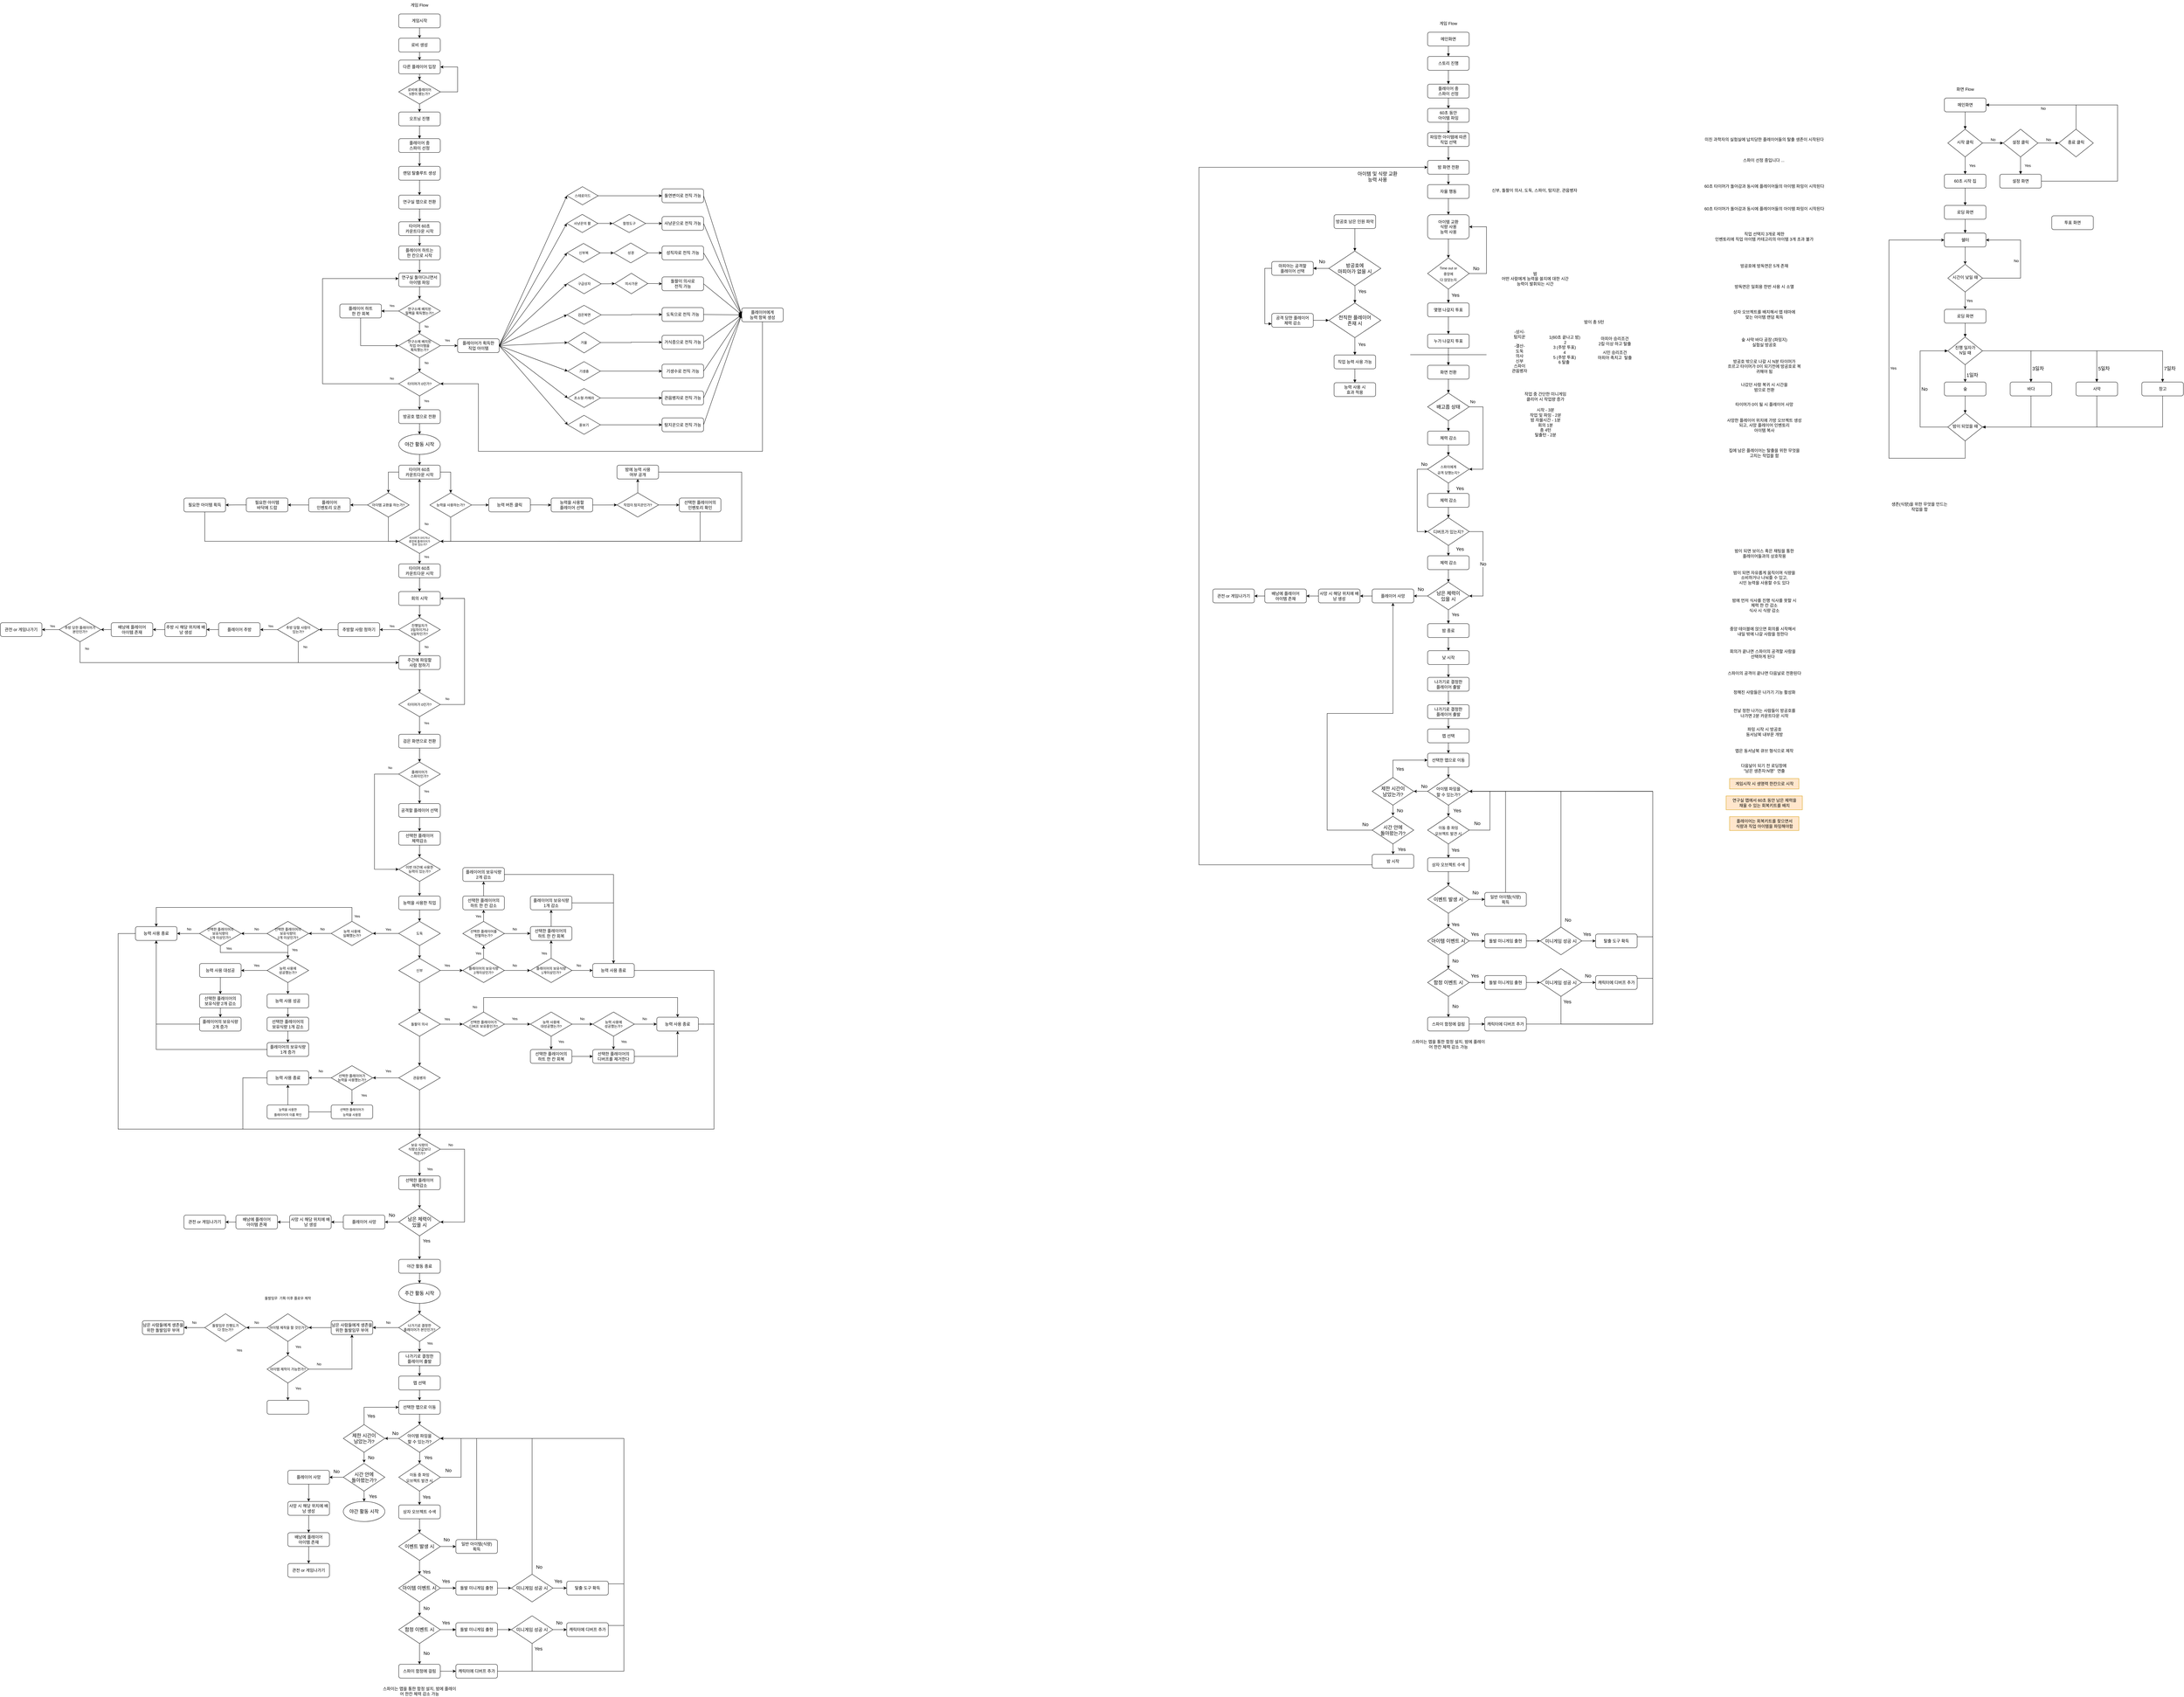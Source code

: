 <mxfile version="20.8.13" type="google"><diagram id="C5RBs43oDa-KdzZeNtuy" name="Page-1"><mxGraphModel grid="1" page="1" gridSize="10" guides="1" tooltips="1" connect="1" arrows="1" fold="1" pageScale="1" pageWidth="827" pageHeight="1169" math="0" shadow="0"><root><mxCell id="WIyWlLk6GJQsqaUBKTNV-0"/><mxCell id="WIyWlLk6GJQsqaUBKTNV-1" parent="WIyWlLk6GJQsqaUBKTNV-0"/><mxCell id="AZ8kHQdyXOogFxcsEbve-188" style="edgeStyle=orthogonalEdgeStyle;rounded=0;orthogonalLoop=1;jettySize=auto;html=1;entryX=1;entryY=0.5;entryDx=0;entryDy=0;fontSize=14;exitX=0.5;exitY=1;exitDx=0;exitDy=0;" edge="1" parent="WIyWlLk6GJQsqaUBKTNV-1" source="AZ8kHQdyXOogFxcsEbve-187" target="AZ8kHQdyXOogFxcsEbve-238"><mxGeometry relative="1" as="geometry"><mxPoint x="1380" y="2133.65" as="targetPoint"/><Array as="points"><mxPoint x="1645" y="2803.65"/><mxPoint x="1910" y="2803.65"/><mxPoint x="1910" y="2131.65"/></Array><mxPoint x="1645.0" y="2725.65" as="sourcePoint"/></mxGeometry></mxCell><mxCell id="AZ8kHQdyXOogFxcsEbve-189" value="Yes" style="edgeLabel;html=1;align=center;verticalAlign=middle;resizable=0;points=[];fontSize=14;" connectable="0" vertex="1" parent="AZ8kHQdyXOogFxcsEbve-188"><mxGeometry x="-0.925" y="-1" relative="1" as="geometry"><mxPoint x="19" y="-43" as="offset"/></mxGeometry></mxCell><mxCell id="GIpVkAL3nbaDRyYw4evR-0" value="" style="rounded=0;html=1;jettySize=auto;orthogonalLoop=1;fontSize=11;endArrow=block;endFill=1;strokeWidth=1;shadow=0;labelBackgroundColor=none;edgeStyle=orthogonalEdgeStyle;" edge="1" parent="WIyWlLk6GJQsqaUBKTNV-1" source="GIpVkAL3nbaDRyYw4evR-1" target="GIpVkAL3nbaDRyYw4evR-4"><mxGeometry relative="1" as="geometry"/></mxCell><mxCell id="GIpVkAL3nbaDRyYw4evR-1" value="메인화면" style="rounded=1;whiteSpace=wrap;html=1;fontSize=12;glass=0;strokeWidth=1;shadow=0;" vertex="1" parent="WIyWlLk6GJQsqaUBKTNV-1"><mxGeometry x="2751.75" y="130" width="120" height="40" as="geometry"/></mxCell><mxCell id="GIpVkAL3nbaDRyYw4evR-2" value="Yes" style="rounded=0;html=1;jettySize=auto;orthogonalLoop=1;fontSize=11;endArrow=block;endFill=1;strokeWidth=1;shadow=0;labelBackgroundColor=none;edgeStyle=orthogonalEdgeStyle;entryX=0.5;entryY=0;entryDx=0;entryDy=0;labelPosition=center;verticalLabelPosition=middle;align=center;verticalAlign=middle;strokeColor=#000000;" edge="1" parent="WIyWlLk6GJQsqaUBKTNV-1" source="GIpVkAL3nbaDRyYw4evR-4" target="GIpVkAL3nbaDRyYw4evR-9"><mxGeometry y="20" relative="1" as="geometry"><mxPoint as="offset"/><mxPoint x="2811.75" y="340" as="targetPoint"/></mxGeometry></mxCell><mxCell id="GIpVkAL3nbaDRyYw4evR-3" value="No" style="edgeStyle=orthogonalEdgeStyle;rounded=0;html=1;jettySize=auto;orthogonalLoop=1;fontSize=11;endArrow=block;endFill=1;strokeWidth=1;shadow=0;labelBackgroundColor=none;entryX=0;entryY=0.5;entryDx=0;entryDy=0;" edge="1" parent="WIyWlLk6GJQsqaUBKTNV-1" source="GIpVkAL3nbaDRyYw4evR-4" target="GIpVkAL3nbaDRyYw4evR-13"><mxGeometry y="10" relative="1" as="geometry"><mxPoint as="offset"/><mxPoint x="2911.75" y="260" as="targetPoint"/></mxGeometry></mxCell><mxCell id="GIpVkAL3nbaDRyYw4evR-4" value="시작 클릭" style="rhombus;whiteSpace=wrap;html=1;shadow=0;fontFamily=Helvetica;fontSize=12;align=center;strokeWidth=1;spacing=6;spacingTop=-4;" vertex="1" parent="WIyWlLk6GJQsqaUBKTNV-1"><mxGeometry x="2761.75" y="220" width="100" height="80" as="geometry"/></mxCell><mxCell id="GIpVkAL3nbaDRyYw4evR-44" style="edgeStyle=orthogonalEdgeStyle;rounded=0;orthogonalLoop=1;jettySize=auto;html=1;entryX=0.5;entryY=0;entryDx=0;entryDy=0;labelBackgroundColor=none;strokeColor=#000000;endArrow=block;endFill=1;" edge="1" parent="WIyWlLk6GJQsqaUBKTNV-1" source="GIpVkAL3nbaDRyYw4evR-9" target="GIpVkAL3nbaDRyYw4evR-40"><mxGeometry relative="1" as="geometry"/></mxCell><mxCell id="GIpVkAL3nbaDRyYw4evR-9" value="60초 시작 집" style="rounded=1;whiteSpace=wrap;html=1;fontSize=12;glass=0;strokeWidth=1;shadow=0;" vertex="1" parent="WIyWlLk6GJQsqaUBKTNV-1"><mxGeometry x="2751.75" y="350" width="120" height="40" as="geometry"/></mxCell><mxCell id="GIpVkAL3nbaDRyYw4evR-12" value="화면 Flow" style="text;html=1;strokeColor=none;fillColor=none;align=center;verticalAlign=middle;whiteSpace=wrap;rounded=0;" vertex="1" parent="WIyWlLk6GJQsqaUBKTNV-1"><mxGeometry x="2781.75" y="90" width="60" height="30" as="geometry"/></mxCell><mxCell id="GIpVkAL3nbaDRyYw4evR-13" value="설정 클릭" style="rhombus;whiteSpace=wrap;html=1;shadow=0;fontFamily=Helvetica;fontSize=12;align=center;strokeWidth=1;spacing=6;spacingTop=-4;" vertex="1" parent="WIyWlLk6GJQsqaUBKTNV-1"><mxGeometry x="2921.75" y="220" width="100" height="80" as="geometry"/></mxCell><mxCell id="GIpVkAL3nbaDRyYw4evR-14" value="종료 클릭" style="rhombus;whiteSpace=wrap;html=1;shadow=0;fontFamily=Helvetica;fontSize=12;align=center;strokeWidth=1;spacing=6;spacingTop=-4;" vertex="1" parent="WIyWlLk6GJQsqaUBKTNV-1"><mxGeometry x="3081.75" y="220" width="100" height="80" as="geometry"/></mxCell><mxCell id="GIpVkAL3nbaDRyYw4evR-15" value="No" style="edgeStyle=orthogonalEdgeStyle;rounded=0;html=1;jettySize=auto;orthogonalLoop=1;fontSize=11;endArrow=block;endFill=1;strokeWidth=1;shadow=0;labelBackgroundColor=none;entryX=0;entryY=0.5;entryDx=0;entryDy=0;exitX=1;exitY=0.5;exitDx=0;exitDy=0;" edge="1" parent="WIyWlLk6GJQsqaUBKTNV-1" source="GIpVkAL3nbaDRyYw4evR-13" target="GIpVkAL3nbaDRyYw4evR-14"><mxGeometry y="10" relative="1" as="geometry"><mxPoint as="offset"/><mxPoint x="2871.75" y="270" as="sourcePoint"/><mxPoint x="2931.75" y="270" as="targetPoint"/><Array as="points"><mxPoint x="3041.75" y="260"/><mxPoint x="3041.75" y="260"/></Array></mxGeometry></mxCell><mxCell id="GIpVkAL3nbaDRyYw4evR-19" style="edgeStyle=orthogonalEdgeStyle;rounded=0;orthogonalLoop=1;jettySize=auto;html=1;entryX=1;entryY=0.5;entryDx=0;entryDy=0;" edge="1" parent="WIyWlLk6GJQsqaUBKTNV-1" source="GIpVkAL3nbaDRyYw4evR-17" target="GIpVkAL3nbaDRyYw4evR-1"><mxGeometry relative="1" as="geometry"><Array as="points"><mxPoint x="3251.75" y="370"/><mxPoint x="3251.75" y="150"/></Array></mxGeometry></mxCell><mxCell id="GIpVkAL3nbaDRyYw4evR-17" value="설정 화면" style="rounded=1;whiteSpace=wrap;html=1;fontSize=12;glass=0;strokeWidth=1;shadow=0;" vertex="1" parent="WIyWlLk6GJQsqaUBKTNV-1"><mxGeometry x="2911.75" y="350" width="120" height="40" as="geometry"/></mxCell><mxCell id="GIpVkAL3nbaDRyYw4evR-18" value="Yes" style="rounded=0;html=1;jettySize=auto;orthogonalLoop=1;fontSize=11;endArrow=block;endFill=1;strokeWidth=1;shadow=0;labelBackgroundColor=none;edgeStyle=orthogonalEdgeStyle;entryX=0.5;entryY=0;entryDx=0;entryDy=0;exitX=0.5;exitY=1;exitDx=0;exitDy=0;horizontal=1;" edge="1" parent="WIyWlLk6GJQsqaUBKTNV-1" source="GIpVkAL3nbaDRyYw4evR-13" target="GIpVkAL3nbaDRyYw4evR-17"><mxGeometry y="20" relative="1" as="geometry"><mxPoint as="offset"/><mxPoint x="2821.75" y="310" as="sourcePoint"/><mxPoint x="2821.75" y="360" as="targetPoint"/></mxGeometry></mxCell><mxCell id="GIpVkAL3nbaDRyYw4evR-58" style="edgeStyle=orthogonalEdgeStyle;rounded=0;orthogonalLoop=1;jettySize=auto;html=1;entryX=0.5;entryY=0;entryDx=0;entryDy=0;labelBackgroundColor=none;strokeColor=#000000;endArrow=block;endFill=1;" edge="1" parent="WIyWlLk6GJQsqaUBKTNV-1" source="GIpVkAL3nbaDRyYw4evR-24" target="GIpVkAL3nbaDRyYw4evR-57"><mxGeometry relative="1" as="geometry"/></mxCell><mxCell id="GIpVkAL3nbaDRyYw4evR-24" value="숲" style="rounded=1;whiteSpace=wrap;html=1;fontSize=12;glass=0;strokeWidth=1;shadow=0;" vertex="1" parent="WIyWlLk6GJQsqaUBKTNV-1"><mxGeometry x="2751.75" y="950" width="120" height="40" as="geometry"/></mxCell><mxCell id="GIpVkAL3nbaDRyYw4evR-73" style="edgeStyle=orthogonalEdgeStyle;rounded=0;orthogonalLoop=1;jettySize=auto;html=1;entryX=1;entryY=0.5;entryDx=0;entryDy=0;labelBackgroundColor=none;strokeColor=#000000;fontSize=14;endArrow=block;endFill=1;" edge="1" parent="WIyWlLk6GJQsqaUBKTNV-1" source="GIpVkAL3nbaDRyYw4evR-25" target="GIpVkAL3nbaDRyYw4evR-57"><mxGeometry relative="1" as="geometry"><Array as="points"><mxPoint x="3191.75" y="1080"/></Array></mxGeometry></mxCell><mxCell id="GIpVkAL3nbaDRyYw4evR-25" value="사막" style="rounded=1;whiteSpace=wrap;html=1;fontSize=12;glass=0;strokeWidth=1;shadow=0;" vertex="1" parent="WIyWlLk6GJQsqaUBKTNV-1"><mxGeometry x="3131.75" y="950" width="120" height="40" as="geometry"/></mxCell><mxCell id="GIpVkAL3nbaDRyYw4evR-72" style="edgeStyle=orthogonalEdgeStyle;rounded=0;orthogonalLoop=1;jettySize=auto;html=1;entryX=1;entryY=0.5;entryDx=0;entryDy=0;labelBackgroundColor=none;strokeColor=#000000;fontSize=14;endArrow=block;endFill=1;" edge="1" parent="WIyWlLk6GJQsqaUBKTNV-1" source="GIpVkAL3nbaDRyYw4evR-26" target="GIpVkAL3nbaDRyYw4evR-57"><mxGeometry relative="1" as="geometry"><Array as="points"><mxPoint x="3001.75" y="1080"/></Array></mxGeometry></mxCell><mxCell id="GIpVkAL3nbaDRyYw4evR-26" value="바다" style="rounded=1;whiteSpace=wrap;html=1;fontSize=12;glass=0;strokeWidth=1;shadow=0;" vertex="1" parent="WIyWlLk6GJQsqaUBKTNV-1"><mxGeometry x="2941.75" y="950" width="120" height="40" as="geometry"/></mxCell><mxCell id="GIpVkAL3nbaDRyYw4evR-29" style="edgeStyle=orthogonalEdgeStyle;rounded=0;orthogonalLoop=1;jettySize=auto;html=1;entryX=0.5;entryY=0;entryDx=0;entryDy=0;" edge="1" parent="WIyWlLk6GJQsqaUBKTNV-1" source="GIpVkAL3nbaDRyYw4evR-27" target="GIpVkAL3nbaDRyYw4evR-34"><mxGeometry relative="1" as="geometry"><mxPoint x="2831.75" y="600" as="targetPoint"/></mxGeometry></mxCell><mxCell id="GIpVkAL3nbaDRyYw4evR-27" value="쉘터" style="rounded=1;whiteSpace=wrap;html=1;fontSize=12;glass=0;strokeWidth=1;shadow=0;" vertex="1" parent="WIyWlLk6GJQsqaUBKTNV-1"><mxGeometry x="2751.75" y="520" width="120" height="40" as="geometry"/></mxCell><mxCell id="GIpVkAL3nbaDRyYw4evR-74" style="edgeStyle=orthogonalEdgeStyle;rounded=0;orthogonalLoop=1;jettySize=auto;html=1;entryX=1;entryY=0.5;entryDx=0;entryDy=0;labelBackgroundColor=none;strokeColor=#000000;fontSize=14;endArrow=block;endFill=1;" edge="1" parent="WIyWlLk6GJQsqaUBKTNV-1" source="GIpVkAL3nbaDRyYw4evR-28" target="GIpVkAL3nbaDRyYw4evR-57"><mxGeometry relative="1" as="geometry"><Array as="points"><mxPoint x="3381.75" y="1080"/></Array></mxGeometry></mxCell><mxCell id="GIpVkAL3nbaDRyYw4evR-28" value="창고" style="rounded=1;whiteSpace=wrap;html=1;fontSize=12;glass=0;strokeWidth=1;shadow=0;" vertex="1" parent="WIyWlLk6GJQsqaUBKTNV-1"><mxGeometry x="3321.75" y="950" width="120" height="40" as="geometry"/></mxCell><mxCell id="GIpVkAL3nbaDRyYw4evR-35" value="Yes" style="edgeStyle=orthogonalEdgeStyle;rounded=0;orthogonalLoop=1;jettySize=auto;html=1;spacingRight=0;spacingLeft=25;entryX=0.5;entryY=0;entryDx=0;entryDy=0;" edge="1" parent="WIyWlLk6GJQsqaUBKTNV-1" source="GIpVkAL3nbaDRyYw4evR-34" target="GIpVkAL3nbaDRyYw4evR-46"><mxGeometry relative="1" as="geometry"><mxPoint x="2811.75" y="740" as="targetPoint"/></mxGeometry></mxCell><mxCell id="GIpVkAL3nbaDRyYw4evR-36" value="No" style="edgeStyle=orthogonalEdgeStyle;rounded=0;orthogonalLoop=1;jettySize=auto;entryX=1;entryY=0.5;entryDx=0;entryDy=0;labelBackgroundColor=none;html=1;labelPosition=center;verticalLabelPosition=middle;align=center;verticalAlign=middle;spacing=2;spacingRight=25;" edge="1" parent="WIyWlLk6GJQsqaUBKTNV-1" source="GIpVkAL3nbaDRyYw4evR-34" target="GIpVkAL3nbaDRyYw4evR-27"><mxGeometry relative="1" as="geometry"><Array as="points"><mxPoint x="2971.75" y="650"/><mxPoint x="2971.75" y="540"/></Array><mxPoint as="offset"/></mxGeometry></mxCell><mxCell id="GIpVkAL3nbaDRyYw4evR-34" value="시간이 낮일 때" style="rhombus;whiteSpace=wrap;html=1;shadow=0;fontFamily=Helvetica;fontSize=12;align=center;strokeWidth=1;spacing=6;spacingTop=-4;" vertex="1" parent="WIyWlLk6GJQsqaUBKTNV-1"><mxGeometry x="2761.75" y="610" width="100" height="80" as="geometry"/></mxCell><mxCell id="GIpVkAL3nbaDRyYw4evR-38" value="No" style="edgeStyle=orthogonalEdgeStyle;rounded=0;html=1;jettySize=auto;orthogonalLoop=1;fontSize=11;endArrow=block;endFill=1;strokeWidth=1;shadow=0;labelBackgroundColor=none;entryX=1;entryY=0.5;entryDx=0;entryDy=0;exitX=0.5;exitY=0;exitDx=0;exitDy=0;" edge="1" parent="WIyWlLk6GJQsqaUBKTNV-1" source="GIpVkAL3nbaDRyYw4evR-14" target="GIpVkAL3nbaDRyYw4evR-1"><mxGeometry y="10" relative="1" as="geometry"><mxPoint as="offset"/><mxPoint x="3031.75" y="270" as="sourcePoint"/><mxPoint x="3091.75" y="270" as="targetPoint"/><Array as="points"><mxPoint x="3131.75" y="150"/></Array></mxGeometry></mxCell><mxCell id="GIpVkAL3nbaDRyYw4evR-45" style="edgeStyle=orthogonalEdgeStyle;rounded=0;orthogonalLoop=1;jettySize=auto;html=1;entryX=0.5;entryY=0;entryDx=0;entryDy=0;labelBackgroundColor=none;strokeColor=#000000;endArrow=block;endFill=1;" edge="1" parent="WIyWlLk6GJQsqaUBKTNV-1" source="GIpVkAL3nbaDRyYw4evR-40" target="GIpVkAL3nbaDRyYw4evR-27"><mxGeometry relative="1" as="geometry"/></mxCell><mxCell id="GIpVkAL3nbaDRyYw4evR-40" value="로딩 화면" style="rounded=1;whiteSpace=wrap;html=1;fontSize=12;glass=0;strokeWidth=1;shadow=0;" vertex="1" parent="WIyWlLk6GJQsqaUBKTNV-1"><mxGeometry x="2751.75" y="440" width="120" height="40" as="geometry"/></mxCell><mxCell id="GIpVkAL3nbaDRyYw4evR-52" style="edgeStyle=orthogonalEdgeStyle;rounded=0;orthogonalLoop=1;jettySize=auto;html=1;entryX=0.5;entryY=0;entryDx=0;entryDy=0;labelBackgroundColor=none;strokeColor=#000000;endArrow=block;endFill=1;" edge="1" parent="WIyWlLk6GJQsqaUBKTNV-1" source="GIpVkAL3nbaDRyYw4evR-46" target="GIpVkAL3nbaDRyYw4evR-51"><mxGeometry relative="1" as="geometry"/></mxCell><mxCell id="GIpVkAL3nbaDRyYw4evR-46" value="로딩 화면" style="rounded=1;whiteSpace=wrap;html=1;fontSize=12;glass=0;strokeWidth=1;shadow=0;" vertex="1" parent="WIyWlLk6GJQsqaUBKTNV-1"><mxGeometry x="2751.75" y="740" width="120" height="40" as="geometry"/></mxCell><mxCell id="GIpVkAL3nbaDRyYw4evR-49" value="&lt;font style=&quot;font-size: 14px;&quot;&gt;1일차&lt;/font&gt;" style="edgeStyle=orthogonalEdgeStyle;rounded=0;orthogonalLoop=1;jettySize=auto;html=1;spacingRight=0;spacingLeft=40;exitX=0.5;exitY=1;exitDx=0;exitDy=0;entryX=0.5;entryY=0;entryDx=0;entryDy=0;" edge="1" parent="WIyWlLk6GJQsqaUBKTNV-1" source="GIpVkAL3nbaDRyYw4evR-51" target="GIpVkAL3nbaDRyYw4evR-24"><mxGeometry x="0.2" relative="1" as="geometry"><mxPoint x="2811.75" y="820" as="sourcePoint"/><mxPoint x="2811.75" y="850" as="targetPoint"/><mxPoint as="offset"/></mxGeometry></mxCell><mxCell id="GIpVkAL3nbaDRyYw4evR-54" style="edgeStyle=orthogonalEdgeStyle;rounded=0;orthogonalLoop=1;jettySize=auto;html=1;entryX=0.5;entryY=0;entryDx=0;entryDy=0;labelBackgroundColor=none;strokeColor=#000000;endArrow=block;endFill=1;spacingLeft=40;" edge="1" parent="WIyWlLk6GJQsqaUBKTNV-1" source="GIpVkAL3nbaDRyYw4evR-51" target="GIpVkAL3nbaDRyYw4evR-25"><mxGeometry relative="1" as="geometry"/></mxCell><mxCell id="GIpVkAL3nbaDRyYw4evR-68" value="&lt;font style=&quot;font-size: 14px;&quot;&gt;5일차&lt;/font&gt;" style="edgeLabel;html=1;align=center;verticalAlign=middle;resizable=0;points=[];" connectable="0" vertex="1" parent="GIpVkAL3nbaDRyYw4evR-54"><mxGeometry x="0.628" relative="1" as="geometry"><mxPoint x="20" y="39" as="offset"/></mxGeometry></mxCell><mxCell id="GIpVkAL3nbaDRyYw4evR-69" style="edgeStyle=orthogonalEdgeStyle;rounded=0;orthogonalLoop=1;jettySize=auto;html=1;entryX=0.5;entryY=0;entryDx=0;entryDy=0;labelBackgroundColor=none;strokeColor=#000000;endArrow=block;endFill=1;" edge="1" parent="WIyWlLk6GJQsqaUBKTNV-1" source="GIpVkAL3nbaDRyYw4evR-51" target="GIpVkAL3nbaDRyYw4evR-26"><mxGeometry relative="1" as="geometry"/></mxCell><mxCell id="GIpVkAL3nbaDRyYw4evR-70" value="&lt;font style=&quot;font-size: 14px;&quot;&gt;3일차&lt;/font&gt;" style="edgeLabel;html=1;align=center;verticalAlign=middle;resizable=0;points=[];" connectable="0" vertex="1" parent="GIpVkAL3nbaDRyYw4evR-69"><mxGeometry x="0.333" relative="1" as="geometry"><mxPoint x="20" y="37" as="offset"/></mxGeometry></mxCell><mxCell id="GIpVkAL3nbaDRyYw4evR-51" value="진행 일자가 &lt;br&gt;N일 때" style="rhombus;whiteSpace=wrap;html=1;shadow=0;fontFamily=Helvetica;fontSize=12;align=center;strokeWidth=1;spacing=6;spacingTop=-4;" vertex="1" parent="WIyWlLk6GJQsqaUBKTNV-1"><mxGeometry x="2761.75" y="820" width="100" height="80" as="geometry"/></mxCell><mxCell id="GIpVkAL3nbaDRyYw4evR-75" value="No" style="edgeStyle=orthogonalEdgeStyle;rounded=0;orthogonalLoop=1;jettySize=auto;html=1;entryX=0;entryY=0.5;entryDx=0;entryDy=0;labelBackgroundColor=none;strokeColor=#000000;fontSize=14;endArrow=block;endFill=1;spacingLeft=25;" edge="1" parent="WIyWlLk6GJQsqaUBKTNV-1" source="GIpVkAL3nbaDRyYw4evR-57" target="GIpVkAL3nbaDRyYw4evR-51"><mxGeometry relative="1" as="geometry"><Array as="points"><mxPoint x="2681.75" y="1080"/><mxPoint x="2681.75" y="860"/></Array></mxGeometry></mxCell><mxCell id="GIpVkAL3nbaDRyYw4evR-57" value="밤이 되었을 때" style="rhombus;whiteSpace=wrap;html=1;shadow=0;fontFamily=Helvetica;fontSize=12;align=center;strokeWidth=1;spacing=6;spacingTop=-4;" vertex="1" parent="WIyWlLk6GJQsqaUBKTNV-1"><mxGeometry x="2761.75" y="1040" width="100" height="80" as="geometry"/></mxCell><mxCell id="GIpVkAL3nbaDRyYw4evR-59" value="Yes" style="edgeStyle=orthogonalEdgeStyle;rounded=0;orthogonalLoop=1;jettySize=auto;html=1;spacingRight=0;spacingLeft=25;entryX=0;entryY=0.5;entryDx=0;entryDy=0;exitX=0.5;exitY=1;exitDx=0;exitDy=0;" edge="1" parent="WIyWlLk6GJQsqaUBKTNV-1" source="GIpVkAL3nbaDRyYw4evR-57" target="GIpVkAL3nbaDRyYw4evR-27"><mxGeometry relative="1" as="geometry"><mxPoint x="2821.75" y="700" as="sourcePoint"/><mxPoint x="2821.75" y="750" as="targetPoint"/><Array as="points"><mxPoint x="2811.75" y="1170"/><mxPoint x="2591.75" y="1170"/><mxPoint x="2591.75" y="540"/></Array></mxGeometry></mxCell><mxCell id="GIpVkAL3nbaDRyYw4evR-66" value="" style="group" connectable="0" vertex="1" parent="WIyWlLk6GJQsqaUBKTNV-1"><mxGeometry x="3381.75" y="900" width="60" height="30" as="geometry"/></mxCell><mxCell id="GIpVkAL3nbaDRyYw4evR-55" style="edgeStyle=orthogonalEdgeStyle;rounded=0;orthogonalLoop=1;jettySize=auto;html=1;entryX=0.5;entryY=0;entryDx=0;entryDy=0;labelBackgroundColor=none;strokeColor=#000000;endArrow=block;endFill=1;spacingLeft=40;" edge="1" parent="GIpVkAL3nbaDRyYw4evR-66" source="GIpVkAL3nbaDRyYw4evR-51" target="GIpVkAL3nbaDRyYw4evR-28"><mxGeometry relative="1" as="geometry"/></mxCell><mxCell id="GIpVkAL3nbaDRyYw4evR-71" value="&lt;font style=&quot;font-size: 14px;&quot;&gt;7일차&lt;/font&gt;" style="edgeLabel;html=1;align=center;verticalAlign=middle;resizable=0;points=[];" connectable="0" vertex="1" parent="GIpVkAL3nbaDRyYw4evR-55"><mxGeometry x="0.739" y="-1" relative="1" as="geometry"><mxPoint x="21" y="40" as="offset"/></mxGeometry></mxCell><mxCell id="GIpVkAL3nbaDRyYw4evR-197" style="edgeStyle=orthogonalEdgeStyle;rounded=0;orthogonalLoop=1;jettySize=auto;html=1;entryX=1;entryY=0.5;entryDx=0;entryDy=0;labelBackgroundColor=none;strokeColor=#000000;fontSize=13;endArrow=block;endFill=1;" edge="1" parent="WIyWlLk6GJQsqaUBKTNV-1"><mxGeometry relative="1" as="geometry"><Array as="points"><mxPoint x="1842" y="1910"/><mxPoint x="2080" y="1910"/><mxPoint x="2080" y="620"/></Array><mxPoint x="1901.75" y="620" as="targetPoint"/></mxGeometry></mxCell><mxCell id="GIpVkAL3nbaDRyYw4evR-198" value="투표 화면" style="rounded=1;whiteSpace=wrap;html=1;fontSize=12;glass=0;strokeWidth=1;shadow=0;" vertex="1" parent="WIyWlLk6GJQsqaUBKTNV-1"><mxGeometry x="3061.75" y="470" width="120" height="40" as="geometry"/></mxCell><mxCell id="AZ8kHQdyXOogFxcsEbve-3" value="미친 과학자의 실험실에 납치당한 플레이어들의 탈출 생존이 시작된다" style="text;html=1;strokeColor=none;fillColor=none;align=center;verticalAlign=middle;whiteSpace=wrap;rounded=0;" vertex="1" parent="WIyWlLk6GJQsqaUBKTNV-1"><mxGeometry x="2001.75" y="200" width="460" height="100" as="geometry"/></mxCell><mxCell id="AZ8kHQdyXOogFxcsEbve-4" value="스파이 선정 중입니다 ...&amp;nbsp;" style="text;html=1;strokeColor=none;fillColor=none;align=center;verticalAlign=middle;whiteSpace=wrap;rounded=0;" vertex="1" parent="WIyWlLk6GJQsqaUBKTNV-1"><mxGeometry x="2001.75" y="250" width="460" height="120" as="geometry"/></mxCell><mxCell id="AZ8kHQdyXOogFxcsEbve-5" value="60초 타이머가 돌아감과 동시에 플레이어들의 아이템 파밍이 시작된다" style="text;html=1;strokeColor=none;fillColor=none;align=center;verticalAlign=middle;whiteSpace=wrap;rounded=0;" vertex="1" parent="WIyWlLk6GJQsqaUBKTNV-1"><mxGeometry x="2001.75" y="340" width="460" height="90" as="geometry"/></mxCell><mxCell id="AZ8kHQdyXOogFxcsEbve-6" value="60초 타이머가 돌아감과 동시에 플레이어들의 아이템 파밍이 시작된다" style="text;html=1;strokeColor=none;fillColor=none;align=center;verticalAlign=middle;whiteSpace=wrap;rounded=0;" vertex="1" parent="WIyWlLk6GJQsqaUBKTNV-1"><mxGeometry x="2001.75" y="400" width="460" height="100" as="geometry"/></mxCell><mxCell id="AZ8kHQdyXOogFxcsEbve-7" value="직업 선택지 3개로 제한&lt;br&gt;인벤토리에 직업 아이템 카테고리의 아이템 3개 초과 불가" style="text;html=1;strokeColor=none;fillColor=none;align=center;verticalAlign=middle;whiteSpace=wrap;rounded=0;" vertex="1" parent="WIyWlLk6GJQsqaUBKTNV-1"><mxGeometry x="2076.75" y="470" width="310" height="120" as="geometry"/></mxCell><mxCell id="AZ8kHQdyXOogFxcsEbve-8" value="방공호에 방독면은 5개 존재" style="text;html=1;strokeColor=none;fillColor=none;align=center;verticalAlign=middle;whiteSpace=wrap;rounded=0;" vertex="1" parent="WIyWlLk6GJQsqaUBKTNV-1"><mxGeometry x="2076.75" y="550" width="310" height="130" as="geometry"/></mxCell><mxCell id="AZ8kHQdyXOogFxcsEbve-10" value="방독면은 일회용 한번 사용 시 소멸" style="text;html=1;strokeColor=none;fillColor=none;align=center;verticalAlign=middle;whiteSpace=wrap;rounded=0;" vertex="1" parent="WIyWlLk6GJQsqaUBKTNV-1"><mxGeometry x="2121.75" y="660" width="220" height="30" as="geometry"/></mxCell><mxCell id="AZ8kHQdyXOogFxcsEbve-11" value="상자 오브젝트를 배치해서 맵 테마에 &lt;br&gt;맞는 아이템 랜덤 획득" style="text;html=1;strokeColor=none;fillColor=none;align=center;verticalAlign=middle;whiteSpace=wrap;rounded=0;" vertex="1" parent="WIyWlLk6GJQsqaUBKTNV-1"><mxGeometry x="2121.75" y="740" width="220" height="30" as="geometry"/></mxCell><mxCell id="AZ8kHQdyXOogFxcsEbve-12" value="숲 사막 바다 공장 (파밍지)&lt;br&gt;실험실 방공호" style="text;html=1;strokeColor=none;fillColor=none;align=center;verticalAlign=middle;whiteSpace=wrap;rounded=0;" vertex="1" parent="WIyWlLk6GJQsqaUBKTNV-1"><mxGeometry x="2121.75" y="820" width="220" height="30" as="geometry"/></mxCell><mxCell id="AZ8kHQdyXOogFxcsEbve-13" value="방공호 밖으로 나갈 시 N분 타이머가 &lt;br&gt;흐르고 타이머가 0이 되기전에 방공호로 복귀해야 됨" style="text;html=1;strokeColor=none;fillColor=none;align=center;verticalAlign=middle;whiteSpace=wrap;rounded=0;" vertex="1" parent="WIyWlLk6GJQsqaUBKTNV-1"><mxGeometry x="2121.75" y="890" width="220" height="30" as="geometry"/></mxCell><mxCell id="AZ8kHQdyXOogFxcsEbve-14" value="타이머가 0이 될 시 플레이어 사망" style="text;html=1;strokeColor=none;fillColor=none;align=center;verticalAlign=middle;whiteSpace=wrap;rounded=0;" vertex="1" parent="WIyWlLk6GJQsqaUBKTNV-1"><mxGeometry x="2121.75" y="1000" width="220" height="30" as="geometry"/></mxCell><mxCell id="AZ8kHQdyXOogFxcsEbve-15" value="사망한 플레이어 위치에 가방 오브젝트 생성되고, 사망 플레이어 인벤토리 &lt;br&gt;아이템 복사" style="text;html=1;strokeColor=none;fillColor=none;align=center;verticalAlign=middle;whiteSpace=wrap;rounded=0;" vertex="1" parent="WIyWlLk6GJQsqaUBKTNV-1"><mxGeometry x="2121.75" y="1060" width="220" height="30" as="geometry"/></mxCell><mxCell id="AZ8kHQdyXOogFxcsEbve-16" value="집에 남은 플레이어는 탈출을 위한 무엇을 고치는 작업을 함" style="text;html=1;strokeColor=none;fillColor=none;align=center;verticalAlign=middle;whiteSpace=wrap;rounded=0;" vertex="1" parent="WIyWlLk6GJQsqaUBKTNV-1"><mxGeometry x="2121.75" y="1140" width="220" height="30" as="geometry"/></mxCell><mxCell id="AZ8kHQdyXOogFxcsEbve-17" value="생존(식량)을 위한 무엇을 만드는 &lt;br&gt;작업을 함" style="text;html=1;strokeColor=none;fillColor=none;align=center;verticalAlign=middle;whiteSpace=wrap;rounded=0;" vertex="1" parent="WIyWlLk6GJQsqaUBKTNV-1"><mxGeometry x="2570" y="1294.82" width="220" height="30" as="geometry"/></mxCell><mxCell id="AZ8kHQdyXOogFxcsEbve-18" value="작업 중 간단한 미니게임 &lt;br&gt;클리어 시&amp;nbsp;작업량 증가" style="text;html=1;strokeColor=none;fillColor=none;align=center;verticalAlign=middle;whiteSpace=wrap;rounded=0;" vertex="1" parent="WIyWlLk6GJQsqaUBKTNV-1"><mxGeometry x="1490" y="976.83" width="220" height="30" as="geometry"/></mxCell><mxCell id="AZ8kHQdyXOogFxcsEbve-21" value="다음날이 되기 전 로딩창에&amp;nbsp; &lt;br&gt;&quot;남은 생존자:N명&quot;&amp;nbsp; 연출" style="text;html=1;strokeColor=none;fillColor=none;align=center;verticalAlign=middle;whiteSpace=wrap;rounded=0;" vertex="1" parent="WIyWlLk6GJQsqaUBKTNV-1"><mxGeometry x="2121.75" y="2050" width="220" height="30" as="geometry"/></mxCell><mxCell id="AZ8kHQdyXOogFxcsEbve-23" value="스파이는 맵을 통한 함정 설치, 밤에 플레이어 한칸 체력 감소 가능" style="text;html=1;strokeColor=none;fillColor=none;align=center;verticalAlign=middle;whiteSpace=wrap;rounded=0;" vertex="1" parent="WIyWlLk6GJQsqaUBKTNV-1"><mxGeometry x="1210" y="2846.83" width="220" height="30" as="geometry"/></mxCell><mxCell id="AZ8kHQdyXOogFxcsEbve-24" value="밤에 먼저 식사를 진행 식사를 못할 시 &lt;br&gt;체력 한 칸 감소&lt;br&gt;식사 시 식량 감소" style="text;html=1;strokeColor=none;fillColor=none;align=center;verticalAlign=middle;whiteSpace=wrap;rounded=0;" vertex="1" parent="WIyWlLk6GJQsqaUBKTNV-1"><mxGeometry x="2121.75" y="1580" width="220" height="30" as="geometry"/></mxCell><mxCell id="AZ8kHQdyXOogFxcsEbve-30" value="밤이 되면 보이스 혹은 채팅을 통한 &lt;br&gt;플레이어들과의 상호작용" style="text;html=1;strokeColor=none;fillColor=none;align=center;verticalAlign=middle;whiteSpace=wrap;rounded=0;" vertex="1" parent="WIyWlLk6GJQsqaUBKTNV-1"><mxGeometry x="2121.75" y="1430" width="220" height="30" as="geometry"/></mxCell><mxCell id="AZ8kHQdyXOogFxcsEbve-32" value="밤이 되면 자유롭게 움직이며 식량을 &lt;br&gt;소비하거나 나눠줄 수 있고, &lt;br&gt;시민 능력을 사용할 수도 있다" style="text;html=1;strokeColor=none;fillColor=none;align=center;verticalAlign=middle;whiteSpace=wrap;rounded=0;" vertex="1" parent="WIyWlLk6GJQsqaUBKTNV-1"><mxGeometry x="2121.75" y="1500" width="220" height="30" as="geometry"/></mxCell><mxCell id="AZ8kHQdyXOogFxcsEbve-35" value="중앙 테이블에 앉으면 회의를 시작해서 &lt;br&gt;내일 밖에 나갈 사람을 정한다" style="text;html=1;align=center;verticalAlign=middle;resizable=0;points=[];autosize=1;strokeColor=none;fillColor=none;" vertex="1" parent="WIyWlLk6GJQsqaUBKTNV-1"><mxGeometry x="2111.75" y="1650" width="230" height="40" as="geometry"/></mxCell><mxCell id="AZ8kHQdyXOogFxcsEbve-36" value="회의가 끝나면 스파이의 공격할 사람을 &lt;br&gt;선택하게 된다" style="text;html=1;align=center;verticalAlign=middle;resizable=0;points=[];autosize=1;strokeColor=none;fillColor=none;" vertex="1" parent="WIyWlLk6GJQsqaUBKTNV-1"><mxGeometry x="2111.75" y="1715" width="230" height="40" as="geometry"/></mxCell><mxCell id="AZ8kHQdyXOogFxcsEbve-37" value="스파이의 공격이 끝나면 다음날로 전환된다" style="text;html=1;align=center;verticalAlign=middle;resizable=0;points=[];autosize=1;strokeColor=none;fillColor=none;" vertex="1" parent="WIyWlLk6GJQsqaUBKTNV-1"><mxGeometry x="2106.75" y="1776" width="250" height="30" as="geometry"/></mxCell><mxCell id="AZ8kHQdyXOogFxcsEbve-38" value="전날 정한 나가는 사람들이 방공호를 &lt;br&gt;나가면 2분 카운트다운 시작" style="text;html=1;align=center;verticalAlign=middle;resizable=0;points=[];autosize=1;strokeColor=none;fillColor=none;" vertex="1" parent="WIyWlLk6GJQsqaUBKTNV-1"><mxGeometry x="2121.75" y="1886" width="220" height="40" as="geometry"/></mxCell><mxCell id="AZ8kHQdyXOogFxcsEbve-39" value="정해진 사람들은 나가기 기능 활성화" style="text;html=1;align=center;verticalAlign=middle;resizable=0;points=[];autosize=1;strokeColor=none;fillColor=none;" vertex="1" parent="WIyWlLk6GJQsqaUBKTNV-1"><mxGeometry x="2121.75" y="1831" width="220" height="30" as="geometry"/></mxCell><mxCell id="AZ8kHQdyXOogFxcsEbve-41" value="파밍 시작 시 방공호 &lt;br&gt;동서남북 내부문 개방" style="text;html=1;align=center;verticalAlign=middle;resizable=0;points=[];autosize=1;strokeColor=none;fillColor=none;" vertex="1" parent="WIyWlLk6GJQsqaUBKTNV-1"><mxGeometry x="2161.75" y="1940" width="140" height="40" as="geometry"/></mxCell><mxCell id="AZ8kHQdyXOogFxcsEbve-42" value="나갔던 사람 복귀 시 시간을 &lt;br&gt;밤으로 전환" style="text;html=1;strokeColor=none;fillColor=none;align=center;verticalAlign=middle;whiteSpace=wrap;rounded=0;" vertex="1" parent="WIyWlLk6GJQsqaUBKTNV-1"><mxGeometry x="2121.75" y="950" width="220" height="30" as="geometry"/></mxCell><mxCell id="AZ8kHQdyXOogFxcsEbve-43" value="시작 - 3분&lt;br&gt;작업 및 파밍 - 2분&lt;br&gt;밤 자율시간 - 1분&lt;br&gt;회의 1분&lt;br&gt;총 4턴&lt;br&gt;탈출턴 - 2분" style="text;html=1;align=center;verticalAlign=middle;resizable=0;points=[];autosize=1;strokeColor=none;fillColor=none;" vertex="1" parent="WIyWlLk6GJQsqaUBKTNV-1"><mxGeometry x="1540" y="1016.83" width="120" height="100" as="geometry"/></mxCell><mxCell id="AZ8kHQdyXOogFxcsEbve-58" value="" style="edgeStyle=orthogonalEdgeStyle;rounded=0;orthogonalLoop=1;jettySize=auto;html=1;labelBackgroundColor=none;strokeColor=#000000;fontSize=14;endArrow=block;endFill=1;" edge="1" parent="WIyWlLk6GJQsqaUBKTNV-1" source="AZ8kHQdyXOogFxcsEbve-59" target="AZ8kHQdyXOogFxcsEbve-62"><mxGeometry relative="1" as="geometry"/></mxCell><mxCell id="AZ8kHQdyXOogFxcsEbve-59" value="메인화면" style="rounded=1;whiteSpace=wrap;html=1;fontSize=12;glass=0;strokeWidth=1;shadow=0;" vertex="1" parent="WIyWlLk6GJQsqaUBKTNV-1"><mxGeometry x="1260" y="-60" width="120" height="40" as="geometry"/></mxCell><mxCell id="AZ8kHQdyXOogFxcsEbve-60" value="게임 Flow" style="text;html=1;strokeColor=none;fillColor=none;align=center;verticalAlign=middle;whiteSpace=wrap;rounded=0;" vertex="1" parent="WIyWlLk6GJQsqaUBKTNV-1"><mxGeometry x="1290" y="-100.0" width="60" height="30" as="geometry"/></mxCell><mxCell id="AZ8kHQdyXOogFxcsEbve-61" value="" style="edgeStyle=orthogonalEdgeStyle;rounded=0;orthogonalLoop=1;jettySize=auto;html=1;labelBackgroundColor=none;strokeColor=#000000;fontSize=14;endArrow=block;endFill=1;entryX=0.5;entryY=0;entryDx=0;entryDy=0;" edge="1" parent="WIyWlLk6GJQsqaUBKTNV-1" source="AZ8kHQdyXOogFxcsEbve-62" target="AZ8kHQdyXOogFxcsEbve-73"><mxGeometry relative="1" as="geometry"><mxPoint x="1330" y="80.0" as="targetPoint"/><Array as="points"><mxPoint x="1320" y="80.0"/><mxPoint x="1320" y="80.0"/></Array></mxGeometry></mxCell><mxCell id="AZ8kHQdyXOogFxcsEbve-62" value="스토리 진행" style="rounded=1;whiteSpace=wrap;html=1;fontSize=12;glass=0;strokeWidth=1;shadow=0;" vertex="1" parent="WIyWlLk6GJQsqaUBKTNV-1"><mxGeometry x="1260" y="10.0" width="120" height="40" as="geometry"/></mxCell><mxCell id="zIJkc_9vm3OqRzTNvbY5-6" style="edgeStyle=orthogonalEdgeStyle;rounded=0;orthogonalLoop=1;jettySize=auto;html=1;exitX=0.5;exitY=1;exitDx=0;exitDy=0;entryX=0.5;entryY=0;entryDx=0;entryDy=0;" edge="1" parent="WIyWlLk6GJQsqaUBKTNV-1" source="AZ8kHQdyXOogFxcsEbve-65"><mxGeometry relative="1" as="geometry"><mxPoint x="1320" y="232.5" as="targetPoint"/><Array as="points"><mxPoint x="1320" y="233.0"/><mxPoint x="1320" y="233.0"/></Array></mxGeometry></mxCell><mxCell id="AZ8kHQdyXOogFxcsEbve-65" value="60초 동안 &lt;br&gt;아이템 파밍" style="rounded=1;whiteSpace=wrap;html=1;fontSize=12;glass=0;strokeWidth=1;shadow=0;" vertex="1" parent="WIyWlLk6GJQsqaUBKTNV-1"><mxGeometry x="1260" y="160" width="120" height="40" as="geometry"/></mxCell><mxCell id="AZ8kHQdyXOogFxcsEbve-69" style="edgeStyle=orthogonalEdgeStyle;rounded=0;orthogonalLoop=1;jettySize=auto;html=1;entryX=0.5;entryY=0;entryDx=0;entryDy=0;" edge="1" parent="WIyWlLk6GJQsqaUBKTNV-1" source="AZ8kHQdyXOogFxcsEbve-70" target="AZ8kHQdyXOogFxcsEbve-74"><mxGeometry relative="1" as="geometry"/></mxCell><mxCell id="AZ8kHQdyXOogFxcsEbve-70" value="파밍한 아이템에 따른&lt;br&gt;직업 선택" style="rounded=1;whiteSpace=wrap;html=1;fontSize=12;glass=0;strokeWidth=1;shadow=0;" vertex="1" parent="WIyWlLk6GJQsqaUBKTNV-1"><mxGeometry x="1260" y="230.0" width="120" height="40" as="geometry"/></mxCell><mxCell id="zIJkc_9vm3OqRzTNvbY5-8" style="edgeStyle=orthogonalEdgeStyle;rounded=0;orthogonalLoop=1;jettySize=auto;html=1;entryX=0.5;entryY=0;entryDx=0;entryDy=0;" edge="1" parent="WIyWlLk6GJQsqaUBKTNV-1" source="AZ8kHQdyXOogFxcsEbve-73" target="AZ8kHQdyXOogFxcsEbve-65"><mxGeometry relative="1" as="geometry"/></mxCell><mxCell id="AZ8kHQdyXOogFxcsEbve-73" value="플레이어 중 &lt;br&gt;스파이&amp;nbsp;선정" style="rounded=1;whiteSpace=wrap;html=1;fontSize=12;glass=0;strokeWidth=1;shadow=0;" vertex="1" parent="WIyWlLk6GJQsqaUBKTNV-1"><mxGeometry x="1260" y="90.0" width="120" height="40" as="geometry"/></mxCell><mxCell id="zIJkc_9vm3OqRzTNvbY5-58" style="edgeStyle=orthogonalEdgeStyle;rounded=0;orthogonalLoop=1;jettySize=auto;html=1;" edge="1" parent="WIyWlLk6GJQsqaUBKTNV-1" source="AZ8kHQdyXOogFxcsEbve-74" target="zIJkc_9vm3OqRzTNvbY5-10"><mxGeometry relative="1" as="geometry"/></mxCell><mxCell id="AZ8kHQdyXOogFxcsEbve-74" value="밤 화면 전환" style="rounded=1;whiteSpace=wrap;html=1;fontSize=12;glass=0;strokeWidth=1;shadow=0;" vertex="1" parent="WIyWlLk6GJQsqaUBKTNV-1"><mxGeometry x="1260" y="310" width="120" height="40" as="geometry"/></mxCell><mxCell id="AZ8kHQdyXOogFxcsEbve-137" style="edgeStyle=orthogonalEdgeStyle;rounded=0;orthogonalLoop=1;jettySize=auto;html=1;fontSize=14;entryX=0;entryY=0.5;entryDx=0;entryDy=0;" edge="1" parent="WIyWlLk6GJQsqaUBKTNV-1" source="AZ8kHQdyXOogFxcsEbve-83" target="AZ8kHQdyXOogFxcsEbve-235"><mxGeometry relative="1" as="geometry"><mxPoint x="1200" y="2443.65" as="targetPoint"/><Array as="points"/></mxGeometry></mxCell><mxCell id="AZ8kHQdyXOogFxcsEbve-138" value="No" style="edgeLabel;html=1;align=center;verticalAlign=middle;resizable=0;points=[];fontSize=14;" connectable="0" vertex="1" parent="AZ8kHQdyXOogFxcsEbve-137"><mxGeometry x="-0.686" relative="1" as="geometry"><mxPoint x="11" y="-20" as="offset"/></mxGeometry></mxCell><mxCell id="AZ8kHQdyXOogFxcsEbve-141" style="edgeStyle=orthogonalEdgeStyle;rounded=0;orthogonalLoop=1;jettySize=auto;html=1;entryX=0.5;entryY=0;entryDx=0;entryDy=0;fontSize=14;" edge="1" parent="WIyWlLk6GJQsqaUBKTNV-1" source="AZ8kHQdyXOogFxcsEbve-83" target="AZ8kHQdyXOogFxcsEbve-140"><mxGeometry relative="1" as="geometry"><Array as="points"><mxPoint x="1320" y="2483.65"/><mxPoint x="1320" y="2483.65"/></Array></mxGeometry></mxCell><mxCell id="AZ8kHQdyXOogFxcsEbve-143" value="Yes" style="edgeLabel;html=1;align=center;verticalAlign=middle;resizable=0;points=[];fontSize=14;" connectable="0" vertex="1" parent="AZ8kHQdyXOogFxcsEbve-141"><mxGeometry x="0.069" relative="1" as="geometry"><mxPoint x="20" y="11" as="offset"/></mxGeometry></mxCell><mxCell id="AZ8kHQdyXOogFxcsEbve-83" value="이벤트 발생 시" style="rhombus;whiteSpace=wrap;html=1;fontSize=14;" vertex="1" parent="WIyWlLk6GJQsqaUBKTNV-1"><mxGeometry x="1260" y="2403.65" width="120" height="80" as="geometry"/></mxCell><mxCell id="AZ8kHQdyXOogFxcsEbve-127" style="edgeStyle=orthogonalEdgeStyle;rounded=0;orthogonalLoop=1;jettySize=auto;html=1;fontSize=11;" edge="1" parent="WIyWlLk6GJQsqaUBKTNV-1" target="AZ8kHQdyXOogFxcsEbve-125"><mxGeometry relative="1" as="geometry"><mxPoint x="1320" y="2135.65" as="sourcePoint"/></mxGeometry></mxCell><mxCell id="zIJkc_9vm3OqRzTNvbY5-10" value="자율 행동" style="rounded=1;whiteSpace=wrap;html=1;fontSize=12;glass=0;strokeWidth=1;shadow=0;" vertex="1" parent="WIyWlLk6GJQsqaUBKTNV-1"><mxGeometry x="1260" y="380" width="120" height="40" as="geometry"/></mxCell><mxCell id="zIJkc_9vm3OqRzTNvbY5-63" value="아이템 교환&lt;br&gt;식량 사용&lt;br&gt;능력 사용" style="rounded=1;whiteSpace=wrap;html=1;fontSize=12;glass=0;strokeWidth=1;shadow=0;" vertex="1" parent="WIyWlLk6GJQsqaUBKTNV-1"><mxGeometry x="1260" y="466.83" width="120" height="70" as="geometry"/></mxCell><mxCell id="zIJkc_9vm3OqRzTNvbY5-11" style="edgeStyle=orthogonalEdgeStyle;rounded=0;orthogonalLoop=1;jettySize=auto;html=1;entryX=0.5;entryY=0;entryDx=0;entryDy=0;labelBackgroundColor=none;strokeColor=#000000;fontSize=14;endArrow=block;endFill=1;" edge="1" parent="WIyWlLk6GJQsqaUBKTNV-1" source="zIJkc_9vm3OqRzTNvbY5-15" target="zIJkc_9vm3OqRzTNvbY5-17"><mxGeometry relative="1" as="geometry"><Array as="points"><mxPoint x="1320" y="701.65"/><mxPoint x="1320" y="701.65"/></Array></mxGeometry></mxCell><mxCell id="zIJkc_9vm3OqRzTNvbY5-12" value="Yes" style="edgeLabel;html=1;align=center;verticalAlign=middle;resizable=0;points=[];fontSize=14;" connectable="0" vertex="1" parent="zIJkc_9vm3OqRzTNvbY5-11"><mxGeometry x="-0.126" relative="1" as="geometry"><mxPoint x="20" as="offset"/></mxGeometry></mxCell><mxCell id="AZ8kHQdyXOogFxcsEbve-194" style="edgeStyle=orthogonalEdgeStyle;rounded=0;orthogonalLoop=1;jettySize=auto;html=1;entryX=1;entryY=0.5;entryDx=0;entryDy=0;fontSize=14;" edge="1" parent="WIyWlLk6GJQsqaUBKTNV-1" source="zIJkc_9vm3OqRzTNvbY5-15" target="zIJkc_9vm3OqRzTNvbY5-63"><mxGeometry relative="1" as="geometry"><Array as="points"><mxPoint x="1430" y="636.65"/><mxPoint x="1430" y="501.65"/></Array></mxGeometry></mxCell><mxCell id="AZ8kHQdyXOogFxcsEbve-196" value="No" style="edgeLabel;html=1;align=center;verticalAlign=middle;resizable=0;points=[];fontSize=14;" connectable="0" vertex="1" parent="AZ8kHQdyXOogFxcsEbve-194"><mxGeometry x="-0.515" y="-2" relative="1" as="geometry"><mxPoint x="-32" y="-8" as="offset"/></mxGeometry></mxCell><mxCell id="zIJkc_9vm3OqRzTNvbY5-15" value="&lt;font style=&quot;font-size: 10px;&quot;&gt;Time out or&lt;br&gt;중앙에&lt;br&gt;다 앉았는지&lt;/font&gt;" style="rhombus;whiteSpace=wrap;html=1;fontSize=14;" vertex="1" parent="WIyWlLk6GJQsqaUBKTNV-1"><mxGeometry x="1260" y="591.65" width="120" height="90" as="geometry"/></mxCell><mxCell id="zIJkc_9vm3OqRzTNvbY5-16" value="" style="edgeStyle=orthogonalEdgeStyle;rounded=0;orthogonalLoop=1;jettySize=auto;html=1;labelBackgroundColor=none;strokeColor=#000000;fontSize=14;endArrow=block;endFill=1;" edge="1" parent="WIyWlLk6GJQsqaUBKTNV-1" source="zIJkc_9vm3OqRzTNvbY5-17" target="zIJkc_9vm3OqRzTNvbY5-30"><mxGeometry relative="1" as="geometry"/></mxCell><mxCell id="zIJkc_9vm3OqRzTNvbY5-17" value="몇명 나갈지 투표" style="rounded=1;whiteSpace=wrap;html=1;fontSize=12;glass=0;strokeWidth=1;shadow=0;" vertex="1" parent="WIyWlLk6GJQsqaUBKTNV-1"><mxGeometry x="1260" y="721.65" width="120" height="40" as="geometry"/></mxCell><mxCell id="zIJkc_9vm3OqRzTNvbY5-18" style="edgeStyle=orthogonalEdgeStyle;rounded=0;orthogonalLoop=1;jettySize=auto;html=1;entryX=0.5;entryY=0;entryDx=0;entryDy=0;labelBackgroundColor=none;strokeColor=#000000;fontSize=14;endArrow=block;endFill=1;" edge="1" parent="WIyWlLk6GJQsqaUBKTNV-1" source="zIJkc_9vm3OqRzTNvbY5-19" target="zIJkc_9vm3OqRzTNvbY5-35"><mxGeometry relative="1" as="geometry"/></mxCell><mxCell id="zIJkc_9vm3OqRzTNvbY5-19" value="방공호 남은 인원 파악" style="rounded=1;whiteSpace=wrap;html=1;fontSize=12;glass=0;strokeWidth=1;shadow=0;" vertex="1" parent="WIyWlLk6GJQsqaUBKTNV-1"><mxGeometry x="990" y="466.83" width="120" height="40" as="geometry"/></mxCell><mxCell id="zIJkc_9vm3OqRzTNvbY5-20" style="edgeStyle=orthogonalEdgeStyle;rounded=0;orthogonalLoop=1;jettySize=auto;html=1;labelBackgroundColor=none;strokeColor=#000000;fontSize=14;endArrow=block;endFill=1;exitX=0.5;exitY=1;exitDx=0;exitDy=0;" edge="1" parent="WIyWlLk6GJQsqaUBKTNV-1" source="zIJkc_9vm3OqRzTNvbY5-62" target="zIJkc_9vm3OqRzTNvbY5-26"><mxGeometry relative="1" as="geometry"><mxPoint x="1320" y="941.65" as="sourcePoint"/></mxGeometry></mxCell><mxCell id="zIJkc_9vm3OqRzTNvbY5-22" style="edgeStyle=orthogonalEdgeStyle;rounded=0;orthogonalLoop=1;jettySize=auto;html=1;entryX=0.5;entryY=0;entryDx=0;entryDy=0;labelBackgroundColor=none;strokeColor=#000000;fontSize=14;endArrow=block;endFill=1;" edge="1" parent="WIyWlLk6GJQsqaUBKTNV-1" source="zIJkc_9vm3OqRzTNvbY5-26" target="zIJkc_9vm3OqRzTNvbY5-28"><mxGeometry relative="1" as="geometry"><Array as="points"><mxPoint x="1320" y="1046.83"/></Array></mxGeometry></mxCell><mxCell id="zIJkc_9vm3OqRzTNvbY5-23" value="Yes" style="edgeLabel;html=1;align=center;verticalAlign=middle;resizable=0;points=[];fontSize=14;" connectable="0" vertex="1" parent="zIJkc_9vm3OqRzTNvbY5-22"><mxGeometry x="0.242" y="2" relative="1" as="geometry"><mxPoint x="18" y="33" as="offset"/></mxGeometry></mxCell><mxCell id="zIJkc_9vm3OqRzTNvbY5-69" style="edgeStyle=orthogonalEdgeStyle;rounded=0;orthogonalLoop=1;jettySize=auto;html=1;exitX=1;exitY=0.5;exitDx=0;exitDy=0;entryX=1;entryY=0.5;entryDx=0;entryDy=0;strokeWidth=1;fontSize=12;" edge="1" parent="WIyWlLk6GJQsqaUBKTNV-1" source="zIJkc_9vm3OqRzTNvbY5-26" target="AZ8kHQdyXOogFxcsEbve-124"><mxGeometry relative="1" as="geometry"><Array as="points"><mxPoint x="1420" y="1021.83"/><mxPoint x="1420" y="1201.83"/></Array></mxGeometry></mxCell><mxCell id="zIJkc_9vm3OqRzTNvbY5-70" value="No" style="edgeLabel;html=1;align=center;verticalAlign=middle;resizable=0;points=[];fontSize=12;" connectable="0" vertex="1" parent="zIJkc_9vm3OqRzTNvbY5-69"><mxGeometry x="-0.221" y="2" relative="1" as="geometry"><mxPoint x="-32" y="-76" as="offset"/></mxGeometry></mxCell><mxCell id="zIJkc_9vm3OqRzTNvbY5-26" value="배고픔 상태" style="rhombus;whiteSpace=wrap;html=1;fontSize=14;" vertex="1" parent="WIyWlLk6GJQsqaUBKTNV-1"><mxGeometry x="1260" y="981.65" width="120" height="80" as="geometry"/></mxCell><mxCell id="zIJkc_9vm3OqRzTNvbY5-28" value="체력 감소" style="rounded=1;whiteSpace=wrap;html=1;fontSize=12;glass=0;strokeWidth=1;shadow=0;" vertex="1" parent="WIyWlLk6GJQsqaUBKTNV-1"><mxGeometry x="1260" y="1091.65" width="120" height="40" as="geometry"/></mxCell><mxCell id="zIJkc_9vm3OqRzTNvbY5-29" style="edgeStyle=orthogonalEdgeStyle;rounded=0;orthogonalLoop=1;jettySize=auto;html=1;entryX=0.5;entryY=0;entryDx=0;entryDy=0;labelBackgroundColor=none;strokeColor=#000000;fontSize=13;endArrow=block;endFill=1;" edge="1" parent="WIyWlLk6GJQsqaUBKTNV-1" source="zIJkc_9vm3OqRzTNvbY5-30"><mxGeometry relative="1" as="geometry"><mxPoint x="1320" y="901.65" as="targetPoint"/></mxGeometry></mxCell><mxCell id="zIJkc_9vm3OqRzTNvbY5-30" value="누가 나갈지 투표" style="rounded=1;whiteSpace=wrap;html=1;fontSize=12;glass=0;strokeWidth=1;shadow=0;" vertex="1" parent="WIyWlLk6GJQsqaUBKTNV-1"><mxGeometry x="1260" y="811.65" width="120" height="40" as="geometry"/></mxCell><mxCell id="zIJkc_9vm3OqRzTNvbY5-31" style="edgeStyle=orthogonalEdgeStyle;rounded=0;orthogonalLoop=1;jettySize=auto;html=1;labelBackgroundColor=none;strokeColor=#000000;fontSize=14;endArrow=block;endFill=1;entryX=0.5;entryY=0;entryDx=0;entryDy=0;" edge="1" parent="WIyWlLk6GJQsqaUBKTNV-1" target="zIJkc_9vm3OqRzTNvbY5-42"><mxGeometry relative="1" as="geometry"><mxPoint x="1060" y="651.83" as="targetPoint"/><Array as="points"/><mxPoint x="1050" y="661.83" as="sourcePoint"/></mxGeometry></mxCell><mxCell id="zIJkc_9vm3OqRzTNvbY5-32" value="Yes" style="edgeLabel;html=1;align=center;verticalAlign=middle;resizable=0;points=[];fontSize=14;" connectable="0" vertex="1" parent="zIJkc_9vm3OqRzTNvbY5-31"><mxGeometry x="-0.137" y="-1" relative="1" as="geometry"><mxPoint x="21" as="offset"/></mxGeometry></mxCell><mxCell id="zIJkc_9vm3OqRzTNvbY5-33" style="edgeStyle=orthogonalEdgeStyle;rounded=0;orthogonalLoop=1;jettySize=auto;html=1;entryX=1;entryY=0.5;entryDx=0;entryDy=0;labelBackgroundColor=none;strokeColor=#000000;fontSize=14;endArrow=block;endFill=1;" edge="1" parent="WIyWlLk6GJQsqaUBKTNV-1" source="zIJkc_9vm3OqRzTNvbY5-35" target="zIJkc_9vm3OqRzTNvbY5-37"><mxGeometry relative="1" as="geometry"><Array as="points"><mxPoint x="980" y="621.83"/><mxPoint x="980" y="621.83"/></Array></mxGeometry></mxCell><mxCell id="zIJkc_9vm3OqRzTNvbY5-34" value="No" style="edgeLabel;html=1;align=center;verticalAlign=middle;resizable=0;points=[];fontSize=14;" connectable="0" vertex="1" parent="zIJkc_9vm3OqRzTNvbY5-33"><mxGeometry x="0.25" y="-3" relative="1" as="geometry"><mxPoint x="8" y="-17" as="offset"/></mxGeometry></mxCell><mxCell id="zIJkc_9vm3OqRzTNvbY5-35" value="방공호에 &lt;br&gt;마피아가 없을 시" style="rhombus;whiteSpace=wrap;html=1;fontSize=14;" vertex="1" parent="WIyWlLk6GJQsqaUBKTNV-1"><mxGeometry x="975" y="571.83" width="150" height="100" as="geometry"/></mxCell><mxCell id="zIJkc_9vm3OqRzTNvbY5-36" value="" style="edgeStyle=orthogonalEdgeStyle;rounded=0;orthogonalLoop=1;jettySize=auto;html=1;labelBackgroundColor=none;strokeColor=#000000;fontSize=13;endArrow=block;endFill=1;" edge="1" parent="WIyWlLk6GJQsqaUBKTNV-1" source="zIJkc_9vm3OqRzTNvbY5-37" target="zIJkc_9vm3OqRzTNvbY5-48"><mxGeometry relative="1" as="geometry"><Array as="points"><mxPoint x="790" y="621.83"/><mxPoint x="790" y="781.83"/></Array></mxGeometry></mxCell><mxCell id="zIJkc_9vm3OqRzTNvbY5-37" value="마피아는 공격할 &lt;br&gt;플레이어 선택" style="rounded=1;whiteSpace=wrap;html=1;fontSize=12;glass=0;strokeWidth=1;shadow=0;" vertex="1" parent="WIyWlLk6GJQsqaUBKTNV-1"><mxGeometry x="810" y="601.83" width="120" height="40" as="geometry"/></mxCell><mxCell id="zIJkc_9vm3OqRzTNvbY5-38" style="edgeStyle=orthogonalEdgeStyle;rounded=0;orthogonalLoop=1;jettySize=auto;html=1;entryX=0.5;entryY=0;entryDx=0;entryDy=0;labelBackgroundColor=none;strokeColor=#000000;fontSize=13;endArrow=block;endFill=1;" edge="1" parent="WIyWlLk6GJQsqaUBKTNV-1" source="zIJkc_9vm3OqRzTNvbY5-42" target="zIJkc_9vm3OqRzTNvbY5-44"><mxGeometry relative="1" as="geometry"><Array as="points"><mxPoint x="1050" y="841.83"/><mxPoint x="1050" y="841.83"/></Array></mxGeometry></mxCell><mxCell id="zIJkc_9vm3OqRzTNvbY5-39" value="Yes" style="edgeLabel;html=1;align=center;verticalAlign=middle;resizable=0;points=[];fontSize=13;" connectable="0" vertex="1" parent="zIJkc_9vm3OqRzTNvbY5-38"><mxGeometry x="-0.232" y="-1" relative="1" as="geometry"><mxPoint x="21" as="offset"/></mxGeometry></mxCell><mxCell id="zIJkc_9vm3OqRzTNvbY5-42" value="전직한 플레이어 &lt;br&gt;존재 시" style="rhombus;whiteSpace=wrap;html=1;fontSize=14;" vertex="1" parent="WIyWlLk6GJQsqaUBKTNV-1"><mxGeometry x="975" y="721.83" width="150" height="100" as="geometry"/></mxCell><mxCell id="zIJkc_9vm3OqRzTNvbY5-43" value="" style="edgeStyle=orthogonalEdgeStyle;rounded=0;orthogonalLoop=1;jettySize=auto;html=1;labelBackgroundColor=none;strokeColor=#000000;fontSize=13;endArrow=block;endFill=1;" edge="1" parent="WIyWlLk6GJQsqaUBKTNV-1" source="zIJkc_9vm3OqRzTNvbY5-44" target="zIJkc_9vm3OqRzTNvbY5-46"><mxGeometry relative="1" as="geometry"/></mxCell><mxCell id="zIJkc_9vm3OqRzTNvbY5-44" value="직업 능력 사용 가능" style="rounded=1;whiteSpace=wrap;html=1;fontSize=12;glass=0;strokeWidth=1;shadow=0;" vertex="1" parent="WIyWlLk6GJQsqaUBKTNV-1"><mxGeometry x="990" y="871.83" width="120" height="40" as="geometry"/></mxCell><mxCell id="zIJkc_9vm3OqRzTNvbY5-46" value="능력 사용 시 &lt;br&gt;효과 적용" style="rounded=1;whiteSpace=wrap;html=1;fontSize=12;glass=0;strokeWidth=1;shadow=0;" vertex="1" parent="WIyWlLk6GJQsqaUBKTNV-1"><mxGeometry x="990" y="951.83" width="120" height="40" as="geometry"/></mxCell><mxCell id="zIJkc_9vm3OqRzTNvbY5-47" style="edgeStyle=orthogonalEdgeStyle;rounded=0;orthogonalLoop=1;jettySize=auto;html=1;entryX=0;entryY=0.5;entryDx=0;entryDy=0;labelBackgroundColor=none;strokeColor=#000000;fontSize=13;endArrow=block;endFill=1;" edge="1" parent="WIyWlLk6GJQsqaUBKTNV-1" source="zIJkc_9vm3OqRzTNvbY5-48" target="zIJkc_9vm3OqRzTNvbY5-42"><mxGeometry relative="1" as="geometry"/></mxCell><mxCell id="zIJkc_9vm3OqRzTNvbY5-48" value="공격 당한 플레이어 &lt;br&gt;체력 감소" style="rounded=1;whiteSpace=wrap;html=1;fontSize=12;glass=0;strokeWidth=1;shadow=0;" vertex="1" parent="WIyWlLk6GJQsqaUBKTNV-1"><mxGeometry x="810" y="751.83" width="120" height="40" as="geometry"/></mxCell><mxCell id="zIJkc_9vm3OqRzTNvbY5-51" style="edgeStyle=orthogonalEdgeStyle;rounded=0;orthogonalLoop=1;jettySize=auto;html=1;labelBackgroundColor=none;strokeColor=#000000;fontSize=13;endArrow=block;endFill=1;entryX=0.5;entryY=0;entryDx=0;entryDy=0;" edge="1" parent="WIyWlLk6GJQsqaUBKTNV-1" source="zIJkc_9vm3OqRzTNvbY5-53" target="zIJkc_9vm3OqRzTNvbY5-56"><mxGeometry relative="1" as="geometry"><mxPoint x="1340" y="1697.65" as="targetPoint"/></mxGeometry></mxCell><mxCell id="zIJkc_9vm3OqRzTNvbY5-52" value="Yes" style="edgeLabel;html=1;align=center;verticalAlign=middle;resizable=0;points=[];fontSize=13;" connectable="0" vertex="1" parent="zIJkc_9vm3OqRzTNvbY5-51"><mxGeometry x="-0.319" y="-3" relative="1" as="geometry"><mxPoint x="23" as="offset"/></mxGeometry></mxCell><mxCell id="AZ8kHQdyXOogFxcsEbve-176" style="edgeStyle=orthogonalEdgeStyle;rounded=0;orthogonalLoop=1;jettySize=auto;html=1;entryX=1;entryY=0.5;entryDx=0;entryDy=0;fontSize=14;" edge="1" parent="WIyWlLk6GJQsqaUBKTNV-1" source="zIJkc_9vm3OqRzTNvbY5-53" target="AZ8kHQdyXOogFxcsEbve-111"><mxGeometry relative="1" as="geometry"><Array as="points"><mxPoint x="1260" y="1567.65"/><mxPoint x="1260" y="1567.65"/></Array></mxGeometry></mxCell><mxCell id="AZ8kHQdyXOogFxcsEbve-177" value="No" style="edgeLabel;html=1;align=center;verticalAlign=middle;resizable=0;points=[];fontSize=14;" connectable="0" vertex="1" parent="AZ8kHQdyXOogFxcsEbve-176"><mxGeometry x="0.091" y="2" relative="1" as="geometry"><mxPoint x="2" y="-22" as="offset"/></mxGeometry></mxCell><mxCell id="zIJkc_9vm3OqRzTNvbY5-53" value="남은 체력이 &lt;br&gt;있을 시" style="rhombus;whiteSpace=wrap;html=1;fontSize=14;" vertex="1" parent="WIyWlLk6GJQsqaUBKTNV-1"><mxGeometry x="1260" y="1527.65" width="120" height="80" as="geometry"/></mxCell><mxCell id="AZ8kHQdyXOogFxcsEbve-198" value="" style="edgeStyle=orthogonalEdgeStyle;rounded=0;orthogonalLoop=1;jettySize=auto;html=1;fontSize=14;" edge="1" parent="WIyWlLk6GJQsqaUBKTNV-1" source="zIJkc_9vm3OqRzTNvbY5-56" target="AZ8kHQdyXOogFxcsEbve-197"><mxGeometry relative="1" as="geometry"/></mxCell><mxCell id="zIJkc_9vm3OqRzTNvbY5-56" value="밤 종료" style="rounded=1;whiteSpace=wrap;html=1;fontSize=12;glass=0;strokeWidth=1;shadow=0;" vertex="1" parent="WIyWlLk6GJQsqaUBKTNV-1"><mxGeometry x="1260" y="1647.65" width="120" height="40" as="geometry"/></mxCell><mxCell id="AZ8kHQdyXOogFxcsEbve-107" style="edgeStyle=orthogonalEdgeStyle;rounded=0;orthogonalLoop=1;jettySize=auto;html=1;entryX=0.5;entryY=0;entryDx=0;entryDy=0;fontSize=13;" edge="1" parent="WIyWlLk6GJQsqaUBKTNV-1" source="AZ8kHQdyXOogFxcsEbve-106" target="AZ8kHQdyXOogFxcsEbve-238"><mxGeometry relative="1" as="geometry"><mxPoint x="1320" y="2111.65" as="targetPoint"/></mxGeometry></mxCell><mxCell id="AZ8kHQdyXOogFxcsEbve-106" value="선택한 맵으로 이동" style="rounded=1;whiteSpace=wrap;html=1;fontSize=12;glass=0;strokeWidth=1;shadow=0;" vertex="1" parent="WIyWlLk6GJQsqaUBKTNV-1"><mxGeometry x="1260" y="2021.65" width="120" height="40" as="geometry"/></mxCell><mxCell id="AZ8kHQdyXOogFxcsEbve-178" style="edgeStyle=orthogonalEdgeStyle;rounded=0;orthogonalLoop=1;jettySize=auto;html=1;fontSize=14;" edge="1" parent="WIyWlLk6GJQsqaUBKTNV-1" source="AZ8kHQdyXOogFxcsEbve-111" target="AZ8kHQdyXOogFxcsEbve-112"><mxGeometry relative="1" as="geometry"/></mxCell><mxCell id="AZ8kHQdyXOogFxcsEbve-111" value="플레이어 사망" style="rounded=1;whiteSpace=wrap;html=1;fontSize=12;glass=0;strokeWidth=1;shadow=0;" vertex="1" parent="WIyWlLk6GJQsqaUBKTNV-1"><mxGeometry x="1100" y="1547.65" width="120" height="40" as="geometry"/></mxCell><mxCell id="zIJkc_9vm3OqRzTNvbY5-61" value="아이템 및 식량 교환&lt;br&gt;능력 사용" style="text;html=1;align=center;verticalAlign=middle;resizable=0;points=[];autosize=1;strokeColor=none;fillColor=none;fontSize=14;" vertex="1" parent="WIyWlLk6GJQsqaUBKTNV-1"><mxGeometry x="1040" y="331.83" width="150" height="50" as="geometry"/></mxCell><mxCell id="AZ8kHQdyXOogFxcsEbve-179" style="edgeStyle=orthogonalEdgeStyle;rounded=0;orthogonalLoop=1;jettySize=auto;html=1;fontSize=14;" edge="1" parent="WIyWlLk6GJQsqaUBKTNV-1" source="AZ8kHQdyXOogFxcsEbve-112" target="AZ8kHQdyXOogFxcsEbve-113"><mxGeometry relative="1" as="geometry"/></mxCell><mxCell id="AZ8kHQdyXOogFxcsEbve-112" value="사망 시 해당 위치에 배낭 생성" style="rounded=1;whiteSpace=wrap;html=1;fontSize=12;glass=0;strokeWidth=1;shadow=0;" vertex="1" parent="WIyWlLk6GJQsqaUBKTNV-1"><mxGeometry x="945" y="1547.65" width="120" height="40" as="geometry"/></mxCell><mxCell id="AZ8kHQdyXOogFxcsEbve-180" value="" style="edgeStyle=orthogonalEdgeStyle;rounded=0;orthogonalLoop=1;jettySize=auto;html=1;fontSize=14;" edge="1" parent="WIyWlLk6GJQsqaUBKTNV-1" source="AZ8kHQdyXOogFxcsEbve-113" target="AZ8kHQdyXOogFxcsEbve-117"><mxGeometry relative="1" as="geometry"/></mxCell><mxCell id="AZ8kHQdyXOogFxcsEbve-113" value="배낭에 플레이어 &lt;br&gt;아이템 존재" style="rounded=1;whiteSpace=wrap;html=1;fontSize=12;glass=0;strokeWidth=1;shadow=0;" vertex="1" parent="WIyWlLk6GJQsqaUBKTNV-1"><mxGeometry x="790" y="1547.65" width="120" height="40" as="geometry"/></mxCell><mxCell id="AZ8kHQdyXOogFxcsEbve-117" value="관전 or 게임나가기" style="rounded=1;whiteSpace=wrap;html=1;fontSize=12;glass=0;strokeWidth=1;shadow=0;" vertex="1" parent="WIyWlLk6GJQsqaUBKTNV-1"><mxGeometry x="640" y="1547.65" width="120" height="40" as="geometry"/></mxCell><mxCell id="zIJkc_9vm3OqRzTNvbY5-62" value="화면 전환" style="rounded=1;whiteSpace=wrap;html=1;fontSize=12;glass=0;strokeWidth=1;shadow=0;" vertex="1" parent="WIyWlLk6GJQsqaUBKTNV-1"><mxGeometry x="1260" y="901.65" width="120" height="40" as="geometry"/></mxCell><mxCell id="zIJkc_9vm3OqRzTNvbY5-64" style="edgeStyle=orthogonalEdgeStyle;rounded=0;orthogonalLoop=1;jettySize=auto;html=1;labelBackgroundColor=none;strokeColor=#000000;fontSize=14;endArrow=block;endFill=1;exitX=0.5;exitY=1;exitDx=0;exitDy=0;entryX=0.5;entryY=0;entryDx=0;entryDy=0;entryPerimeter=0;" edge="1" parent="WIyWlLk6GJQsqaUBKTNV-1" source="zIJkc_9vm3OqRzTNvbY5-28" target="AZ8kHQdyXOogFxcsEbve-124"><mxGeometry relative="1" as="geometry"><Array as="points"/><mxPoint x="1319.5" y="1141.65" as="sourcePoint"/><mxPoint x="1320" y="1171.65" as="targetPoint"/></mxGeometry></mxCell><mxCell id="zIJkc_9vm3OqRzTNvbY5-68" value="Yes" style="text;html=1;align=center;verticalAlign=middle;resizable=0;points=[];autosize=1;strokeColor=none;fillColor=none;fontSize=14;" vertex="1" parent="WIyWlLk6GJQsqaUBKTNV-1"><mxGeometry x="1327.5" y="1241.65" width="50" height="30" as="geometry"/></mxCell><mxCell id="zIJkc_9vm3OqRzTNvbY5-72" style="edgeStyle=orthogonalEdgeStyle;rounded=0;orthogonalLoop=1;jettySize=auto;html=1;exitX=0.5;exitY=1;exitDx=0;exitDy=0;entryX=0.5;entryY=0;entryDx=0;entryDy=0;strokeWidth=1;fontSize=12;" edge="1" parent="WIyWlLk6GJQsqaUBKTNV-1" source="AZ8kHQdyXOogFxcsEbve-124" target="zIJkc_9vm3OqRzTNvbY5-71"><mxGeometry relative="1" as="geometry"/></mxCell><mxCell id="zIJkc_9vm3OqRzTNvbY5-75" style="edgeStyle=orthogonalEdgeStyle;rounded=0;orthogonalLoop=1;jettySize=auto;html=1;exitX=0;exitY=0.5;exitDx=0;exitDy=0;entryX=0;entryY=0.5;entryDx=0;entryDy=0;strokeWidth=1;fontSize=12;" edge="1" parent="WIyWlLk6GJQsqaUBKTNV-1" source="AZ8kHQdyXOogFxcsEbve-124" target="zIJkc_9vm3OqRzTNvbY5-73"><mxGeometry relative="1" as="geometry"><Array as="points"><mxPoint x="1230" y="1201.83"/><mxPoint x="1230" y="1381.83"/></Array></mxGeometry></mxCell><mxCell id="zIJkc_9vm3OqRzTNvbY5-76" value="&lt;font style=&quot;font-size: 14px;&quot;&gt;No&lt;/font&gt;" style="edgeLabel;html=1;align=center;verticalAlign=middle;resizable=0;points=[];fontSize=10;" connectable="0" vertex="1" parent="zIJkc_9vm3OqRzTNvbY5-75"><mxGeometry x="-0.11" y="-3" relative="1" as="geometry"><mxPoint x="23" y="-92" as="offset"/></mxGeometry></mxCell><mxCell id="AZ8kHQdyXOogFxcsEbve-124" value="&lt;font style=&quot;font-size: 10px;&quot;&gt;&lt;span style=&quot;&quot;&gt;스파이에게&lt;/span&gt;&lt;br&gt;&lt;font style=&quot;font-size: 10px;&quot;&gt;공격 당했는지?&lt;/font&gt;&lt;/font&gt;" style="rhombus;whiteSpace=wrap;html=1;fontSize=14;" vertex="1" parent="WIyWlLk6GJQsqaUBKTNV-1"><mxGeometry x="1260" y="1161.65" width="120" height="80" as="geometry"/></mxCell><mxCell id="AZ8kHQdyXOogFxcsEbve-130" style="edgeStyle=orthogonalEdgeStyle;rounded=0;orthogonalLoop=1;jettySize=auto;html=1;entryX=0.5;entryY=0;entryDx=0;entryDy=0;fontSize=11;" edge="1" parent="WIyWlLk6GJQsqaUBKTNV-1" source="AZ8kHQdyXOogFxcsEbve-125" target="AZ8kHQdyXOogFxcsEbve-129"><mxGeometry relative="1" as="geometry"><Array as="points"><mxPoint x="1320" y="2293.65"/><mxPoint x="1320" y="2293.65"/></Array></mxGeometry></mxCell><mxCell id="AZ8kHQdyXOogFxcsEbve-133" value="Yes" style="edgeLabel;html=1;align=center;verticalAlign=middle;resizable=0;points=[];fontSize=14;" connectable="0" vertex="1" parent="AZ8kHQdyXOogFxcsEbve-130"><mxGeometry x="-0.147" y="1" relative="1" as="geometry"><mxPoint x="19" as="offset"/></mxGeometry></mxCell><mxCell id="AZ8kHQdyXOogFxcsEbve-131" style="edgeStyle=orthogonalEdgeStyle;rounded=0;orthogonalLoop=1;jettySize=auto;html=1;entryX=1;entryY=0.5;entryDx=0;entryDy=0;fontSize=11;exitX=1;exitY=0.5;exitDx=0;exitDy=0;" edge="1" parent="WIyWlLk6GJQsqaUBKTNV-1" source="AZ8kHQdyXOogFxcsEbve-125" target="AZ8kHQdyXOogFxcsEbve-238"><mxGeometry relative="1" as="geometry"><mxPoint x="1380" y="2131.65" as="targetPoint"/><Array as="points"><mxPoint x="1440" y="2243.65"/><mxPoint x="1440" y="2131.65"/></Array></mxGeometry></mxCell><mxCell id="AZ8kHQdyXOogFxcsEbve-132" value="&lt;font style=&quot;font-size: 14px;&quot;&gt;No&lt;/font&gt;" style="edgeLabel;html=1;align=center;verticalAlign=middle;resizable=0;points=[];fontSize=11;" connectable="0" vertex="1" parent="AZ8kHQdyXOogFxcsEbve-131"><mxGeometry x="-0.618" y="1" relative="1" as="geometry"><mxPoint x="-22" y="-19" as="offset"/></mxGeometry></mxCell><mxCell id="AZ8kHQdyXOogFxcsEbve-125" value="&lt;font style=&quot;font-size: 11px;&quot;&gt;이동 중 파밍 &lt;br&gt;오브젝트 발견 시&lt;/font&gt;" style="rhombus;whiteSpace=wrap;html=1;fontSize=14;" vertex="1" parent="WIyWlLk6GJQsqaUBKTNV-1"><mxGeometry x="1260" y="2203.65" width="120" height="80" as="geometry"/></mxCell><mxCell id="AZ8kHQdyXOogFxcsEbve-136" value="" style="edgeStyle=orthogonalEdgeStyle;rounded=0;orthogonalLoop=1;jettySize=auto;html=1;fontSize=14;" edge="1" parent="WIyWlLk6GJQsqaUBKTNV-1" source="AZ8kHQdyXOogFxcsEbve-129" target="AZ8kHQdyXOogFxcsEbve-83"><mxGeometry relative="1" as="geometry"/></mxCell><mxCell id="AZ8kHQdyXOogFxcsEbve-129" value="상자 오브젝트 수색" style="rounded=1;whiteSpace=wrap;html=1;fontSize=12;glass=0;strokeWidth=1;shadow=0;" vertex="1" parent="WIyWlLk6GJQsqaUBKTNV-1"><mxGeometry x="1260" y="2323.65" width="120" height="40" as="geometry"/></mxCell><mxCell id="zIJkc_9vm3OqRzTNvbY5-74" style="edgeStyle=orthogonalEdgeStyle;rounded=0;orthogonalLoop=1;jettySize=auto;html=1;exitX=0.5;exitY=1;exitDx=0;exitDy=0;entryX=0.5;entryY=0;entryDx=0;entryDy=0;strokeWidth=1;fontSize=12;" edge="1" parent="WIyWlLk6GJQsqaUBKTNV-1" source="zIJkc_9vm3OqRzTNvbY5-71" target="zIJkc_9vm3OqRzTNvbY5-73"><mxGeometry relative="1" as="geometry"/></mxCell><mxCell id="zIJkc_9vm3OqRzTNvbY5-71" value="체력 감소" style="rounded=1;whiteSpace=wrap;html=1;fontSize=12;glass=0;strokeWidth=1;shadow=0;" vertex="1" parent="WIyWlLk6GJQsqaUBKTNV-1"><mxGeometry x="1260" y="1271.65" width="120" height="40" as="geometry"/></mxCell><mxCell id="zIJkc_9vm3OqRzTNvbY5-78" style="edgeStyle=orthogonalEdgeStyle;rounded=0;orthogonalLoop=1;jettySize=auto;html=1;exitX=0.5;exitY=1;exitDx=0;exitDy=0;entryX=0.5;entryY=0;entryDx=0;entryDy=0;strokeWidth=1;fontSize=14;" edge="1" parent="WIyWlLk6GJQsqaUBKTNV-1" source="zIJkc_9vm3OqRzTNvbY5-73" target="zIJkc_9vm3OqRzTNvbY5-77"><mxGeometry relative="1" as="geometry"/></mxCell><mxCell id="AZ8kHQdyXOogFxcsEbve-171" value="&lt;font style=&quot;font-size: 14px;&quot;&gt;No&lt;/font&gt;" style="edgeStyle=orthogonalEdgeStyle;rounded=0;orthogonalLoop=1;jettySize=auto;html=1;entryX=1;entryY=0.5;entryDx=0;entryDy=0;fontSize=12;" edge="1" parent="WIyWlLk6GJQsqaUBKTNV-1" source="zIJkc_9vm3OqRzTNvbY5-73" target="zIJkc_9vm3OqRzTNvbY5-53"><mxGeometry relative="1" as="geometry"><Array as="points"><mxPoint x="1420" y="1381.65"/><mxPoint x="1420" y="1567.65"/></Array></mxGeometry></mxCell><mxCell id="zIJkc_9vm3OqRzTNvbY5-73" value="&lt;span style=&quot;font-size: 12px;&quot;&gt;디버프가 있는지?&lt;/span&gt;" style="rhombus;whiteSpace=wrap;html=1;fontSize=14;" vertex="1" parent="WIyWlLk6GJQsqaUBKTNV-1"><mxGeometry x="1260" y="1341.65" width="120" height="80" as="geometry"/></mxCell><mxCell id="zIJkc_9vm3OqRzTNvbY5-77" value="체력 감소" style="rounded=1;whiteSpace=wrap;html=1;fontSize=12;glass=0;strokeWidth=1;shadow=0;" vertex="1" parent="WIyWlLk6GJQsqaUBKTNV-1"><mxGeometry x="1260" y="1451.65" width="120" height="40" as="geometry"/></mxCell><mxCell id="AZ8kHQdyXOogFxcsEbve-215" style="edgeStyle=orthogonalEdgeStyle;rounded=0;orthogonalLoop=1;jettySize=auto;html=1;entryX=0.5;entryY=0;entryDx=0;entryDy=0;fontSize=14;" edge="1" parent="WIyWlLk6GJQsqaUBKTNV-1" source="AZ8kHQdyXOogFxcsEbve-139" target="AZ8kHQdyXOogFxcsEbve-228"><mxGeometry relative="1" as="geometry"><mxPoint x="1320" y="2763.65" as="targetPoint"/><Array as="points"/></mxGeometry></mxCell><mxCell id="AZ8kHQdyXOogFxcsEbve-221" value="No" style="edgeLabel;html=1;align=center;verticalAlign=middle;resizable=0;points=[];fontSize=14;" connectable="0" vertex="1" parent="AZ8kHQdyXOogFxcsEbve-215"><mxGeometry x="-0.161" y="-1" relative="1" as="geometry"><mxPoint x="21" y="3" as="offset"/></mxGeometry></mxCell><mxCell id="AZ8kHQdyXOogFxcsEbve-139" value="함정 이벤트 시" style="rhombus;whiteSpace=wrap;html=1;fontSize=14;" vertex="1" parent="WIyWlLk6GJQsqaUBKTNV-1"><mxGeometry x="1260" y="2643.65" width="120" height="80" as="geometry"/></mxCell><mxCell id="AZ8kHQdyXOogFxcsEbve-182" value="" style="edgeStyle=orthogonalEdgeStyle;rounded=0;orthogonalLoop=1;jettySize=auto;html=1;fontSize=14;" edge="1" parent="WIyWlLk6GJQsqaUBKTNV-1" source="AZ8kHQdyXOogFxcsEbve-145" target="AZ8kHQdyXOogFxcsEbve-148"><mxGeometry relative="1" as="geometry"/></mxCell><mxCell id="AZ8kHQdyXOogFxcsEbve-145" value="돌발 미니게임 출현" style="rounded=1;whiteSpace=wrap;html=1;fontSize=12;glass=0;strokeWidth=1;shadow=0;" vertex="1" parent="WIyWlLk6GJQsqaUBKTNV-1"><mxGeometry x="1425" y="2543.65" width="120" height="40" as="geometry"/></mxCell><mxCell id="AZ8kHQdyXOogFxcsEbve-151" style="edgeStyle=orthogonalEdgeStyle;rounded=0;orthogonalLoop=1;jettySize=auto;html=1;fontSize=14;entryX=0;entryY=0.5;entryDx=0;entryDy=0;" edge="1" parent="WIyWlLk6GJQsqaUBKTNV-1" source="AZ8kHQdyXOogFxcsEbve-148" target="AZ8kHQdyXOogFxcsEbve-150"><mxGeometry relative="1" as="geometry"><mxPoint x="1790" y="2623.65" as="targetPoint"/><Array as="points"><mxPoint x="1730" y="2563.65"/><mxPoint x="1730" y="2563.65"/></Array></mxGeometry></mxCell><mxCell id="AZ8kHQdyXOogFxcsEbve-154" value="Yes" style="edgeLabel;html=1;align=center;verticalAlign=middle;resizable=0;points=[];fontSize=14;" connectable="0" vertex="1" parent="AZ8kHQdyXOogFxcsEbve-151"><mxGeometry x="0.19" y="1" relative="1" as="geometry"><mxPoint x="-9" y="-19" as="offset"/></mxGeometry></mxCell><mxCell id="AZ8kHQdyXOogFxcsEbve-183" style="edgeStyle=orthogonalEdgeStyle;rounded=0;orthogonalLoop=1;jettySize=auto;html=1;entryX=1;entryY=0.5;entryDx=0;entryDy=0;fontSize=14;" edge="1" parent="WIyWlLk6GJQsqaUBKTNV-1" source="AZ8kHQdyXOogFxcsEbve-148" target="AZ8kHQdyXOogFxcsEbve-238"><mxGeometry relative="1" as="geometry"><mxPoint x="1380" y="2131.65" as="targetPoint"/><Array as="points"><mxPoint x="1645" y="2131.65"/></Array></mxGeometry></mxCell><mxCell id="AZ8kHQdyXOogFxcsEbve-184" value="No" style="edgeLabel;html=1;align=center;verticalAlign=middle;resizable=0;points=[];fontSize=14;" connectable="0" vertex="1" parent="AZ8kHQdyXOogFxcsEbve-183"><mxGeometry x="-0.841" y="-4" relative="1" as="geometry"><mxPoint x="16" y="31" as="offset"/></mxGeometry></mxCell><mxCell id="AZ8kHQdyXOogFxcsEbve-148" value="&lt;font style=&quot;font-size: 13px;&quot;&gt;미니게임 성공 시&lt;/font&gt;" style="rhombus;whiteSpace=wrap;html=1;fontSize=14;" vertex="1" parent="WIyWlLk6GJQsqaUBKTNV-1"><mxGeometry x="1585" y="2523.65" width="120" height="80" as="geometry"/></mxCell><mxCell id="AZ8kHQdyXOogFxcsEbve-181" value="" style="edgeStyle=orthogonalEdgeStyle;rounded=0;orthogonalLoop=1;jettySize=auto;html=1;fontSize=14;" edge="1" parent="WIyWlLk6GJQsqaUBKTNV-1" source="AZ8kHQdyXOogFxcsEbve-140" target="AZ8kHQdyXOogFxcsEbve-145"><mxGeometry relative="1" as="geometry"><Array as="points"><mxPoint x="1405" y="2563.65"/><mxPoint x="1405" y="2563.65"/></Array></mxGeometry></mxCell><mxCell id="AZ8kHQdyXOogFxcsEbve-185" value="Yes" style="edgeLabel;html=1;align=center;verticalAlign=middle;resizable=0;points=[];fontSize=14;" connectable="0" vertex="1" parent="AZ8kHQdyXOogFxcsEbve-181"><mxGeometry x="-0.285" y="2" relative="1" as="geometry"><mxPoint y="-18" as="offset"/></mxGeometry></mxCell><mxCell id="AZ8kHQdyXOogFxcsEbve-140" value="아이템 이벤트 시" style="rhombus;whiteSpace=wrap;html=1;fontSize=14;" vertex="1" parent="WIyWlLk6GJQsqaUBKTNV-1"><mxGeometry x="1260" y="2523.65" width="120" height="80" as="geometry"/></mxCell><mxCell id="AZ8kHQdyXOogFxcsEbve-226" style="edgeStyle=orthogonalEdgeStyle;rounded=0;orthogonalLoop=1;jettySize=auto;html=1;fontSize=14;entryX=1;entryY=0.5;entryDx=0;entryDy=0;" edge="1" parent="WIyWlLk6GJQsqaUBKTNV-1" source="AZ8kHQdyXOogFxcsEbve-150" target="AZ8kHQdyXOogFxcsEbve-238"><mxGeometry relative="1" as="geometry"><mxPoint x="1380" y="2131.65" as="targetPoint"/><Array as="points"><mxPoint x="1910" y="2551.65"/><mxPoint x="1910" y="2131.65"/></Array></mxGeometry></mxCell><mxCell id="AZ8kHQdyXOogFxcsEbve-150" value="탈출 도구 확득" style="rounded=1;whiteSpace=wrap;html=1;fontSize=12;glass=0;strokeWidth=1;shadow=0;" vertex="1" parent="WIyWlLk6GJQsqaUBKTNV-1"><mxGeometry x="1745" y="2543.65" width="120" height="40" as="geometry"/></mxCell><mxCell id="zIJkc_9vm3OqRzTNvbY5-82" style="edgeStyle=orthogonalEdgeStyle;rounded=0;orthogonalLoop=1;jettySize=auto;html=1;exitX=0.5;exitY=1;exitDx=0;exitDy=0;entryX=0.5;entryY=0;entryDx=0;entryDy=0;strokeWidth=1;fontSize=14;" edge="1" parent="WIyWlLk6GJQsqaUBKTNV-1" source="zIJkc_9vm3OqRzTNvbY5-77" target="zIJkc_9vm3OqRzTNvbY5-53"><mxGeometry relative="1" as="geometry"/></mxCell><mxCell id="AZ8kHQdyXOogFxcsEbve-142" value="" style="edgeStyle=orthogonalEdgeStyle;rounded=0;orthogonalLoop=1;jettySize=auto;html=1;fontSize=14;" edge="1" parent="WIyWlLk6GJQsqaUBKTNV-1" source="AZ8kHQdyXOogFxcsEbve-140" target="AZ8kHQdyXOogFxcsEbve-139"><mxGeometry relative="1" as="geometry"><Array as="points"><mxPoint x="1320" y="2623.65"/><mxPoint x="1320" y="2623.65"/></Array></mxGeometry></mxCell><mxCell id="AZ8kHQdyXOogFxcsEbve-144" value="No" style="edgeLabel;html=1;align=center;verticalAlign=middle;resizable=0;points=[];fontSize=14;" connectable="0" vertex="1" parent="AZ8kHQdyXOogFxcsEbve-142"><mxGeometry x="0.282" y="2" relative="1" as="geometry"><mxPoint x="18" y="-8" as="offset"/></mxGeometry></mxCell><mxCell id="AZ8kHQdyXOogFxcsEbve-234" value="" style="edgeStyle=orthogonalEdgeStyle;rounded=0;orthogonalLoop=1;jettySize=auto;html=1;fontSize=14;" edge="1" parent="WIyWlLk6GJQsqaUBKTNV-1" target="AZ8kHQdyXOogFxcsEbve-233"><mxGeometry relative="1" as="geometry"><mxPoint x="1160" y="2283.65" as="sourcePoint"/></mxGeometry></mxCell><mxCell id="AZ8kHQdyXOogFxcsEbve-174" style="edgeStyle=orthogonalEdgeStyle;rounded=0;orthogonalLoop=1;jettySize=auto;html=1;labelBackgroundColor=none;strokeColor=#000000;fontSize=14;endArrow=block;endFill=1;exitX=1;exitY=0.5;exitDx=0;exitDy=0;entryX=0;entryY=0.5;entryDx=0;entryDy=0;" edge="1" parent="WIyWlLk6GJQsqaUBKTNV-1" source="AZ8kHQdyXOogFxcsEbve-139" target="AZ8kHQdyXOogFxcsEbve-186"><mxGeometry relative="1" as="geometry"><mxPoint x="883.0" y="3003.65" as="sourcePoint"/><mxPoint x="1425" y="2683.65" as="targetPoint"/><Array as="points"/></mxGeometry></mxCell><mxCell id="AZ8kHQdyXOogFxcsEbve-175" value="Yes" style="edgeLabel;html=1;align=center;verticalAlign=middle;resizable=0;points=[];fontSize=14;" connectable="0" vertex="1" parent="AZ8kHQdyXOogFxcsEbve-174"><mxGeometry x="0.215" y="-1" relative="1" as="geometry"><mxPoint x="-12" y="-21" as="offset"/></mxGeometry></mxCell><mxCell id="AZ8kHQdyXOogFxcsEbve-190" style="edgeStyle=orthogonalEdgeStyle;rounded=0;orthogonalLoop=1;jettySize=auto;html=1;entryX=0;entryY=0.5;entryDx=0;entryDy=0;fontSize=14;" edge="1" parent="WIyWlLk6GJQsqaUBKTNV-1" source="AZ8kHQdyXOogFxcsEbve-186" target="AZ8kHQdyXOogFxcsEbve-187"><mxGeometry relative="1" as="geometry"/></mxCell><mxCell id="AZ8kHQdyXOogFxcsEbve-186" value="돌발 미니게임 출현" style="rounded=1;whiteSpace=wrap;html=1;fontSize=12;glass=0;strokeWidth=1;shadow=0;" vertex="1" parent="WIyWlLk6GJQsqaUBKTNV-1"><mxGeometry x="1425" y="2663.65" width="120" height="40" as="geometry"/></mxCell><mxCell id="AZ8kHQdyXOogFxcsEbve-192" style="edgeStyle=orthogonalEdgeStyle;rounded=0;orthogonalLoop=1;jettySize=auto;html=1;entryX=0;entryY=0.5;entryDx=0;entryDy=0;fontSize=14;" edge="1" parent="WIyWlLk6GJQsqaUBKTNV-1" source="AZ8kHQdyXOogFxcsEbve-187" target="AZ8kHQdyXOogFxcsEbve-191"><mxGeometry relative="1" as="geometry"><Array as="points"><mxPoint x="1720" y="2683.65"/><mxPoint x="1720" y="2683.65"/></Array></mxGeometry></mxCell><mxCell id="AZ8kHQdyXOogFxcsEbve-210" value="No" style="edgeLabel;html=1;align=center;verticalAlign=middle;resizable=0;points=[];fontSize=14;" connectable="0" vertex="1" parent="AZ8kHQdyXOogFxcsEbve-192"><mxGeometry x="0.05" y="-3" relative="1" as="geometry"><mxPoint x="-3" y="-23" as="offset"/></mxGeometry></mxCell><mxCell id="AZ8kHQdyXOogFxcsEbve-187" value="&lt;font style=&quot;font-size: 13px;&quot;&gt;미니게임 성공 시&lt;/font&gt;" style="rhombus;whiteSpace=wrap;html=1;fontSize=14;" vertex="1" parent="WIyWlLk6GJQsqaUBKTNV-1"><mxGeometry x="1585" y="2643.65" width="120" height="80" as="geometry"/></mxCell><mxCell id="AZ8kHQdyXOogFxcsEbve-227" style="edgeStyle=orthogonalEdgeStyle;rounded=0;orthogonalLoop=1;jettySize=auto;html=1;entryX=1;entryY=0.5;entryDx=0;entryDy=0;fontSize=14;" edge="1" parent="WIyWlLk6GJQsqaUBKTNV-1" source="AZ8kHQdyXOogFxcsEbve-191" target="AZ8kHQdyXOogFxcsEbve-238"><mxGeometry relative="1" as="geometry"><mxPoint x="1380" y="2131.65" as="targetPoint"/><Array as="points"><mxPoint x="1910" y="2671.65"/><mxPoint x="1910" y="2131.65"/></Array></mxGeometry></mxCell><mxCell id="AZ8kHQdyXOogFxcsEbve-191" value="캐릭터에 디버프 추가" style="rounded=1;whiteSpace=wrap;html=1;fontSize=12;glass=0;strokeWidth=1;shadow=0;" vertex="1" parent="WIyWlLk6GJQsqaUBKTNV-1"><mxGeometry x="1745" y="2663.65" width="120" height="40" as="geometry"/></mxCell><mxCell id="zIJkc_9vm3OqRzTNvbY5-93" style="edgeStyle=orthogonalEdgeStyle;rounded=0;orthogonalLoop=1;jettySize=auto;html=1;strokeWidth=1;fontSize=14;" edge="1" parent="WIyWlLk6GJQsqaUBKTNV-1" source="zIJkc_9vm3OqRzTNvbY5-10" target="zIJkc_9vm3OqRzTNvbY5-63"><mxGeometry relative="1" as="geometry"/></mxCell><mxCell id="AZ8kHQdyXOogFxcsEbve-193" style="edgeStyle=orthogonalEdgeStyle;rounded=0;orthogonalLoop=1;jettySize=auto;html=1;entryX=0.5;entryY=0;entryDx=0;entryDy=0;fontSize=14;" edge="1" parent="WIyWlLk6GJQsqaUBKTNV-1" source="zIJkc_9vm3OqRzTNvbY5-63" target="zIJkc_9vm3OqRzTNvbY5-15"><mxGeometry relative="1" as="geometry"/></mxCell><mxCell id="AZ8kHQdyXOogFxcsEbve-200" value="" style="edgeStyle=orthogonalEdgeStyle;rounded=0;orthogonalLoop=1;jettySize=auto;html=1;fontSize=14;entryX=0.5;entryY=0;entryDx=0;entryDy=0;" edge="1" parent="WIyWlLk6GJQsqaUBKTNV-1" source="AZ8kHQdyXOogFxcsEbve-197" target="AZ8kHQdyXOogFxcsEbve-201"><mxGeometry relative="1" as="geometry"><mxPoint x="1320" y="1802.65" as="targetPoint"/></mxGeometry></mxCell><mxCell id="AZ8kHQdyXOogFxcsEbve-197" value="낮 시작" style="rounded=1;whiteSpace=wrap;html=1;fontSize=12;glass=0;strokeWidth=1;shadow=0;" vertex="1" parent="WIyWlLk6GJQsqaUBKTNV-1"><mxGeometry x="1260" y="1725.65" width="120" height="40" as="geometry"/></mxCell><mxCell id="AZ8kHQdyXOogFxcsEbve-204" value="" style="edgeStyle=orthogonalEdgeStyle;rounded=0;orthogonalLoop=1;jettySize=auto;html=1;fontSize=14;" edge="1" parent="WIyWlLk6GJQsqaUBKTNV-1" source="AZ8kHQdyXOogFxcsEbve-201" target="AZ8kHQdyXOogFxcsEbve-203"><mxGeometry relative="1" as="geometry"/></mxCell><mxCell id="AZ8kHQdyXOogFxcsEbve-201" value="나가기로 결정한 &lt;br&gt;플레이어 출발" style="rounded=1;whiteSpace=wrap;html=1;fontSize=12;glass=0;strokeWidth=1;shadow=0;" vertex="1" parent="WIyWlLk6GJQsqaUBKTNV-1"><mxGeometry x="1260" y="1802.65" width="120" height="40" as="geometry"/></mxCell><mxCell id="AZ8kHQdyXOogFxcsEbve-208" style="edgeStyle=orthogonalEdgeStyle;rounded=0;orthogonalLoop=1;jettySize=auto;html=1;entryX=0.5;entryY=0;entryDx=0;entryDy=0;fontSize=14;" edge="1" parent="WIyWlLk6GJQsqaUBKTNV-1" source="AZ8kHQdyXOogFxcsEbve-203" target="AZ8kHQdyXOogFxcsEbve-207"><mxGeometry relative="1" as="geometry"/></mxCell><mxCell id="AZ8kHQdyXOogFxcsEbve-203" value="나가기로 결정한 &lt;br&gt;플레이어 출발" style="rounded=1;whiteSpace=wrap;html=1;fontSize=12;glass=0;strokeWidth=1;shadow=0;" vertex="1" parent="WIyWlLk6GJQsqaUBKTNV-1"><mxGeometry x="1260" y="1881.65" width="120" height="40" as="geometry"/></mxCell><mxCell id="AZ8kHQdyXOogFxcsEbve-209" style="edgeStyle=orthogonalEdgeStyle;rounded=0;orthogonalLoop=1;jettySize=auto;html=1;entryX=0.5;entryY=0;entryDx=0;entryDy=0;fontSize=14;" edge="1" parent="WIyWlLk6GJQsqaUBKTNV-1" source="AZ8kHQdyXOogFxcsEbve-207" target="AZ8kHQdyXOogFxcsEbve-106"><mxGeometry relative="1" as="geometry"/></mxCell><mxCell id="AZ8kHQdyXOogFxcsEbve-207" value="맵 선택" style="rounded=1;whiteSpace=wrap;html=1;fontSize=12;glass=0;strokeWidth=1;shadow=0;" vertex="1" parent="WIyWlLk6GJQsqaUBKTNV-1"><mxGeometry x="1260" y="1951.65" width="120" height="40" as="geometry"/></mxCell><mxCell id="zIJkc_9vm3OqRzTNvbY5-96" value="Yes" style="text;html=1;align=center;verticalAlign=middle;resizable=0;points=[];autosize=1;strokeColor=none;fillColor=none;fontSize=14;" vertex="1" parent="WIyWlLk6GJQsqaUBKTNV-1"><mxGeometry x="1327.5" y="1416.83" width="50" height="30" as="geometry"/></mxCell><mxCell id="AZ8kHQdyXOogFxcsEbve-232" style="edgeStyle=orthogonalEdgeStyle;rounded=0;orthogonalLoop=1;jettySize=auto;html=1;fontSize=14;" edge="1" parent="WIyWlLk6GJQsqaUBKTNV-1"><mxGeometry relative="1" as="geometry"><mxPoint x="1160" y="2171.65" as="sourcePoint"/><mxPoint x="1160" y="2201.65" as="targetPoint"/><Array as="points"><mxPoint x="1160" y="2191.65"/><mxPoint x="1160" y="2191.65"/></Array></mxGeometry></mxCell><mxCell id="AZ8kHQdyXOogFxcsEbve-225" style="edgeStyle=orthogonalEdgeStyle;rounded=0;orthogonalLoop=1;jettySize=auto;html=1;entryX=1;entryY=0.5;entryDx=0;entryDy=0;fontSize=14;exitX=1;exitY=0.5;exitDx=0;exitDy=0;" edge="1" parent="WIyWlLk6GJQsqaUBKTNV-1" source="AZ8kHQdyXOogFxcsEbve-217" target="AZ8kHQdyXOogFxcsEbve-238"><mxGeometry relative="1" as="geometry"><mxPoint x="1380" y="2131.65" as="targetPoint"/><Array as="points"><mxPoint x="1910" y="2803.65"/><mxPoint x="1910" y="2131.65"/></Array></mxGeometry></mxCell><mxCell id="AZ8kHQdyXOogFxcsEbve-217" value="캐릭터에 디버프 추가" style="rounded=1;whiteSpace=wrap;html=1;fontSize=12;glass=0;strokeWidth=1;shadow=0;" vertex="1" parent="WIyWlLk6GJQsqaUBKTNV-1"><mxGeometry x="1425" y="2783.65" width="120" height="40" as="geometry"/></mxCell><mxCell id="AZ8kHQdyXOogFxcsEbve-229" value="" style="edgeStyle=orthogonalEdgeStyle;rounded=0;orthogonalLoop=1;jettySize=auto;html=1;fontSize=14;" edge="1" parent="WIyWlLk6GJQsqaUBKTNV-1" source="AZ8kHQdyXOogFxcsEbve-228" target="AZ8kHQdyXOogFxcsEbve-217"><mxGeometry relative="1" as="geometry"/></mxCell><mxCell id="AZ8kHQdyXOogFxcsEbve-228" value="스파이 함정에 걸림" style="rounded=1;whiteSpace=wrap;html=1;fontSize=12;glass=0;strokeWidth=1;shadow=0;" vertex="1" parent="WIyWlLk6GJQsqaUBKTNV-1"><mxGeometry x="1260" y="2783.65" width="120" height="40" as="geometry"/></mxCell><mxCell id="AZ8kHQdyXOogFxcsEbve-243" style="edgeStyle=orthogonalEdgeStyle;rounded=0;orthogonalLoop=1;jettySize=auto;html=1;entryX=0;entryY=0.5;entryDx=0;entryDy=0;fontSize=14;exitX=0;exitY=0.5;exitDx=0;exitDy=0;" edge="1" parent="WIyWlLk6GJQsqaUBKTNV-1" source="AZ8kHQdyXOogFxcsEbve-233" target="AZ8kHQdyXOogFxcsEbve-74"><mxGeometry relative="1" as="geometry"><Array as="points"><mxPoint x="1100" y="2343.83"/><mxPoint x="600" y="2343.83"/><mxPoint x="600" y="329.83"/></Array></mxGeometry></mxCell><mxCell id="AZ8kHQdyXOogFxcsEbve-233" value="밤 시작" style="rounded=1;whiteSpace=wrap;html=1;fontSize=12;glass=0;strokeWidth=1;shadow=0;" vertex="1" parent="WIyWlLk6GJQsqaUBKTNV-1"><mxGeometry x="1100" y="2313.65" width="120" height="40" as="geometry"/></mxCell><mxCell id="AZ8kHQdyXOogFxcsEbve-237" style="edgeStyle=orthogonalEdgeStyle;rounded=0;orthogonalLoop=1;jettySize=auto;html=1;entryX=1;entryY=0.5;entryDx=0;entryDy=0;fontSize=14;exitX=0.5;exitY=0;exitDx=0;exitDy=0;" edge="1" parent="WIyWlLk6GJQsqaUBKTNV-1" source="AZ8kHQdyXOogFxcsEbve-235" target="AZ8kHQdyXOogFxcsEbve-238"><mxGeometry relative="1" as="geometry"><mxPoint x="1380" y="2131.65" as="targetPoint"/><Array as="points"><mxPoint x="1485" y="2131.65"/></Array></mxGeometry></mxCell><mxCell id="AZ8kHQdyXOogFxcsEbve-235" value="일반 아이템(식량) &lt;br&gt;획득" style="rounded=1;whiteSpace=wrap;html=1;fontSize=12;glass=0;strokeWidth=1;shadow=0;" vertex="1" parent="WIyWlLk6GJQsqaUBKTNV-1"><mxGeometry x="1425" y="2423.65" width="120" height="40" as="geometry"/></mxCell><mxCell id="AZ8kHQdyXOogFxcsEbve-239" style="edgeStyle=orthogonalEdgeStyle;rounded=0;orthogonalLoop=1;jettySize=auto;html=1;entryX=1;entryY=0.5;entryDx=0;entryDy=0;fontSize=14;" edge="1" parent="WIyWlLk6GJQsqaUBKTNV-1" source="AZ8kHQdyXOogFxcsEbve-238" target="AZ8kHQdyXOogFxcsEbve-241"><mxGeometry relative="1" as="geometry"><mxPoint x="1215" y="2131.65" as="targetPoint"/></mxGeometry></mxCell><mxCell id="AZ8kHQdyXOogFxcsEbve-238" value="&lt;font style=&quot;font-size: 12px;&quot;&gt;아이템 파밍을 &lt;br&gt;할 수 있는가?&lt;/font&gt;" style="rhombus;whiteSpace=wrap;html=1;fontSize=14;" vertex="1" parent="WIyWlLk6GJQsqaUBKTNV-1"><mxGeometry x="1260" y="2091.65" width="120" height="80" as="geometry"/></mxCell><mxCell id="AZ8kHQdyXOogFxcsEbve-249" style="edgeStyle=orthogonalEdgeStyle;rounded=0;orthogonalLoop=1;jettySize=auto;html=1;entryX=0;entryY=0.5;entryDx=0;entryDy=0;fontSize=12;" edge="1" parent="WIyWlLk6GJQsqaUBKTNV-1" source="AZ8kHQdyXOogFxcsEbve-241" target="AZ8kHQdyXOogFxcsEbve-106"><mxGeometry relative="1" as="geometry"><Array as="points"><mxPoint x="1160" y="2041.65"/></Array></mxGeometry></mxCell><mxCell id="AZ8kHQdyXOogFxcsEbve-241" value="제한 시간이 &lt;br&gt;남았는가?" style="rhombus;whiteSpace=wrap;html=1;fontSize=14;" vertex="1" parent="WIyWlLk6GJQsqaUBKTNV-1"><mxGeometry x="1100" y="2091.65" width="120" height="80" as="geometry"/></mxCell><mxCell id="AZ8kHQdyXOogFxcsEbve-248" style="edgeStyle=orthogonalEdgeStyle;rounded=0;orthogonalLoop=1;jettySize=auto;html=1;entryX=0.5;entryY=1;entryDx=0;entryDy=0;fontSize=14;" edge="1" parent="WIyWlLk6GJQsqaUBKTNV-1" source="AZ8kHQdyXOogFxcsEbve-242" target="AZ8kHQdyXOogFxcsEbve-111"><mxGeometry relative="1" as="geometry"><Array as="points"><mxPoint x="970" y="2243.83"/><mxPoint x="970" y="1906.83"/><mxPoint x="1160" y="1906.83"/></Array></mxGeometry></mxCell><mxCell id="AZ8kHQdyXOogFxcsEbve-242" value="시간 안에 &lt;br&gt;돌아왔는가?" style="rhombus;whiteSpace=wrap;html=1;fontSize=14;" vertex="1" parent="WIyWlLk6GJQsqaUBKTNV-1"><mxGeometry x="1100" y="2203.65" width="120" height="80" as="geometry"/></mxCell><mxCell id="AZ8kHQdyXOogFxcsEbve-244" value="No" style="text;html=1;align=center;verticalAlign=middle;resizable=0;points=[];autosize=1;strokeColor=none;fillColor=none;fontSize=14;" vertex="1" parent="WIyWlLk6GJQsqaUBKTNV-1"><mxGeometry x="1230" y="2101.65" width="40" height="30" as="geometry"/></mxCell><mxCell id="AZ8kHQdyXOogFxcsEbve-245" value="Yes" style="text;html=1;align=center;verticalAlign=middle;resizable=0;points=[];autosize=1;strokeColor=none;fillColor=none;fontSize=14;" vertex="1" parent="WIyWlLk6GJQsqaUBKTNV-1"><mxGeometry x="1320" y="2171.65" width="50" height="30" as="geometry"/></mxCell><mxCell id="AZ8kHQdyXOogFxcsEbve-246" value="No" style="text;html=1;align=center;verticalAlign=middle;resizable=0;points=[];autosize=1;strokeColor=none;fillColor=none;fontSize=14;" vertex="1" parent="WIyWlLk6GJQsqaUBKTNV-1"><mxGeometry x="1160" y="2171.65" width="40" height="30" as="geometry"/></mxCell><mxCell id="AZ8kHQdyXOogFxcsEbve-247" value="No" style="text;html=1;align=center;verticalAlign=middle;resizable=0;points=[];autosize=1;strokeColor=none;fillColor=none;fontSize=14;" vertex="1" parent="WIyWlLk6GJQsqaUBKTNV-1"><mxGeometry x="1060" y="2211.65" width="40" height="30" as="geometry"/></mxCell><mxCell id="AZ8kHQdyXOogFxcsEbve-250" value="Yes" style="text;html=1;align=center;verticalAlign=middle;resizable=0;points=[];autosize=1;strokeColor=none;fillColor=none;fontSize=14;" vertex="1" parent="WIyWlLk6GJQsqaUBKTNV-1"><mxGeometry x="1155" y="2051.65" width="50" height="30" as="geometry"/></mxCell><mxCell id="Fn5RUpc39tyIFxEDhk1T-3" value="Yes" style="text;html=1;align=center;verticalAlign=middle;resizable=0;points=[];autosize=1;strokeColor=none;fillColor=none;fontSize=14;" vertex="1" parent="WIyWlLk6GJQsqaUBKTNV-1"><mxGeometry x="1160" y="2283.65" width="50" height="30" as="geometry"/></mxCell><mxCell id="Fn5RUpc39tyIFxEDhk1T-6" value="맵은 동서남북 큐브 형식으로 제작" style="text;html=1;strokeColor=none;fillColor=none;align=center;verticalAlign=middle;whiteSpace=wrap;rounded=0;" vertex="1" parent="WIyWlLk6GJQsqaUBKTNV-1"><mxGeometry x="2121.75" y="2000" width="220" height="30" as="geometry"/></mxCell><mxCell id="7ORDpZB03oMCQgFRjMBM-1" value="게임시작 시 생명력 한칸으로 시작" style="text;html=1;align=center;verticalAlign=middle;resizable=0;points=[];autosize=1;strokeColor=#d79b00;fillColor=#ffe6cc;" vertex="1" parent="WIyWlLk6GJQsqaUBKTNV-1"><mxGeometry x="2131.75" y="2094.82" width="200" height="30" as="geometry"/></mxCell><mxCell id="7ORDpZB03oMCQgFRjMBM-2" value="연구실 맵에서 60초 동안 남은 체력을 &lt;br&gt;채울 수 있는 회복키트를 배치" style="text;html=1;align=center;verticalAlign=middle;resizable=0;points=[];autosize=1;strokeColor=#d79b00;fillColor=#ffe6cc;" vertex="1" parent="WIyWlLk6GJQsqaUBKTNV-1"><mxGeometry x="2121.75" y="2145.0" width="220" height="40" as="geometry"/></mxCell><mxCell id="7ORDpZB03oMCQgFRjMBM-3" value="플레이어는 회복키트를 찾으면서 &lt;br&gt;식량과 직업 아이템을 파밍해야함" style="text;html=1;align=center;verticalAlign=middle;resizable=0;points=[];autosize=1;strokeColor=#d79b00;fillColor=#ffe6cc;" vertex="1" parent="WIyWlLk6GJQsqaUBKTNV-1"><mxGeometry x="2131.75" y="2204.82" width="200" height="40" as="geometry"/></mxCell><mxCell id="DdNOJ5nHkI5j_3tQl3n_-0" value="" style="endArrow=none;html=1;rounded=0;" edge="1" parent="WIyWlLk6GJQsqaUBKTNV-1"><mxGeometry width="50" height="50" relative="1" as="geometry"><mxPoint x="1210" y="871.12" as="sourcePoint"/><mxPoint x="1430" y="871.12" as="targetPoint"/></mxGeometry></mxCell><mxCell id="ctQD_ACxJpIGlIg_DaJx-1" value="밤&lt;br&gt;어떤 사람에게 능력을 쓸지에 대한 시간&lt;br&gt;능력이 발휘되는 시간&lt;br&gt;" style="text;html=1;align=center;verticalAlign=middle;resizable=0;points=[];autosize=1;strokeColor=none;fillColor=none;" vertex="1" parent="WIyWlLk6GJQsqaUBKTNV-1"><mxGeometry x="1455" y="621.65" width="230" height="60" as="geometry"/></mxCell><mxCell id="ctQD_ACxJpIGlIg_DaJx-3" value="신부, 돌팔이 의사, 도둑, 스파이, 탐지꾼, 관음병자&amp;nbsp;" style="text;html=1;align=center;verticalAlign=middle;resizable=0;points=[];autosize=1;strokeColor=none;fillColor=none;" vertex="1" parent="WIyWlLk6GJQsqaUBKTNV-1"><mxGeometry x="1425" y="381.83" width="290" height="30" as="geometry"/></mxCell><mxCell id="ctQD_ACxJpIGlIg_DaJx-4" value="-결산-&lt;br&gt;도둑&lt;br&gt;의사&lt;br&gt;신부&lt;br&gt;스파이&lt;br&gt;관음병자" style="text;html=1;align=center;verticalAlign=middle;resizable=0;points=[];autosize=1;strokeColor=none;fillColor=none;" vertex="1" parent="WIyWlLk6GJQsqaUBKTNV-1"><mxGeometry x="1490" y="831.83" width="70" height="100" as="geometry"/></mxCell><mxCell id="e1SDGdn9-S3M4ownK7mP-6" value="-상시-&lt;br&gt;탐지꾼" style="text;html=1;align=center;verticalAlign=middle;resizable=0;points=[];autosize=1;strokeColor=none;fillColor=none;" vertex="1" parent="WIyWlLk6GJQsqaUBKTNV-1"><mxGeometry x="1495" y="791.83" width="60" height="40" as="geometry"/></mxCell><mxCell id="ctQD_ACxJpIGlIg_DaJx-5" value="밤이 총 5턴&lt;br&gt;" style="text;html=1;align=center;verticalAlign=middle;resizable=0;points=[];autosize=1;strokeColor=none;fillColor=none;" vertex="1" parent="WIyWlLk6GJQsqaUBKTNV-1"><mxGeometry x="1700" y="761.83" width="80" height="30" as="geometry"/></mxCell><mxCell id="ctQD_ACxJpIGlIg_DaJx-8" value="1(60초 끝나고 밤)&lt;br&gt;&amp;nbsp;2 &lt;br&gt;3 (추방 투표)&lt;br&gt;4 &lt;br&gt;5 (추방 투표)&lt;br&gt;6 탈출&amp;nbsp;" style="text;html=1;align=center;verticalAlign=middle;resizable=0;points=[];autosize=1;strokeColor=none;fillColor=none;" vertex="1" parent="WIyWlLk6GJQsqaUBKTNV-1"><mxGeometry x="1595" y="806.83" width="120" height="100" as="geometry"/></mxCell><mxCell id="ctQD_ACxJpIGlIg_DaJx-9" value="마피아 승리조건&lt;br&gt;2킬 이상 하고 탈출" style="text;html=1;align=center;verticalAlign=middle;resizable=0;points=[];autosize=1;strokeColor=none;fillColor=none;" vertex="1" parent="WIyWlLk6GJQsqaUBKTNV-1"><mxGeometry x="1740" y="811.83" width="120" height="40" as="geometry"/></mxCell><mxCell id="ctQD_ACxJpIGlIg_DaJx-10" value="시민 승리조건&lt;br&gt;마피아 족치고&amp;nbsp; 탈출" style="text;html=1;align=center;verticalAlign=middle;resizable=0;points=[];autosize=1;strokeColor=none;fillColor=none;" vertex="1" parent="WIyWlLk6GJQsqaUBKTNV-1"><mxGeometry x="1735" y="851.83" width="130" height="40" as="geometry"/></mxCell><mxCell id="lBiEVGTqhnnBLRTMrGgm-215" value="" style="edgeStyle=orthogonalEdgeStyle;rounded=0;orthogonalLoop=1;jettySize=auto;html=1;fontSize=10;entryX=0.5;entryY=0;entryDx=0;entryDy=0;" edge="1" parent="WIyWlLk6GJQsqaUBKTNV-1" source="lBiEVGTqhnnBLRTMrGgm-1" target="lBiEVGTqhnnBLRTMrGgm-14"><mxGeometry relative="1" as="geometry"/></mxCell><mxCell id="lBiEVGTqhnnBLRTMrGgm-1" value="게임시작" style="rounded=1;whiteSpace=wrap;html=1;fontSize=12;glass=0;strokeWidth=1;shadow=0;" vertex="1" parent="WIyWlLk6GJQsqaUBKTNV-1"><mxGeometry x="-1710.01" y="-112.74" width="120" height="40" as="geometry"/></mxCell><mxCell id="lBiEVGTqhnnBLRTMrGgm-2" value="게임 Flow" style="text;html=1;strokeColor=none;fillColor=none;align=center;verticalAlign=middle;whiteSpace=wrap;rounded=0;" vertex="1" parent="WIyWlLk6GJQsqaUBKTNV-1"><mxGeometry x="-1680.01" y="-152.74" width="60" height="30" as="geometry"/></mxCell><mxCell id="lBiEVGTqhnnBLRTMrGgm-3" value="" style="edgeStyle=orthogonalEdgeStyle;rounded=0;orthogonalLoop=1;jettySize=auto;html=1;labelBackgroundColor=none;strokeColor=#000000;fontSize=14;endArrow=block;endFill=1;entryX=0.5;entryY=0;entryDx=0;entryDy=0;" edge="1" parent="WIyWlLk6GJQsqaUBKTNV-1" source="lBiEVGTqhnnBLRTMrGgm-4" target="lBiEVGTqhnnBLRTMrGgm-7"><mxGeometry relative="1" as="geometry"><mxPoint x="-1650.01" y="240.4" as="targetPoint"/><Array as="points"/></mxGeometry></mxCell><mxCell id="lBiEVGTqhnnBLRTMrGgm-4" value="오프닝 진행" style="rounded=1;whiteSpace=wrap;html=1;fontSize=12;glass=0;strokeWidth=1;shadow=0;" vertex="1" parent="WIyWlLk6GJQsqaUBKTNV-1"><mxGeometry x="-1710.01" y="170.4" width="120" height="40" as="geometry"/></mxCell><mxCell id="lBiEVGTqhnnBLRTMrGgm-9" value="" style="edgeStyle=orthogonalEdgeStyle;rounded=0;orthogonalLoop=1;jettySize=auto;html=1;" edge="1" parent="WIyWlLk6GJQsqaUBKTNV-1" source="lBiEVGTqhnnBLRTMrGgm-5" target="lBiEVGTqhnnBLRTMrGgm-8"><mxGeometry relative="1" as="geometry"/></mxCell><mxCell id="lBiEVGTqhnnBLRTMrGgm-5" value="랜덤 탈출루트 생성" style="rounded=1;whiteSpace=wrap;html=1;fontSize=12;glass=0;strokeWidth=1;shadow=0;" vertex="1" parent="WIyWlLk6GJQsqaUBKTNV-1"><mxGeometry x="-1710.01" y="327.26" width="120" height="40" as="geometry"/></mxCell><mxCell id="lBiEVGTqhnnBLRTMrGgm-6" style="edgeStyle=orthogonalEdgeStyle;rounded=0;orthogonalLoop=1;jettySize=auto;html=1;entryX=0.5;entryY=0;entryDx=0;entryDy=0;" edge="1" parent="WIyWlLk6GJQsqaUBKTNV-1" source="lBiEVGTqhnnBLRTMrGgm-7" target="lBiEVGTqhnnBLRTMrGgm-5"><mxGeometry relative="1" as="geometry"><mxPoint x="-1650.01" y="317.23" as="targetPoint"/><Array as="points"/></mxGeometry></mxCell><mxCell id="lBiEVGTqhnnBLRTMrGgm-7" value="플레이어 중 &lt;br&gt;스파이&amp;nbsp;선정" style="rounded=1;whiteSpace=wrap;html=1;fontSize=12;glass=0;strokeWidth=1;shadow=0;" vertex="1" parent="WIyWlLk6GJQsqaUBKTNV-1"><mxGeometry x="-1710.01" y="247.23" width="120" height="40" as="geometry"/></mxCell><mxCell id="lBiEVGTqhnnBLRTMrGgm-11" value="" style="edgeStyle=orthogonalEdgeStyle;rounded=0;orthogonalLoop=1;jettySize=auto;html=1;entryX=0.5;entryY=0;entryDx=0;entryDy=0;" edge="1" parent="WIyWlLk6GJQsqaUBKTNV-1" source="lBiEVGTqhnnBLRTMrGgm-8" target="lBiEVGTqhnnBLRTMrGgm-10"><mxGeometry relative="1" as="geometry"><mxPoint x="-1650.01" y="477.26" as="targetPoint"/></mxGeometry></mxCell><mxCell id="lBiEVGTqhnnBLRTMrGgm-8" value="연구실 맵으로 전환" style="rounded=1;whiteSpace=wrap;html=1;fontSize=12;glass=0;strokeWidth=1;shadow=0;" vertex="1" parent="WIyWlLk6GJQsqaUBKTNV-1"><mxGeometry x="-1710.01" y="410.43" width="120" height="40" as="geometry"/></mxCell><mxCell id="lBiEVGTqhnnBLRTMrGgm-220" value="" style="edgeStyle=orthogonalEdgeStyle;rounded=0;orthogonalLoop=1;jettySize=auto;html=1;fontSize=10;entryX=0.5;entryY=0;entryDx=0;entryDy=0;" edge="1" parent="WIyWlLk6GJQsqaUBKTNV-1" source="lBiEVGTqhnnBLRTMrGgm-10" target="RK-oi-Sq0QwzaUceYfXS-2"><mxGeometry relative="1" as="geometry"><mxPoint x="-1650.01" y="557.26" as="targetPoint"/></mxGeometry></mxCell><mxCell id="lBiEVGTqhnnBLRTMrGgm-10" value="타이머 60초 &lt;br&gt;카운트다운 시작" style="rounded=1;whiteSpace=wrap;html=1;fontSize=12;glass=0;strokeWidth=1;shadow=0;" vertex="1" parent="WIyWlLk6GJQsqaUBKTNV-1"><mxGeometry x="-1710.01" y="487.26" width="120" height="40" as="geometry"/></mxCell><mxCell id="lBiEVGTqhnnBLRTMrGgm-16" style="edgeStyle=orthogonalEdgeStyle;rounded=0;orthogonalLoop=1;jettySize=auto;html=1;entryX=1;entryY=0.5;entryDx=0;entryDy=0;fontSize=10;exitX=1;exitY=0.5;exitDx=0;exitDy=0;" edge="1" parent="WIyWlLk6GJQsqaUBKTNV-1" source="lBiEVGTqhnnBLRTMrGgm-13" target="lBiEVGTqhnnBLRTMrGgm-15"><mxGeometry relative="1" as="geometry"><Array as="points"><mxPoint x="-1540.01" y="112.26"/><mxPoint x="-1540.01" y="40.26"/></Array></mxGeometry></mxCell><mxCell id="lBiEVGTqhnnBLRTMrGgm-218" value="" style="edgeStyle=orthogonalEdgeStyle;rounded=0;orthogonalLoop=1;jettySize=auto;html=1;fontSize=10;entryX=0.5;entryY=0;entryDx=0;entryDy=0;" edge="1" parent="WIyWlLk6GJQsqaUBKTNV-1" source="lBiEVGTqhnnBLRTMrGgm-13" target="lBiEVGTqhnnBLRTMrGgm-4"><mxGeometry relative="1" as="geometry"><mxPoint x="-1520.01" y="157.26" as="targetPoint"/><Array as="points"/></mxGeometry></mxCell><mxCell id="lBiEVGTqhnnBLRTMrGgm-13" value="로비에 플레이어 &lt;br&gt;5명이 됐는가?" style="rhombus;whiteSpace=wrap;html=1;fontSize=10;" vertex="1" parent="WIyWlLk6GJQsqaUBKTNV-1"><mxGeometry x="-1710.01" y="77.26" width="120" height="70" as="geometry"/></mxCell><mxCell id="lBiEVGTqhnnBLRTMrGgm-216" value="" style="edgeStyle=orthogonalEdgeStyle;rounded=0;orthogonalLoop=1;jettySize=auto;html=1;fontSize=10;" edge="1" parent="WIyWlLk6GJQsqaUBKTNV-1" source="lBiEVGTqhnnBLRTMrGgm-14" target="lBiEVGTqhnnBLRTMrGgm-15"><mxGeometry relative="1" as="geometry"/></mxCell><mxCell id="lBiEVGTqhnnBLRTMrGgm-14" value="로비 생성" style="rounded=1;whiteSpace=wrap;html=1;fontSize=12;glass=0;strokeWidth=1;shadow=0;" vertex="1" parent="WIyWlLk6GJQsqaUBKTNV-1"><mxGeometry x="-1710.01" y="-42.74" width="120" height="40" as="geometry"/></mxCell><mxCell id="lBiEVGTqhnnBLRTMrGgm-217" value="" style="edgeStyle=orthogonalEdgeStyle;rounded=0;orthogonalLoop=1;jettySize=auto;html=1;fontSize=10;" edge="1" parent="WIyWlLk6GJQsqaUBKTNV-1" source="lBiEVGTqhnnBLRTMrGgm-15" target="lBiEVGTqhnnBLRTMrGgm-13"><mxGeometry relative="1" as="geometry"/></mxCell><mxCell id="lBiEVGTqhnnBLRTMrGgm-15" value="다른 플레이어 입장" style="rounded=1;whiteSpace=wrap;html=1;fontSize=12;glass=0;strokeWidth=1;shadow=0;" vertex="1" parent="WIyWlLk6GJQsqaUBKTNV-1"><mxGeometry x="-1710.01" y="20.43" width="120" height="40" as="geometry"/></mxCell><mxCell id="lBiEVGTqhnnBLRTMrGgm-222" value="" style="edgeStyle=orthogonalEdgeStyle;rounded=0;orthogonalLoop=1;jettySize=auto;html=1;fontSize=10;entryX=0.5;entryY=0;entryDx=0;entryDy=0;" edge="1" parent="WIyWlLk6GJQsqaUBKTNV-1" source="lBiEVGTqhnnBLRTMrGgm-17" target="lBiEVGTqhnnBLRTMrGgm-390"><mxGeometry relative="1" as="geometry"><mxPoint x="-1650" y="1110" as="targetPoint"/></mxGeometry></mxCell><mxCell id="lBiEVGTqhnnBLRTMrGgm-17" value="방공호 맵으로 전환" style="rounded=1;whiteSpace=wrap;html=1;fontSize=12;glass=0;strokeWidth=1;shadow=0;" vertex="1" parent="WIyWlLk6GJQsqaUBKTNV-1"><mxGeometry x="-1710" y="1030" width="120" height="40" as="geometry"/></mxCell><mxCell id="lBiEVGTqhnnBLRTMrGgm-221" value="" style="edgeStyle=orthogonalEdgeStyle;rounded=0;orthogonalLoop=1;jettySize=auto;html=1;fontSize=10;" edge="1" parent="WIyWlLk6GJQsqaUBKTNV-1" source="lBiEVGTqhnnBLRTMrGgm-18" target="lBiEVGTqhnnBLRTMrGgm-17"><mxGeometry relative="1" as="geometry"/></mxCell><mxCell id="RK-oi-Sq0QwzaUceYfXS-89" style="edgeStyle=orthogonalEdgeStyle;rounded=0;orthogonalLoop=1;jettySize=auto;html=1;fontSize=10;entryX=-0.004;entryY=0.41;entryDx=0;entryDy=0;entryPerimeter=0;" edge="1" parent="WIyWlLk6GJQsqaUBKTNV-1" source="lBiEVGTqhnnBLRTMrGgm-18" target="RK-oi-Sq0QwzaUceYfXS-90"><mxGeometry relative="1" as="geometry"><mxPoint x="-1970" y="670" as="targetPoint"/><Array as="points"><mxPoint x="-1930" y="955"/><mxPoint x="-1930" y="651"/></Array></mxGeometry></mxCell><mxCell id="lBiEVGTqhnnBLRTMrGgm-18" value="타이머가 0인가?" style="rhombus;whiteSpace=wrap;html=1;fontSize=10;" vertex="1" parent="WIyWlLk6GJQsqaUBKTNV-1"><mxGeometry x="-1710" y="920" width="120" height="70" as="geometry"/></mxCell><mxCell id="lBiEVGTqhnnBLRTMrGgm-223" value="" style="edgeStyle=orthogonalEdgeStyle;rounded=0;orthogonalLoop=1;jettySize=auto;html=1;fontSize=10;exitX=0.5;exitY=1;exitDx=0;exitDy=0;" edge="1" parent="WIyWlLk6GJQsqaUBKTNV-1" source="lBiEVGTqhnnBLRTMrGgm-390" target="lBiEVGTqhnnBLRTMrGgm-25"><mxGeometry relative="1" as="geometry"><mxPoint x="-1650" y="1150" as="sourcePoint"/></mxGeometry></mxCell><mxCell id="lBiEVGTqhnnBLRTMrGgm-29" style="edgeStyle=orthogonalEdgeStyle;rounded=0;orthogonalLoop=1;jettySize=auto;html=1;entryX=0;entryY=0.5;entryDx=0;entryDy=0;fontSize=9;" edge="1" parent="WIyWlLk6GJQsqaUBKTNV-1" source="lBiEVGTqhnnBLRTMrGgm-22" target="lBiEVGTqhnnBLRTMrGgm-24"><mxGeometry relative="1" as="geometry"/></mxCell><mxCell id="lBiEVGTqhnnBLRTMrGgm-41" style="edgeStyle=orthogonalEdgeStyle;rounded=0;orthogonalLoop=1;jettySize=auto;html=1;entryX=1;entryY=0.5;entryDx=0;entryDy=0;fontSize=9;" edge="1" parent="WIyWlLk6GJQsqaUBKTNV-1" source="lBiEVGTqhnnBLRTMrGgm-22" target="lBiEVGTqhnnBLRTMrGgm-27"><mxGeometry relative="1" as="geometry"/></mxCell><mxCell id="lBiEVGTqhnnBLRTMrGgm-22" value="아이템 교환을 하는가?" style="rhombus;whiteSpace=wrap;html=1;fontSize=10;" vertex="1" parent="WIyWlLk6GJQsqaUBKTNV-1"><mxGeometry x="-1800" y="1269.82" width="120" height="70" as="geometry"/></mxCell><mxCell id="lBiEVGTqhnnBLRTMrGgm-42" style="edgeStyle=orthogonalEdgeStyle;rounded=0;orthogonalLoop=1;jettySize=auto;html=1;entryX=1;entryY=0.5;entryDx=0;entryDy=0;fontSize=9;" edge="1" parent="WIyWlLk6GJQsqaUBKTNV-1" source="lBiEVGTqhnnBLRTMrGgm-23" target="lBiEVGTqhnnBLRTMrGgm-24"><mxGeometry relative="1" as="geometry"/></mxCell><mxCell id="lBiEVGTqhnnBLRTMrGgm-43" style="edgeStyle=orthogonalEdgeStyle;rounded=0;orthogonalLoop=1;jettySize=auto;html=1;entryX=0;entryY=0.5;entryDx=0;entryDy=0;fontSize=9;" edge="1" parent="WIyWlLk6GJQsqaUBKTNV-1" source="lBiEVGTqhnnBLRTMrGgm-23" target="lBiEVGTqhnnBLRTMrGgm-32"><mxGeometry relative="1" as="geometry"/></mxCell><mxCell id="lBiEVGTqhnnBLRTMrGgm-23" value="능력을 사용하는가?" style="rhombus;whiteSpace=wrap;html=1;fontSize=10;" vertex="1" parent="WIyWlLk6GJQsqaUBKTNV-1"><mxGeometry x="-1620" y="1270" width="120" height="70" as="geometry"/></mxCell><mxCell id="lBiEVGTqhnnBLRTMrGgm-46" style="edgeStyle=orthogonalEdgeStyle;rounded=0;orthogonalLoop=1;jettySize=auto;html=1;fontSize=9;entryX=0.5;entryY=1;entryDx=0;entryDy=0;" edge="1" parent="WIyWlLk6GJQsqaUBKTNV-1" source="lBiEVGTqhnnBLRTMrGgm-24" target="lBiEVGTqhnnBLRTMrGgm-25"><mxGeometry relative="1" as="geometry"><mxPoint x="-1650" y="1270" as="targetPoint"/></mxGeometry></mxCell><mxCell id="lBiEVGTqhnnBLRTMrGgm-336" style="edgeStyle=orthogonalEdgeStyle;rounded=0;orthogonalLoop=1;jettySize=auto;html=1;entryX=0.5;entryY=0;entryDx=0;entryDy=0;fontSize=9;" edge="1" parent="WIyWlLk6GJQsqaUBKTNV-1" source="lBiEVGTqhnnBLRTMrGgm-24" target="lBiEVGTqhnnBLRTMrGgm-57"><mxGeometry relative="1" as="geometry"/></mxCell><mxCell id="lBiEVGTqhnnBLRTMrGgm-24" value="타이머가 0이거나&lt;br&gt;중앙에 플레이어가 &lt;br&gt;전부 있는가?" style="rhombus;whiteSpace=wrap;html=1;fontSize=8;" vertex="1" parent="WIyWlLk6GJQsqaUBKTNV-1"><mxGeometry x="-1710" y="1374.82" width="120" height="70" as="geometry"/></mxCell><mxCell id="lBiEVGTqhnnBLRTMrGgm-44" style="edgeStyle=orthogonalEdgeStyle;rounded=0;orthogonalLoop=1;jettySize=auto;html=1;entryX=0.5;entryY=0;entryDx=0;entryDy=0;fontSize=9;exitX=0;exitY=0.5;exitDx=0;exitDy=0;" edge="1" parent="WIyWlLk6GJQsqaUBKTNV-1" source="lBiEVGTqhnnBLRTMrGgm-25" target="lBiEVGTqhnnBLRTMrGgm-22"><mxGeometry relative="1" as="geometry"><Array as="points"><mxPoint x="-1740" y="1210"/></Array></mxGeometry></mxCell><mxCell id="lBiEVGTqhnnBLRTMrGgm-45" style="edgeStyle=orthogonalEdgeStyle;rounded=0;orthogonalLoop=1;jettySize=auto;html=1;entryX=0.5;entryY=0;entryDx=0;entryDy=0;fontSize=9;exitX=1;exitY=0.5;exitDx=0;exitDy=0;" edge="1" parent="WIyWlLk6GJQsqaUBKTNV-1" source="lBiEVGTqhnnBLRTMrGgm-25" target="lBiEVGTqhnnBLRTMrGgm-23"><mxGeometry relative="1" as="geometry"/></mxCell><mxCell id="lBiEVGTqhnnBLRTMrGgm-25" value="타이머 60초 &lt;br&gt;카운트다운 시작" style="rounded=1;whiteSpace=wrap;html=1;fontSize=12;glass=0;strokeWidth=1;shadow=0;" vertex="1" parent="WIyWlLk6GJQsqaUBKTNV-1"><mxGeometry x="-1710" y="1190" width="120" height="40" as="geometry"/></mxCell><mxCell id="lBiEVGTqhnnBLRTMrGgm-225" value="" style="edgeStyle=orthogonalEdgeStyle;rounded=0;orthogonalLoop=1;jettySize=auto;html=1;fontSize=10;" edge="1" parent="WIyWlLk6GJQsqaUBKTNV-1" source="lBiEVGTqhnnBLRTMrGgm-26" target="lBiEVGTqhnnBLRTMrGgm-28"><mxGeometry relative="1" as="geometry"/></mxCell><mxCell id="lBiEVGTqhnnBLRTMrGgm-26" value="필요한 아이템 &lt;br&gt;바닥에 드랍" style="rounded=1;whiteSpace=wrap;html=1;fontSize=12;glass=0;strokeWidth=1;shadow=0;" vertex="1" parent="WIyWlLk6GJQsqaUBKTNV-1"><mxGeometry x="-2150" y="1284.82" width="120" height="40" as="geometry"/></mxCell><mxCell id="lBiEVGTqhnnBLRTMrGgm-224" value="" style="edgeStyle=orthogonalEdgeStyle;rounded=0;orthogonalLoop=1;jettySize=auto;html=1;fontSize=10;" edge="1" parent="WIyWlLk6GJQsqaUBKTNV-1" source="lBiEVGTqhnnBLRTMrGgm-27" target="lBiEVGTqhnnBLRTMrGgm-26"><mxGeometry relative="1" as="geometry"/></mxCell><mxCell id="lBiEVGTqhnnBLRTMrGgm-27" value="플레이어 &lt;br&gt;인벤토리 오픈&amp;nbsp;" style="rounded=1;whiteSpace=wrap;html=1;fontSize=12;glass=0;strokeWidth=1;shadow=0;" vertex="1" parent="WIyWlLk6GJQsqaUBKTNV-1"><mxGeometry x="-1970" y="1284.82" width="120" height="40" as="geometry"/></mxCell><mxCell id="lBiEVGTqhnnBLRTMrGgm-30" style="edgeStyle=orthogonalEdgeStyle;rounded=0;orthogonalLoop=1;jettySize=auto;html=1;entryX=0;entryY=0.5;entryDx=0;entryDy=0;fontSize=9;exitX=0.5;exitY=1;exitDx=0;exitDy=0;" edge="1" parent="WIyWlLk6GJQsqaUBKTNV-1" source="lBiEVGTqhnnBLRTMrGgm-28" target="lBiEVGTqhnnBLRTMrGgm-24"><mxGeometry relative="1" as="geometry"><Array as="points"><mxPoint x="-2270" y="1410"/></Array></mxGeometry></mxCell><mxCell id="lBiEVGTqhnnBLRTMrGgm-28" value="필요한 아이템 획득" style="rounded=1;whiteSpace=wrap;html=1;fontSize=12;glass=0;strokeWidth=1;shadow=0;" vertex="1" parent="WIyWlLk6GJQsqaUBKTNV-1"><mxGeometry x="-2330" y="1285" width="120" height="40" as="geometry"/></mxCell><mxCell id="lBiEVGTqhnnBLRTMrGgm-227" value="" style="edgeStyle=orthogonalEdgeStyle;rounded=0;orthogonalLoop=1;jettySize=auto;html=1;fontSize=10;" edge="1" parent="WIyWlLk6GJQsqaUBKTNV-1" source="lBiEVGTqhnnBLRTMrGgm-31" target="lBiEVGTqhnnBLRTMrGgm-34"><mxGeometry relative="1" as="geometry"/></mxCell><mxCell id="lBiEVGTqhnnBLRTMrGgm-31" value="능력을 사용할 &lt;br&gt;플레이어 선택" style="rounded=1;whiteSpace=wrap;html=1;fontSize=12;glass=0;strokeWidth=1;shadow=0;" vertex="1" parent="WIyWlLk6GJQsqaUBKTNV-1"><mxGeometry x="-1270" y="1285" width="120" height="40" as="geometry"/></mxCell><mxCell id="lBiEVGTqhnnBLRTMrGgm-226" value="" style="edgeStyle=orthogonalEdgeStyle;rounded=0;orthogonalLoop=1;jettySize=auto;html=1;fontSize=10;" edge="1" parent="WIyWlLk6GJQsqaUBKTNV-1" source="lBiEVGTqhnnBLRTMrGgm-32" target="lBiEVGTqhnnBLRTMrGgm-31"><mxGeometry relative="1" as="geometry"/></mxCell><mxCell id="lBiEVGTqhnnBLRTMrGgm-32" value="능력 버튼 클릭" style="rounded=1;whiteSpace=wrap;html=1;fontSize=12;glass=0;strokeWidth=1;shadow=0;" vertex="1" parent="WIyWlLk6GJQsqaUBKTNV-1"><mxGeometry x="-1450" y="1284.82" width="120" height="40" as="geometry"/></mxCell><mxCell id="lBiEVGTqhnnBLRTMrGgm-38" style="edgeStyle=orthogonalEdgeStyle;rounded=0;orthogonalLoop=1;jettySize=auto;html=1;entryX=1;entryY=0.5;entryDx=0;entryDy=0;fontSize=9;exitX=0.5;exitY=1;exitDx=0;exitDy=0;" edge="1" parent="WIyWlLk6GJQsqaUBKTNV-1" source="lBiEVGTqhnnBLRTMrGgm-33" target="lBiEVGTqhnnBLRTMrGgm-24"><mxGeometry relative="1" as="geometry"><Array as="points"><mxPoint x="-840" y="1410"/></Array></mxGeometry></mxCell><mxCell id="lBiEVGTqhnnBLRTMrGgm-33" value="선택한 플레이어의 &lt;br&gt;인벤토리 확인" style="rounded=1;whiteSpace=wrap;html=1;fontSize=12;glass=0;strokeWidth=1;shadow=0;" vertex="1" parent="WIyWlLk6GJQsqaUBKTNV-1"><mxGeometry x="-900" y="1284.82" width="120" height="40" as="geometry"/></mxCell><mxCell id="lBiEVGTqhnnBLRTMrGgm-39" style="edgeStyle=orthogonalEdgeStyle;rounded=0;orthogonalLoop=1;jettySize=auto;html=1;entryX=0.5;entryY=1;entryDx=0;entryDy=0;fontSize=9;" edge="1" parent="WIyWlLk6GJQsqaUBKTNV-1" source="lBiEVGTqhnnBLRTMrGgm-34" target="lBiEVGTqhnnBLRTMrGgm-35"><mxGeometry relative="1" as="geometry"/></mxCell><mxCell id="lBiEVGTqhnnBLRTMrGgm-40" style="edgeStyle=orthogonalEdgeStyle;rounded=0;orthogonalLoop=1;jettySize=auto;html=1;entryX=0;entryY=0.5;entryDx=0;entryDy=0;fontSize=9;" edge="1" parent="WIyWlLk6GJQsqaUBKTNV-1" source="lBiEVGTqhnnBLRTMrGgm-34" target="lBiEVGTqhnnBLRTMrGgm-33"><mxGeometry relative="1" as="geometry"/></mxCell><mxCell id="lBiEVGTqhnnBLRTMrGgm-34" value="직업이 탐지꾼인가?" style="rhombus;whiteSpace=wrap;html=1;fontSize=10;" vertex="1" parent="WIyWlLk6GJQsqaUBKTNV-1"><mxGeometry x="-1080" y="1269.82" width="120" height="70" as="geometry"/></mxCell><mxCell id="lBiEVGTqhnnBLRTMrGgm-37" style="edgeStyle=orthogonalEdgeStyle;rounded=0;orthogonalLoop=1;jettySize=auto;html=1;entryX=1;entryY=0.5;entryDx=0;entryDy=0;fontSize=9;" edge="1" parent="WIyWlLk6GJQsqaUBKTNV-1" source="lBiEVGTqhnnBLRTMrGgm-35" target="lBiEVGTqhnnBLRTMrGgm-24"><mxGeometry relative="1" as="geometry"><Array as="points"><mxPoint x="-720" y="1210"/><mxPoint x="-720" y="1410"/></Array></mxGeometry></mxCell><mxCell id="lBiEVGTqhnnBLRTMrGgm-35" value="밤에 능력 사용 &lt;br&gt;여부 공개" style="rounded=1;whiteSpace=wrap;html=1;fontSize=12;glass=0;strokeWidth=1;shadow=0;" vertex="1" parent="WIyWlLk6GJQsqaUBKTNV-1"><mxGeometry x="-1080" y="1190.0" width="120" height="40" as="geometry"/></mxCell><mxCell id="lBiEVGTqhnnBLRTMrGgm-229" value="" style="edgeStyle=orthogonalEdgeStyle;rounded=0;orthogonalLoop=1;jettySize=auto;html=1;fontSize=10;" edge="1" parent="WIyWlLk6GJQsqaUBKTNV-1"><mxGeometry relative="1" as="geometry"><mxPoint x="-1530" y="1437.46" as="sourcePoint"/></mxGeometry></mxCell><mxCell id="lBiEVGTqhnnBLRTMrGgm-333" value="" style="edgeStyle=orthogonalEdgeStyle;rounded=0;orthogonalLoop=1;jettySize=auto;html=1;fontSize=9;" edge="1" parent="WIyWlLk6GJQsqaUBKTNV-1" source="lBiEVGTqhnnBLRTMrGgm-49" target="lBiEVGTqhnnBLRTMrGgm-54"><mxGeometry relative="1" as="geometry"/></mxCell><mxCell id="lBiEVGTqhnnBLRTMrGgm-335" style="edgeStyle=orthogonalEdgeStyle;rounded=0;orthogonalLoop=1;jettySize=auto;html=1;entryX=0.5;entryY=0;entryDx=0;entryDy=0;fontSize=9;" edge="1" parent="WIyWlLk6GJQsqaUBKTNV-1" source="lBiEVGTqhnnBLRTMrGgm-49" target="lBiEVGTqhnnBLRTMrGgm-55"><mxGeometry relative="1" as="geometry"/></mxCell><mxCell id="lBiEVGTqhnnBLRTMrGgm-49" value="진행일자가 &lt;br&gt;3일차이거나&lt;br&gt;5일차인가?" style="rhombus;whiteSpace=wrap;html=1;fontSize=10;" vertex="1" parent="WIyWlLk6GJQsqaUBKTNV-1"><mxGeometry x="-1710" y="1629.82" width="120" height="70" as="geometry"/></mxCell><mxCell id="lBiEVGTqhnnBLRTMrGgm-332" value="" style="edgeStyle=orthogonalEdgeStyle;rounded=0;orthogonalLoop=1;jettySize=auto;html=1;fontSize=9;" edge="1" parent="WIyWlLk6GJQsqaUBKTNV-1" source="lBiEVGTqhnnBLRTMrGgm-50" target="lBiEVGTqhnnBLRTMrGgm-49"><mxGeometry relative="1" as="geometry"/></mxCell><mxCell id="lBiEVGTqhnnBLRTMrGgm-50" value="회의 시작" style="rounded=1;whiteSpace=wrap;html=1;fontSize=12;glass=0;strokeWidth=1;shadow=0;" vertex="1" parent="WIyWlLk6GJQsqaUBKTNV-1"><mxGeometry x="-1710" y="1554.82" width="120" height="40" as="geometry"/></mxCell><mxCell id="lBiEVGTqhnnBLRTMrGgm-340" value="" style="edgeStyle=orthogonalEdgeStyle;rounded=0;orthogonalLoop=1;jettySize=auto;html=1;fontSize=9;" edge="1" parent="WIyWlLk6GJQsqaUBKTNV-1" source="lBiEVGTqhnnBLRTMrGgm-54" target="lBiEVGTqhnnBLRTMrGgm-339"><mxGeometry relative="1" as="geometry"/></mxCell><mxCell id="lBiEVGTqhnnBLRTMrGgm-54" value="추방할 사람 정하기" style="rounded=1;whiteSpace=wrap;html=1;fontSize=12;glass=0;strokeWidth=1;shadow=0;" vertex="1" parent="WIyWlLk6GJQsqaUBKTNV-1"><mxGeometry x="-1885.01" y="1644.82" width="120" height="40" as="geometry"/></mxCell><mxCell id="lBiEVGTqhnnBLRTMrGgm-356" style="edgeStyle=orthogonalEdgeStyle;rounded=0;orthogonalLoop=1;jettySize=auto;html=1;entryX=0.5;entryY=0;entryDx=0;entryDy=0;fontSize=9;" edge="1" parent="WIyWlLk6GJQsqaUBKTNV-1" source="lBiEVGTqhnnBLRTMrGgm-55" target="lBiEVGTqhnnBLRTMrGgm-59"><mxGeometry relative="1" as="geometry"/></mxCell><mxCell id="lBiEVGTqhnnBLRTMrGgm-55" value="주간에 파밍할 &lt;br&gt;사람 정하기" style="rounded=1;whiteSpace=wrap;html=1;fontSize=12;glass=0;strokeWidth=1;shadow=0;" vertex="1" parent="WIyWlLk6GJQsqaUBKTNV-1"><mxGeometry x="-1710" y="1740" width="120" height="40" as="geometry"/></mxCell><mxCell id="lBiEVGTqhnnBLRTMrGgm-231" value="" style="edgeStyle=orthogonalEdgeStyle;rounded=0;orthogonalLoop=1;jettySize=auto;html=1;fontSize=10;" edge="1" parent="WIyWlLk6GJQsqaUBKTNV-1" source="lBiEVGTqhnnBLRTMrGgm-57" target="lBiEVGTqhnnBLRTMrGgm-50"><mxGeometry relative="1" as="geometry"/></mxCell><mxCell id="lBiEVGTqhnnBLRTMrGgm-57" value="타이머 60초 &lt;br&gt;카운트다운 시작" style="rounded=1;whiteSpace=wrap;html=1;fontSize=12;glass=0;strokeWidth=1;shadow=0;" vertex="1" parent="WIyWlLk6GJQsqaUBKTNV-1"><mxGeometry x="-1710" y="1475.0" width="120" height="40" as="geometry"/></mxCell><mxCell id="lBiEVGTqhnnBLRTMrGgm-66" style="edgeStyle=orthogonalEdgeStyle;rounded=0;orthogonalLoop=1;jettySize=auto;html=1;entryX=0.5;entryY=0;entryDx=0;entryDy=0;fontSize=10;" edge="1" parent="WIyWlLk6GJQsqaUBKTNV-1" source="lBiEVGTqhnnBLRTMrGgm-59" target="lBiEVGTqhnnBLRTMrGgm-65"><mxGeometry relative="1" as="geometry"/></mxCell><mxCell id="lBiEVGTqhnnBLRTMrGgm-355" style="edgeStyle=orthogonalEdgeStyle;rounded=0;orthogonalLoop=1;jettySize=auto;html=1;entryX=1;entryY=0.5;entryDx=0;entryDy=0;fontSize=9;exitX=1;exitY=0.5;exitDx=0;exitDy=0;" edge="1" parent="WIyWlLk6GJQsqaUBKTNV-1" source="lBiEVGTqhnnBLRTMrGgm-59" target="lBiEVGTqhnnBLRTMrGgm-50"><mxGeometry relative="1" as="geometry"><Array as="points"><mxPoint x="-1520" y="1881"/><mxPoint x="-1520" y="1575"/></Array></mxGeometry></mxCell><mxCell id="lBiEVGTqhnnBLRTMrGgm-59" value="타이머가 0인가?" style="rhombus;whiteSpace=wrap;html=1;fontSize=10;" vertex="1" parent="WIyWlLk6GJQsqaUBKTNV-1"><mxGeometry x="-1710" y="1846.0" width="120" height="70" as="geometry"/></mxCell><mxCell id="lBiEVGTqhnnBLRTMrGgm-228" value="" style="edgeStyle=orthogonalEdgeStyle;rounded=0;orthogonalLoop=1;jettySize=auto;html=1;fontSize=10;" edge="1" parent="WIyWlLk6GJQsqaUBKTNV-1"><mxGeometry relative="1" as="geometry"><mxPoint x="-1529.952" y="1357.64" as="sourcePoint"/></mxGeometry></mxCell><mxCell id="lBiEVGTqhnnBLRTMrGgm-234" value="" style="edgeStyle=orthogonalEdgeStyle;rounded=0;orthogonalLoop=1;jettySize=auto;html=1;fontSize=10;" edge="1" parent="WIyWlLk6GJQsqaUBKTNV-1" source="lBiEVGTqhnnBLRTMrGgm-65" target="lBiEVGTqhnnBLRTMrGgm-74"><mxGeometry relative="1" as="geometry"/></mxCell><mxCell id="lBiEVGTqhnnBLRTMrGgm-65" value="검은 화면으로 전환" style="rounded=1;whiteSpace=wrap;html=1;fontSize=12;glass=0;strokeWidth=1;shadow=0;" vertex="1" parent="WIyWlLk6GJQsqaUBKTNV-1"><mxGeometry x="-1710" y="1967.0" width="120" height="40" as="geometry"/></mxCell><mxCell id="lBiEVGTqhnnBLRTMrGgm-252" value="" style="edgeStyle=orthogonalEdgeStyle;rounded=0;orthogonalLoop=1;jettySize=auto;html=1;fontSize=9;" edge="1" parent="WIyWlLk6GJQsqaUBKTNV-1" source="lBiEVGTqhnnBLRTMrGgm-73" target="lBiEVGTqhnnBLRTMrGgm-77"><mxGeometry relative="1" as="geometry"/></mxCell><mxCell id="lBiEVGTqhnnBLRTMrGgm-255" style="edgeStyle=orthogonalEdgeStyle;rounded=0;orthogonalLoop=1;jettySize=auto;html=1;entryX=1;entryY=0.5;entryDx=0;entryDy=0;fontSize=9;" edge="1" parent="WIyWlLk6GJQsqaUBKTNV-1" source="lBiEVGTqhnnBLRTMrGgm-73" target="lBiEVGTqhnnBLRTMrGgm-81"><mxGeometry relative="1" as="geometry"><Array as="points"><mxPoint x="-1520" y="3165"/><mxPoint x="-1520" y="3375"/></Array></mxGeometry></mxCell><mxCell id="lBiEVGTqhnnBLRTMrGgm-73" value="보유 식량이 &lt;br&gt;식량소모값보다 &lt;br&gt;적은가?" style="rhombus;whiteSpace=wrap;html=1;fontSize=10;" vertex="1" parent="WIyWlLk6GJQsqaUBKTNV-1"><mxGeometry x="-1710" y="3130" width="120" height="70" as="geometry"/></mxCell><mxCell id="lBiEVGTqhnnBLRTMrGgm-235" value="" style="edgeStyle=orthogonalEdgeStyle;rounded=0;orthogonalLoop=1;jettySize=auto;html=1;fontSize=10;" edge="1" parent="WIyWlLk6GJQsqaUBKTNV-1" source="lBiEVGTqhnnBLRTMrGgm-74" target="lBiEVGTqhnnBLRTMrGgm-75"><mxGeometry relative="1" as="geometry"/></mxCell><mxCell id="lBiEVGTqhnnBLRTMrGgm-236" style="edgeStyle=orthogonalEdgeStyle;rounded=0;orthogonalLoop=1;jettySize=auto;html=1;entryX=0;entryY=0.5;entryDx=0;entryDy=0;fontSize=10;" edge="1" parent="WIyWlLk6GJQsqaUBKTNV-1" source="lBiEVGTqhnnBLRTMrGgm-74" target="lBiEVGTqhnnBLRTMrGgm-89"><mxGeometry relative="1" as="geometry"><Array as="points"><mxPoint x="-1780" y="2082"/><mxPoint x="-1780" y="2357"/></Array></mxGeometry></mxCell><mxCell id="lBiEVGTqhnnBLRTMrGgm-74" value="플레이어가 &lt;br&gt;스파이인가?" style="rhombus;whiteSpace=wrap;html=1;fontSize=10;" vertex="1" parent="WIyWlLk6GJQsqaUBKTNV-1"><mxGeometry x="-1710" y="2047" width="120" height="70" as="geometry"/></mxCell><mxCell id="lBiEVGTqhnnBLRTMrGgm-237" value="" style="edgeStyle=orthogonalEdgeStyle;rounded=0;orthogonalLoop=1;jettySize=auto;html=1;fontSize=10;entryX=0.5;entryY=0;entryDx=0;entryDy=0;" edge="1" parent="WIyWlLk6GJQsqaUBKTNV-1" source="lBiEVGTqhnnBLRTMrGgm-75" target="lBiEVGTqhnnBLRTMrGgm-76"><mxGeometry relative="1" as="geometry"/></mxCell><mxCell id="lBiEVGTqhnnBLRTMrGgm-75" value="공격할 플레이어 선택" style="rounded=1;whiteSpace=wrap;html=1;fontSize=12;glass=0;strokeWidth=1;shadow=0;" vertex="1" parent="WIyWlLk6GJQsqaUBKTNV-1"><mxGeometry x="-1710" y="2167" width="120" height="40" as="geometry"/></mxCell><mxCell id="lBiEVGTqhnnBLRTMrGgm-238" value="" style="edgeStyle=orthogonalEdgeStyle;rounded=0;orthogonalLoop=1;jettySize=auto;html=1;fontSize=10;" edge="1" parent="WIyWlLk6GJQsqaUBKTNV-1" source="lBiEVGTqhnnBLRTMrGgm-76" target="lBiEVGTqhnnBLRTMrGgm-89"><mxGeometry relative="1" as="geometry"/></mxCell><mxCell id="lBiEVGTqhnnBLRTMrGgm-76" value="선택한 플레이어 &lt;br&gt;체력감소" style="rounded=1;whiteSpace=wrap;html=1;fontSize=12;glass=0;strokeWidth=1;shadow=0;" vertex="1" parent="WIyWlLk6GJQsqaUBKTNV-1"><mxGeometry x="-1710" y="2247" width="120" height="40" as="geometry"/></mxCell><mxCell id="lBiEVGTqhnnBLRTMrGgm-253" value="" style="edgeStyle=orthogonalEdgeStyle;rounded=0;orthogonalLoop=1;jettySize=auto;html=1;fontSize=9;" edge="1" parent="WIyWlLk6GJQsqaUBKTNV-1" source="lBiEVGTqhnnBLRTMrGgm-77" target="lBiEVGTqhnnBLRTMrGgm-81"><mxGeometry relative="1" as="geometry"/></mxCell><mxCell id="lBiEVGTqhnnBLRTMrGgm-77" value="선택한 플레이어 &lt;br&gt;체력감소" style="rounded=1;whiteSpace=wrap;html=1;fontSize=12;glass=0;strokeWidth=1;shadow=0;" vertex="1" parent="WIyWlLk6GJQsqaUBKTNV-1"><mxGeometry x="-1710" y="3242" width="120" height="40" as="geometry"/></mxCell><mxCell id="lBiEVGTqhnnBLRTMrGgm-78" value="Yes" style="edgeLabel;html=1;align=center;verticalAlign=middle;resizable=0;points=[];fontSize=13;" connectable="0" vertex="1" parent="WIyWlLk6GJQsqaUBKTNV-1"><mxGeometry x="-1630.0" y="3428.93" as="geometry"/></mxCell><mxCell id="lBiEVGTqhnnBLRTMrGgm-79" style="edgeStyle=orthogonalEdgeStyle;rounded=0;orthogonalLoop=1;jettySize=auto;html=1;entryX=1;entryY=0.5;entryDx=0;entryDy=0;fontSize=14;" edge="1" parent="WIyWlLk6GJQsqaUBKTNV-1" source="lBiEVGTqhnnBLRTMrGgm-81" target="lBiEVGTqhnnBLRTMrGgm-83"><mxGeometry relative="1" as="geometry"><Array as="points"><mxPoint x="-1710" y="3375.18"/><mxPoint x="-1710" y="3375.18"/></Array></mxGeometry></mxCell><mxCell id="lBiEVGTqhnnBLRTMrGgm-80" value="No" style="edgeLabel;html=1;align=center;verticalAlign=middle;resizable=0;points=[];fontSize=14;" connectable="0" vertex="1" parent="lBiEVGTqhnnBLRTMrGgm-79"><mxGeometry x="0.091" y="2" relative="1" as="geometry"><mxPoint x="2" y="-22" as="offset"/></mxGeometry></mxCell><mxCell id="lBiEVGTqhnnBLRTMrGgm-368" style="edgeStyle=orthogonalEdgeStyle;rounded=0;orthogonalLoop=1;jettySize=auto;html=1;entryX=0.5;entryY=0;entryDx=0;entryDy=0;fontSize=9;" edge="1" parent="WIyWlLk6GJQsqaUBKTNV-1" source="lBiEVGTqhnnBLRTMrGgm-81" target="lBiEVGTqhnnBLRTMrGgm-268"><mxGeometry relative="1" as="geometry"/></mxCell><mxCell id="lBiEVGTqhnnBLRTMrGgm-81" value="남은 체력이 &lt;br&gt;있을 시" style="rhombus;whiteSpace=wrap;html=1;fontSize=14;" vertex="1" parent="WIyWlLk6GJQsqaUBKTNV-1"><mxGeometry x="-1710" y="3335.18" width="120" height="80" as="geometry"/></mxCell><mxCell id="lBiEVGTqhnnBLRTMrGgm-82" style="edgeStyle=orthogonalEdgeStyle;rounded=0;orthogonalLoop=1;jettySize=auto;html=1;fontSize=14;" edge="1" parent="WIyWlLk6GJQsqaUBKTNV-1" source="lBiEVGTqhnnBLRTMrGgm-83" target="lBiEVGTqhnnBLRTMrGgm-85"><mxGeometry relative="1" as="geometry"/></mxCell><mxCell id="lBiEVGTqhnnBLRTMrGgm-83" value="플레이어 사망" style="rounded=1;whiteSpace=wrap;html=1;fontSize=12;glass=0;strokeWidth=1;shadow=0;" vertex="1" parent="WIyWlLk6GJQsqaUBKTNV-1"><mxGeometry x="-1870" y="3355.18" width="120" height="40" as="geometry"/></mxCell><mxCell id="lBiEVGTqhnnBLRTMrGgm-84" style="edgeStyle=orthogonalEdgeStyle;rounded=0;orthogonalLoop=1;jettySize=auto;html=1;fontSize=14;" edge="1" parent="WIyWlLk6GJQsqaUBKTNV-1" source="lBiEVGTqhnnBLRTMrGgm-85" target="lBiEVGTqhnnBLRTMrGgm-87"><mxGeometry relative="1" as="geometry"/></mxCell><mxCell id="lBiEVGTqhnnBLRTMrGgm-85" value="사망 시 해당 위치에 배낭 생성" style="rounded=1;whiteSpace=wrap;html=1;fontSize=12;glass=0;strokeWidth=1;shadow=0;" vertex="1" parent="WIyWlLk6GJQsqaUBKTNV-1"><mxGeometry x="-2025" y="3355.18" width="120" height="40" as="geometry"/></mxCell><mxCell id="lBiEVGTqhnnBLRTMrGgm-86" value="" style="edgeStyle=orthogonalEdgeStyle;rounded=0;orthogonalLoop=1;jettySize=auto;html=1;fontSize=14;" edge="1" parent="WIyWlLk6GJQsqaUBKTNV-1" source="lBiEVGTqhnnBLRTMrGgm-87" target="lBiEVGTqhnnBLRTMrGgm-88"><mxGeometry relative="1" as="geometry"/></mxCell><mxCell id="lBiEVGTqhnnBLRTMrGgm-87" value="배낭에 플레이어 &lt;br&gt;아이템 존재" style="rounded=1;whiteSpace=wrap;html=1;fontSize=12;glass=0;strokeWidth=1;shadow=0;" vertex="1" parent="WIyWlLk6GJQsqaUBKTNV-1"><mxGeometry x="-2180" y="3355.18" width="120" height="40" as="geometry"/></mxCell><mxCell id="lBiEVGTqhnnBLRTMrGgm-88" value="관전 or 게임나가기" style="rounded=1;whiteSpace=wrap;html=1;fontSize=12;glass=0;strokeWidth=1;shadow=0;" vertex="1" parent="WIyWlLk6GJQsqaUBKTNV-1"><mxGeometry x="-2330" y="3355.18" width="120" height="40" as="geometry"/></mxCell><mxCell id="lBiEVGTqhnnBLRTMrGgm-99" style="edgeStyle=orthogonalEdgeStyle;rounded=0;orthogonalLoop=1;jettySize=auto;html=1;entryX=0.5;entryY=0;entryDx=0;entryDy=0;fontSize=10;" edge="1" parent="WIyWlLk6GJQsqaUBKTNV-1" source="lBiEVGTqhnnBLRTMrGgm-89" target="lBiEVGTqhnnBLRTMrGgm-90"><mxGeometry relative="1" as="geometry"/></mxCell><mxCell id="lBiEVGTqhnnBLRTMrGgm-89" value="이번 야간에 사용한 &lt;br&gt;능력이 있는가?" style="rhombus;whiteSpace=wrap;html=1;fontSize=10;" vertex="1" parent="WIyWlLk6GJQsqaUBKTNV-1"><mxGeometry x="-1710" y="2321.82" width="120" height="70" as="geometry"/></mxCell><mxCell id="lBiEVGTqhnnBLRTMrGgm-119" style="edgeStyle=orthogonalEdgeStyle;rounded=0;orthogonalLoop=1;jettySize=auto;html=1;entryX=0.5;entryY=0;entryDx=0;entryDy=0;fontSize=10;" edge="1" parent="WIyWlLk6GJQsqaUBKTNV-1" source="lBiEVGTqhnnBLRTMrGgm-90" target="lBiEVGTqhnnBLRTMrGgm-91"><mxGeometry relative="1" as="geometry"/></mxCell><mxCell id="lBiEVGTqhnnBLRTMrGgm-90" value="능력을 사용한 직업" style="rounded=1;whiteSpace=wrap;html=1;fontSize=12;glass=0;strokeWidth=1;shadow=0;" vertex="1" parent="WIyWlLk6GJQsqaUBKTNV-1"><mxGeometry x="-1710" y="2433.82" width="120" height="40" as="geometry"/></mxCell><mxCell id="lBiEVGTqhnnBLRTMrGgm-118" style="edgeStyle=orthogonalEdgeStyle;rounded=0;orthogonalLoop=1;jettySize=auto;html=1;entryX=1;entryY=0.5;entryDx=0;entryDy=0;fontSize=10;" edge="1" parent="WIyWlLk6GJQsqaUBKTNV-1" source="lBiEVGTqhnnBLRTMrGgm-91" target="lBiEVGTqhnnBLRTMrGgm-101"><mxGeometry relative="1" as="geometry"/></mxCell><mxCell id="lBiEVGTqhnnBLRTMrGgm-133" style="edgeStyle=orthogonalEdgeStyle;rounded=0;orthogonalLoop=1;jettySize=auto;html=1;entryX=0.5;entryY=0;entryDx=0;entryDy=0;fontSize=10;" edge="1" parent="WIyWlLk6GJQsqaUBKTNV-1" source="lBiEVGTqhnnBLRTMrGgm-91" target="lBiEVGTqhnnBLRTMrGgm-92"><mxGeometry relative="1" as="geometry"/></mxCell><mxCell id="lBiEVGTqhnnBLRTMrGgm-91" value="도둑" style="rhombus;whiteSpace=wrap;html=1;fontSize=10;" vertex="1" parent="WIyWlLk6GJQsqaUBKTNV-1"><mxGeometry x="-1710" y="2507" width="120" height="70" as="geometry"/></mxCell><mxCell id="lBiEVGTqhnnBLRTMrGgm-144" style="edgeStyle=orthogonalEdgeStyle;rounded=0;orthogonalLoop=1;jettySize=auto;html=1;entryX=0;entryY=0.5;entryDx=0;entryDy=0;fontSize=10;" edge="1" parent="WIyWlLk6GJQsqaUBKTNV-1" source="lBiEVGTqhnnBLRTMrGgm-92" target="lBiEVGTqhnnBLRTMrGgm-136"><mxGeometry relative="1" as="geometry"/></mxCell><mxCell id="lBiEVGTqhnnBLRTMrGgm-169" style="edgeStyle=orthogonalEdgeStyle;rounded=0;orthogonalLoop=1;jettySize=auto;html=1;entryX=0.5;entryY=0;entryDx=0;entryDy=0;fontSize=10;" edge="1" parent="WIyWlLk6GJQsqaUBKTNV-1" source="lBiEVGTqhnnBLRTMrGgm-92" target="lBiEVGTqhnnBLRTMrGgm-93"><mxGeometry relative="1" as="geometry"/></mxCell><mxCell id="lBiEVGTqhnnBLRTMrGgm-92" value="신부" style="rhombus;whiteSpace=wrap;html=1;fontSize=10;" vertex="1" parent="WIyWlLk6GJQsqaUBKTNV-1"><mxGeometry x="-1710" y="2613.82" width="120" height="70" as="geometry"/></mxCell><mxCell id="lBiEVGTqhnnBLRTMrGgm-192" value="" style="edgeStyle=orthogonalEdgeStyle;rounded=0;orthogonalLoop=1;jettySize=auto;html=1;fontSize=10;" edge="1" parent="WIyWlLk6GJQsqaUBKTNV-1" source="lBiEVGTqhnnBLRTMrGgm-93" target="lBiEVGTqhnnBLRTMrGgm-191"><mxGeometry relative="1" as="geometry"/></mxCell><mxCell id="lBiEVGTqhnnBLRTMrGgm-211" value="" style="edgeStyle=orthogonalEdgeStyle;rounded=0;orthogonalLoop=1;jettySize=auto;html=1;fontSize=10;" edge="1" parent="WIyWlLk6GJQsqaUBKTNV-1" source="lBiEVGTqhnnBLRTMrGgm-93" target="lBiEVGTqhnnBLRTMrGgm-94"><mxGeometry relative="1" as="geometry"/></mxCell><mxCell id="lBiEVGTqhnnBLRTMrGgm-93" value="돌팔이 의사" style="rhombus;whiteSpace=wrap;html=1;fontSize=10;" vertex="1" parent="WIyWlLk6GJQsqaUBKTNV-1"><mxGeometry x="-1710" y="2768.82" width="120" height="70" as="geometry"/></mxCell><mxCell id="lBiEVGTqhnnBLRTMrGgm-239" value="" style="edgeStyle=orthogonalEdgeStyle;rounded=0;orthogonalLoop=1;jettySize=auto;html=1;fontSize=10;" edge="1" parent="WIyWlLk6GJQsqaUBKTNV-1" source="lBiEVGTqhnnBLRTMrGgm-94" target="lBiEVGTqhnnBLRTMrGgm-212"><mxGeometry relative="1" as="geometry"/></mxCell><mxCell id="lBiEVGTqhnnBLRTMrGgm-251" style="edgeStyle=orthogonalEdgeStyle;rounded=0;orthogonalLoop=1;jettySize=auto;html=1;entryX=0.5;entryY=0;entryDx=0;entryDy=0;fontSize=9;" edge="1" parent="WIyWlLk6GJQsqaUBKTNV-1" source="lBiEVGTqhnnBLRTMrGgm-94" target="lBiEVGTqhnnBLRTMrGgm-73"><mxGeometry relative="1" as="geometry"/></mxCell><mxCell id="lBiEVGTqhnnBLRTMrGgm-94" value="관음병자" style="rhombus;whiteSpace=wrap;html=1;fontSize=10;" vertex="1" parent="WIyWlLk6GJQsqaUBKTNV-1"><mxGeometry x="-1710" y="2923.82" width="120" height="70" as="geometry"/></mxCell><mxCell id="lBiEVGTqhnnBLRTMrGgm-120" style="edgeStyle=orthogonalEdgeStyle;rounded=0;orthogonalLoop=1;jettySize=auto;html=1;entryX=1;entryY=0.5;entryDx=0;entryDy=0;fontSize=10;" edge="1" parent="WIyWlLk6GJQsqaUBKTNV-1" source="lBiEVGTqhnnBLRTMrGgm-101" target="lBiEVGTqhnnBLRTMrGgm-105"><mxGeometry relative="1" as="geometry"/></mxCell><mxCell id="lBiEVGTqhnnBLRTMrGgm-140" style="edgeStyle=orthogonalEdgeStyle;rounded=0;orthogonalLoop=1;jettySize=auto;html=1;entryX=0.5;entryY=0;entryDx=0;entryDy=0;fontSize=10;" edge="1" parent="WIyWlLk6GJQsqaUBKTNV-1" source="lBiEVGTqhnnBLRTMrGgm-101" target="lBiEVGTqhnnBLRTMrGgm-106"><mxGeometry relative="1" as="geometry"><Array as="points"><mxPoint x="-1845" y="2467"/><mxPoint x="-2410" y="2467"/></Array></mxGeometry></mxCell><mxCell id="lBiEVGTqhnnBLRTMrGgm-101" value="능력 사용에&lt;br style=&quot;border-color: var(--border-color);&quot;&gt;실패했는가?" style="rhombus;whiteSpace=wrap;html=1;fontSize=10;" vertex="1" parent="WIyWlLk6GJQsqaUBKTNV-1"><mxGeometry x="-1905" y="2507" width="120" height="70" as="geometry"/></mxCell><mxCell id="lBiEVGTqhnnBLRTMrGgm-114" style="edgeStyle=orthogonalEdgeStyle;rounded=0;orthogonalLoop=1;jettySize=auto;html=1;entryX=1;entryY=0.5;entryDx=0;entryDy=0;fontSize=10;" edge="1" parent="WIyWlLk6GJQsqaUBKTNV-1" source="lBiEVGTqhnnBLRTMrGgm-102" target="lBiEVGTqhnnBLRTMrGgm-103"><mxGeometry relative="1" as="geometry"/></mxCell><mxCell id="lBiEVGTqhnnBLRTMrGgm-128" style="edgeStyle=orthogonalEdgeStyle;rounded=0;orthogonalLoop=1;jettySize=auto;html=1;entryX=0.5;entryY=0;entryDx=0;entryDy=0;fontSize=10;" edge="1" parent="WIyWlLk6GJQsqaUBKTNV-1" source="lBiEVGTqhnnBLRTMrGgm-102" target="lBiEVGTqhnnBLRTMrGgm-123"><mxGeometry relative="1" as="geometry"/></mxCell><mxCell id="lBiEVGTqhnnBLRTMrGgm-102" value="능력 사용에 &lt;br&gt;성공했는가?" style="rhombus;whiteSpace=wrap;html=1;fontSize=10;" vertex="1" parent="WIyWlLk6GJQsqaUBKTNV-1"><mxGeometry x="-2090" y="2613.82" width="120" height="70" as="geometry"/></mxCell><mxCell id="lBiEVGTqhnnBLRTMrGgm-125" value="" style="edgeStyle=orthogonalEdgeStyle;rounded=0;orthogonalLoop=1;jettySize=auto;html=1;fontSize=10;" edge="1" parent="WIyWlLk6GJQsqaUBKTNV-1" source="lBiEVGTqhnnBLRTMrGgm-103" target="lBiEVGTqhnnBLRTMrGgm-124"><mxGeometry relative="1" as="geometry"/></mxCell><mxCell id="lBiEVGTqhnnBLRTMrGgm-103" value="능력 사용 대성공" style="rounded=1;whiteSpace=wrap;html=1;fontSize=12;glass=0;strokeWidth=1;shadow=0;" vertex="1" parent="WIyWlLk6GJQsqaUBKTNV-1"><mxGeometry x="-2285" y="2628.82" width="120" height="40" as="geometry"/></mxCell><mxCell id="lBiEVGTqhnnBLRTMrGgm-109" style="edgeStyle=orthogonalEdgeStyle;rounded=0;orthogonalLoop=1;jettySize=auto;html=1;entryX=1;entryY=0.5;entryDx=0;entryDy=0;fontSize=10;" edge="1" parent="WIyWlLk6GJQsqaUBKTNV-1" source="lBiEVGTqhnnBLRTMrGgm-105" target="lBiEVGTqhnnBLRTMrGgm-107"><mxGeometry relative="1" as="geometry"/></mxCell><mxCell id="lBiEVGTqhnnBLRTMrGgm-121" style="edgeStyle=orthogonalEdgeStyle;rounded=0;orthogonalLoop=1;jettySize=auto;html=1;entryX=0.5;entryY=0;entryDx=0;entryDy=0;fontSize=10;" edge="1" parent="WIyWlLk6GJQsqaUBKTNV-1" source="lBiEVGTqhnnBLRTMrGgm-105" target="lBiEVGTqhnnBLRTMrGgm-102"><mxGeometry relative="1" as="geometry"/></mxCell><mxCell id="lBiEVGTqhnnBLRTMrGgm-105" value="선택한 플레이어의&lt;br&gt;보유식량이 &lt;br&gt;2개 이상인가?" style="rhombus;whiteSpace=wrap;html=1;fontSize=10;" vertex="1" parent="WIyWlLk6GJQsqaUBKTNV-1"><mxGeometry x="-2090" y="2507.23" width="120" height="70" as="geometry"/></mxCell><mxCell id="lBiEVGTqhnnBLRTMrGgm-172" style="edgeStyle=orthogonalEdgeStyle;rounded=0;orthogonalLoop=1;jettySize=auto;html=1;fontSize=10;entryX=0.5;entryY=0;entryDx=0;entryDy=0;exitX=0;exitY=0.5;exitDx=0;exitDy=0;" edge="1" parent="WIyWlLk6GJQsqaUBKTNV-1" source="lBiEVGTqhnnBLRTMrGgm-106" target="lBiEVGTqhnnBLRTMrGgm-73"><mxGeometry relative="1" as="geometry"><mxPoint x="-2470" y="3177" as="targetPoint"/><Array as="points"><mxPoint x="-2520" y="2542"/><mxPoint x="-2520" y="3107"/><mxPoint x="-1650" y="3107"/></Array></mxGeometry></mxCell><mxCell id="lBiEVGTqhnnBLRTMrGgm-106" value="능력 사용 종료" style="rounded=1;whiteSpace=wrap;html=1;fontSize=12;glass=0;strokeWidth=1;shadow=0;" vertex="1" parent="WIyWlLk6GJQsqaUBKTNV-1"><mxGeometry x="-2470" y="2522.23" width="120" height="40" as="geometry"/></mxCell><mxCell id="lBiEVGTqhnnBLRTMrGgm-110" style="edgeStyle=orthogonalEdgeStyle;rounded=0;orthogonalLoop=1;jettySize=auto;html=1;entryX=1;entryY=0.5;entryDx=0;entryDy=0;fontSize=10;" edge="1" parent="WIyWlLk6GJQsqaUBKTNV-1" source="lBiEVGTqhnnBLRTMrGgm-107" target="lBiEVGTqhnnBLRTMrGgm-106"><mxGeometry relative="1" as="geometry"/></mxCell><mxCell id="lBiEVGTqhnnBLRTMrGgm-122" style="edgeStyle=orthogonalEdgeStyle;rounded=0;orthogonalLoop=1;jettySize=auto;html=1;entryX=0.5;entryY=0;entryDx=0;entryDy=0;fontSize=10;exitX=0.5;exitY=1;exitDx=0;exitDy=0;" edge="1" parent="WIyWlLk6GJQsqaUBKTNV-1" source="lBiEVGTqhnnBLRTMrGgm-107" target="lBiEVGTqhnnBLRTMrGgm-102"><mxGeometry relative="1" as="geometry"><Array as="points"><mxPoint x="-2225" y="2597"/><mxPoint x="-2030" y="2597"/></Array></mxGeometry></mxCell><mxCell id="lBiEVGTqhnnBLRTMrGgm-107" value="선택한 플레이어의&lt;br&gt;보유식량이 &lt;br&gt;1개 이상인가?" style="rhombus;whiteSpace=wrap;html=1;fontSize=10;" vertex="1" parent="WIyWlLk6GJQsqaUBKTNV-1"><mxGeometry x="-2285" y="2507.23" width="120" height="70" as="geometry"/></mxCell><mxCell id="lBiEVGTqhnnBLRTMrGgm-115" value="Yes" style="text;html=1;strokeColor=none;fillColor=none;align=center;verticalAlign=middle;whiteSpace=wrap;rounded=0;fontSize=10;" vertex="1" parent="WIyWlLk6GJQsqaUBKTNV-1"><mxGeometry x="-2150" y="2618.82" width="60" height="30" as="geometry"/></mxCell><mxCell id="lBiEVGTqhnnBLRTMrGgm-116" value="Yes" style="text;html=1;strokeColor=none;fillColor=none;align=center;verticalAlign=middle;whiteSpace=wrap;rounded=0;fontSize=10;" vertex="1" parent="WIyWlLk6GJQsqaUBKTNV-1"><mxGeometry x="-2040" y="2573.82" width="60" height="30" as="geometry"/></mxCell><mxCell id="lBiEVGTqhnnBLRTMrGgm-117" value="Yes" style="text;html=1;strokeColor=none;fillColor=none;align=center;verticalAlign=middle;whiteSpace=wrap;rounded=0;fontSize=10;" vertex="1" parent="WIyWlLk6GJQsqaUBKTNV-1"><mxGeometry x="-2230" y="2570.41" width="60" height="30" as="geometry"/></mxCell><mxCell id="lBiEVGTqhnnBLRTMrGgm-130" value="" style="edgeStyle=orthogonalEdgeStyle;rounded=0;orthogonalLoop=1;jettySize=auto;html=1;fontSize=10;" edge="1" parent="WIyWlLk6GJQsqaUBKTNV-1" source="lBiEVGTqhnnBLRTMrGgm-123" target="lBiEVGTqhnnBLRTMrGgm-129"><mxGeometry relative="1" as="geometry"/></mxCell><mxCell id="lBiEVGTqhnnBLRTMrGgm-123" value="능력 사용 성공" style="rounded=1;whiteSpace=wrap;html=1;fontSize=12;glass=0;strokeWidth=1;shadow=0;" vertex="1" parent="WIyWlLk6GJQsqaUBKTNV-1"><mxGeometry x="-2090" y="2717" width="120" height="40" as="geometry"/></mxCell><mxCell id="lBiEVGTqhnnBLRTMrGgm-127" value="" style="edgeStyle=orthogonalEdgeStyle;rounded=0;orthogonalLoop=1;jettySize=auto;html=1;fontSize=10;" edge="1" parent="WIyWlLk6GJQsqaUBKTNV-1" source="lBiEVGTqhnnBLRTMrGgm-124" target="lBiEVGTqhnnBLRTMrGgm-126"><mxGeometry relative="1" as="geometry"/></mxCell><mxCell id="lBiEVGTqhnnBLRTMrGgm-124" value="선택한 플레이어의 &lt;br&gt;보유식량 2개 감소" style="rounded=1;whiteSpace=wrap;html=1;fontSize=12;glass=0;strokeWidth=1;shadow=0;" vertex="1" parent="WIyWlLk6GJQsqaUBKTNV-1"><mxGeometry x="-2285" y="2717" width="120" height="40" as="geometry"/></mxCell><mxCell id="lBiEVGTqhnnBLRTMrGgm-170" style="edgeStyle=orthogonalEdgeStyle;rounded=0;orthogonalLoop=1;jettySize=auto;html=1;entryX=0.5;entryY=1;entryDx=0;entryDy=0;fontSize=10;" edge="1" parent="WIyWlLk6GJQsqaUBKTNV-1" source="lBiEVGTqhnnBLRTMrGgm-126" target="lBiEVGTqhnnBLRTMrGgm-106"><mxGeometry relative="1" as="geometry"/></mxCell><mxCell id="lBiEVGTqhnnBLRTMrGgm-126" value="플레이어의 보유식량&lt;br style=&quot;border-color: var(--border-color);&quot;&gt;2개 증가" style="rounded=1;whiteSpace=wrap;html=1;fontSize=12;glass=0;strokeWidth=1;shadow=0;" vertex="1" parent="WIyWlLk6GJQsqaUBKTNV-1"><mxGeometry x="-2285" y="2783.82" width="120" height="40" as="geometry"/></mxCell><mxCell id="lBiEVGTqhnnBLRTMrGgm-132" style="edgeStyle=orthogonalEdgeStyle;rounded=0;orthogonalLoop=1;jettySize=auto;html=1;entryX=0.5;entryY=0;entryDx=0;entryDy=0;fontSize=10;" edge="1" parent="WIyWlLk6GJQsqaUBKTNV-1" source="lBiEVGTqhnnBLRTMrGgm-129" target="lBiEVGTqhnnBLRTMrGgm-131"><mxGeometry relative="1" as="geometry"/></mxCell><mxCell id="lBiEVGTqhnnBLRTMrGgm-129" value="선택한 플레이어의&lt;br style=&quot;border-color: var(--border-color);&quot;&gt;보유식량 1개 감소" style="rounded=1;whiteSpace=wrap;html=1;fontSize=12;glass=0;strokeWidth=1;shadow=0;" vertex="1" parent="WIyWlLk6GJQsqaUBKTNV-1"><mxGeometry x="-2090" y="2783.82" width="120" height="40" as="geometry"/></mxCell><mxCell id="lBiEVGTqhnnBLRTMrGgm-171" style="edgeStyle=orthogonalEdgeStyle;rounded=0;orthogonalLoop=1;jettySize=auto;html=1;entryX=0.5;entryY=1;entryDx=0;entryDy=0;fontSize=10;" edge="1" parent="WIyWlLk6GJQsqaUBKTNV-1" source="lBiEVGTqhnnBLRTMrGgm-131" target="lBiEVGTqhnnBLRTMrGgm-106"><mxGeometry relative="1" as="geometry"/></mxCell><mxCell id="lBiEVGTqhnnBLRTMrGgm-131" value="플레이어의 보유식량&lt;br style=&quot;border-color: var(--border-color);&quot;&gt;1개 증가" style="rounded=1;whiteSpace=wrap;html=1;fontSize=12;glass=0;strokeWidth=1;shadow=0;" vertex="1" parent="WIyWlLk6GJQsqaUBKTNV-1"><mxGeometry x="-2090" y="2857" width="120" height="40" as="geometry"/></mxCell><mxCell id="lBiEVGTqhnnBLRTMrGgm-134" value="Yes" style="text;html=1;strokeColor=none;fillColor=none;align=center;verticalAlign=middle;whiteSpace=wrap;rounded=0;fontSize=10;" vertex="1" parent="WIyWlLk6GJQsqaUBKTNV-1"><mxGeometry x="-1770" y="2515.0" width="60" height="30" as="geometry"/></mxCell><mxCell id="lBiEVGTqhnnBLRTMrGgm-135" value="Yes" style="text;html=1;strokeColor=none;fillColor=none;align=center;verticalAlign=middle;whiteSpace=wrap;rounded=0;fontSize=10;" vertex="1" parent="WIyWlLk6GJQsqaUBKTNV-1"><mxGeometry x="-1600" y="2618.82" width="60" height="30" as="geometry"/></mxCell><mxCell id="lBiEVGTqhnnBLRTMrGgm-145" value="" style="edgeStyle=orthogonalEdgeStyle;rounded=0;orthogonalLoop=1;jettySize=auto;html=1;fontSize=10;" edge="1" parent="WIyWlLk6GJQsqaUBKTNV-1" source="lBiEVGTqhnnBLRTMrGgm-136" target="lBiEVGTqhnnBLRTMrGgm-137"><mxGeometry relative="1" as="geometry"/></mxCell><mxCell id="lBiEVGTqhnnBLRTMrGgm-154" style="edgeStyle=orthogonalEdgeStyle;rounded=0;orthogonalLoop=1;jettySize=auto;html=1;entryX=0.5;entryY=1;entryDx=0;entryDy=0;fontSize=10;" edge="1" parent="WIyWlLk6GJQsqaUBKTNV-1" source="lBiEVGTqhnnBLRTMrGgm-136" target="lBiEVGTqhnnBLRTMrGgm-150"><mxGeometry relative="1" as="geometry"/></mxCell><mxCell id="lBiEVGTqhnnBLRTMrGgm-136" value="플레이어의 보유식량&lt;br&gt;2개이상인가?" style="rhombus;whiteSpace=wrap;html=1;fontSize=10;" vertex="1" parent="WIyWlLk6GJQsqaUBKTNV-1"><mxGeometry x="-1525" y="2613.82" width="120" height="70" as="geometry"/></mxCell><mxCell id="lBiEVGTqhnnBLRTMrGgm-146" value="" style="edgeStyle=orthogonalEdgeStyle;rounded=0;orthogonalLoop=1;jettySize=auto;html=1;fontSize=10;entryX=0;entryY=0.5;entryDx=0;entryDy=0;" edge="1" parent="WIyWlLk6GJQsqaUBKTNV-1" source="lBiEVGTqhnnBLRTMrGgm-137" target="lBiEVGTqhnnBLRTMrGgm-160"><mxGeometry relative="1" as="geometry"><mxPoint x="-1150" y="2648.82" as="targetPoint"/></mxGeometry></mxCell><mxCell id="lBiEVGTqhnnBLRTMrGgm-158" style="edgeStyle=orthogonalEdgeStyle;rounded=0;orthogonalLoop=1;jettySize=auto;html=1;entryX=0.5;entryY=1;entryDx=0;entryDy=0;fontSize=10;" edge="1" parent="WIyWlLk6GJQsqaUBKTNV-1" source="lBiEVGTqhnnBLRTMrGgm-137" target="lBiEVGTqhnnBLRTMrGgm-149"><mxGeometry relative="1" as="geometry"/></mxCell><mxCell id="lBiEVGTqhnnBLRTMrGgm-137" value="플레이어의 보유식량&lt;br style=&quot;border-color: var(--border-color);&quot;&gt;1개이상인가?" style="rhombus;whiteSpace=wrap;html=1;fontSize=10;" vertex="1" parent="WIyWlLk6GJQsqaUBKTNV-1"><mxGeometry x="-1330" y="2613.82" width="120" height="70" as="geometry"/></mxCell><mxCell id="lBiEVGTqhnnBLRTMrGgm-141" value="Yes" style="text;html=1;strokeColor=none;fillColor=none;align=center;verticalAlign=middle;whiteSpace=wrap;rounded=0;fontSize=10;" vertex="1" parent="WIyWlLk6GJQsqaUBKTNV-1"><mxGeometry x="-1860" y="2477.23" width="60" height="30" as="geometry"/></mxCell><mxCell id="lBiEVGTqhnnBLRTMrGgm-143" value="No" style="text;html=1;strokeColor=none;fillColor=none;align=center;verticalAlign=middle;whiteSpace=wrap;rounded=0;fontSize=10;" vertex="1" parent="WIyWlLk6GJQsqaUBKTNV-1"><mxGeometry x="-1960" y="2513.82" width="60" height="30" as="geometry"/></mxCell><mxCell id="lBiEVGTqhnnBLRTMrGgm-148" value="Yes" style="text;html=1;strokeColor=none;fillColor=none;align=center;verticalAlign=middle;whiteSpace=wrap;rounded=0;fontSize=10;" vertex="1" parent="WIyWlLk6GJQsqaUBKTNV-1"><mxGeometry x="-1510" y="2583.82" width="60" height="30" as="geometry"/></mxCell><mxCell id="lBiEVGTqhnnBLRTMrGgm-159" style="edgeStyle=orthogonalEdgeStyle;rounded=0;orthogonalLoop=1;jettySize=auto;html=1;entryX=0.5;entryY=1;entryDx=0;entryDy=0;fontSize=10;" edge="1" parent="WIyWlLk6GJQsqaUBKTNV-1" source="lBiEVGTqhnnBLRTMrGgm-149" target="lBiEVGTqhnnBLRTMrGgm-151"><mxGeometry relative="1" as="geometry"/></mxCell><mxCell id="lBiEVGTqhnnBLRTMrGgm-149" value="선택한 플레이어의&amp;nbsp;&lt;br&gt;하트 한 칸 회복" style="rounded=1;whiteSpace=wrap;html=1;fontSize=12;glass=0;strokeWidth=1;shadow=0;" vertex="1" parent="WIyWlLk6GJQsqaUBKTNV-1"><mxGeometry x="-1330" y="2522" width="120" height="40" as="geometry"/></mxCell><mxCell id="lBiEVGTqhnnBLRTMrGgm-155" style="edgeStyle=orthogonalEdgeStyle;rounded=0;orthogonalLoop=1;jettySize=auto;html=1;fontSize=10;" edge="1" parent="WIyWlLk6GJQsqaUBKTNV-1" source="lBiEVGTqhnnBLRTMrGgm-150" target="lBiEVGTqhnnBLRTMrGgm-152"><mxGeometry relative="1" as="geometry"/></mxCell><mxCell id="lBiEVGTqhnnBLRTMrGgm-157" style="edgeStyle=orthogonalEdgeStyle;rounded=0;orthogonalLoop=1;jettySize=auto;html=1;entryX=0;entryY=0.5;entryDx=0;entryDy=0;fontSize=10;" edge="1" parent="WIyWlLk6GJQsqaUBKTNV-1" source="lBiEVGTqhnnBLRTMrGgm-150" target="lBiEVGTqhnnBLRTMrGgm-149"><mxGeometry relative="1" as="geometry"/></mxCell><mxCell id="lBiEVGTqhnnBLRTMrGgm-150" value="선택한 플레이어를&lt;br&gt;천벌하는가?" style="rhombus;whiteSpace=wrap;html=1;fontSize=10;" vertex="1" parent="WIyWlLk6GJQsqaUBKTNV-1"><mxGeometry x="-1525" y="2507.23" width="120" height="70" as="geometry"/></mxCell><mxCell id="lBiEVGTqhnnBLRTMrGgm-161" style="edgeStyle=orthogonalEdgeStyle;rounded=0;orthogonalLoop=1;jettySize=auto;html=1;entryX=0.5;entryY=0;entryDx=0;entryDy=0;fontSize=10;" edge="1" parent="WIyWlLk6GJQsqaUBKTNV-1" source="lBiEVGTqhnnBLRTMrGgm-151" target="lBiEVGTqhnnBLRTMrGgm-160"><mxGeometry relative="1" as="geometry"/></mxCell><mxCell id="lBiEVGTqhnnBLRTMrGgm-151" value="플레이어의 보유식량&lt;br style=&quot;border-color: var(--border-color);&quot;&gt;1개 감소" style="rounded=1;whiteSpace=wrap;html=1;fontSize=12;glass=0;strokeWidth=1;shadow=0;" vertex="1" parent="WIyWlLk6GJQsqaUBKTNV-1"><mxGeometry x="-1330" y="2433.82" width="120" height="40" as="geometry"/></mxCell><mxCell id="lBiEVGTqhnnBLRTMrGgm-156" style="edgeStyle=orthogonalEdgeStyle;rounded=0;orthogonalLoop=1;jettySize=auto;html=1;entryX=0.5;entryY=1;entryDx=0;entryDy=0;fontSize=10;" edge="1" parent="WIyWlLk6GJQsqaUBKTNV-1" source="lBiEVGTqhnnBLRTMrGgm-152" target="lBiEVGTqhnnBLRTMrGgm-153"><mxGeometry relative="1" as="geometry"/></mxCell><mxCell id="lBiEVGTqhnnBLRTMrGgm-152" value="선택한 플레이어의&lt;br&gt;하트 한 칸 감소" style="rounded=1;whiteSpace=wrap;html=1;fontSize=12;glass=0;strokeWidth=1;shadow=0;" vertex="1" parent="WIyWlLk6GJQsqaUBKTNV-1"><mxGeometry x="-1525" y="2433.82" width="120" height="40" as="geometry"/></mxCell><mxCell id="lBiEVGTqhnnBLRTMrGgm-162" style="edgeStyle=orthogonalEdgeStyle;rounded=0;orthogonalLoop=1;jettySize=auto;html=1;entryX=0.5;entryY=0;entryDx=0;entryDy=0;fontSize=10;" edge="1" parent="WIyWlLk6GJQsqaUBKTNV-1" source="lBiEVGTqhnnBLRTMrGgm-153" target="lBiEVGTqhnnBLRTMrGgm-160"><mxGeometry relative="1" as="geometry"/></mxCell><mxCell id="lBiEVGTqhnnBLRTMrGgm-153" value="플레이어의 보유식량&lt;br style=&quot;border-color: var(--border-color);&quot;&gt;2개 감소" style="rounded=1;whiteSpace=wrap;html=1;fontSize=12;glass=0;strokeWidth=1;shadow=0;" vertex="1" parent="WIyWlLk6GJQsqaUBKTNV-1"><mxGeometry x="-1525" y="2351.82" width="120" height="40" as="geometry"/></mxCell><mxCell id="lBiEVGTqhnnBLRTMrGgm-173" style="edgeStyle=orthogonalEdgeStyle;rounded=0;orthogonalLoop=1;jettySize=auto;html=1;fontSize=10;exitX=1;exitY=0.5;exitDx=0;exitDy=0;entryX=0.5;entryY=0;entryDx=0;entryDy=0;" edge="1" parent="WIyWlLk6GJQsqaUBKTNV-1" source="lBiEVGTqhnnBLRTMrGgm-160" target="lBiEVGTqhnnBLRTMrGgm-73"><mxGeometry relative="1" as="geometry"><mxPoint x="-920" y="2648.82" as="targetPoint"/><mxPoint x="-1010" y="2649" as="sourcePoint"/><Array as="points"><mxPoint x="-800" y="2649"/><mxPoint x="-800" y="3107"/><mxPoint x="-1650" y="3107"/></Array></mxGeometry></mxCell><mxCell id="lBiEVGTqhnnBLRTMrGgm-160" value="능력 사용 종료" style="rounded=1;whiteSpace=wrap;html=1;fontSize=12;glass=0;strokeWidth=1;shadow=0;" vertex="1" parent="WIyWlLk6GJQsqaUBKTNV-1"><mxGeometry x="-1150" y="2628.82" width="120" height="40" as="geometry"/></mxCell><mxCell id="lBiEVGTqhnnBLRTMrGgm-163" value="Yes" style="text;html=1;strokeColor=none;fillColor=none;align=center;verticalAlign=middle;whiteSpace=wrap;rounded=0;fontSize=10;" vertex="1" parent="WIyWlLk6GJQsqaUBKTNV-1"><mxGeometry x="-1320" y="2583.82" width="60" height="30" as="geometry"/></mxCell><mxCell id="lBiEVGTqhnnBLRTMrGgm-164" value="No" style="text;html=1;strokeColor=none;fillColor=none;align=center;verticalAlign=middle;whiteSpace=wrap;rounded=0;fontSize=10;" vertex="1" parent="WIyWlLk6GJQsqaUBKTNV-1"><mxGeometry x="-1405" y="2618.82" width="60" height="30" as="geometry"/></mxCell><mxCell id="lBiEVGTqhnnBLRTMrGgm-166" value="No" style="text;html=1;strokeColor=none;fillColor=none;align=center;verticalAlign=middle;whiteSpace=wrap;rounded=0;fontSize=10;" vertex="1" parent="WIyWlLk6GJQsqaUBKTNV-1"><mxGeometry x="-1220" y="2618.82" width="60" height="30" as="geometry"/></mxCell><mxCell id="lBiEVGTqhnnBLRTMrGgm-167" value="Yes" style="text;html=1;strokeColor=none;fillColor=none;align=center;verticalAlign=middle;whiteSpace=wrap;rounded=0;fontSize=10;" vertex="1" parent="WIyWlLk6GJQsqaUBKTNV-1"><mxGeometry x="-1510" y="2477.23" width="60" height="30" as="geometry"/></mxCell><mxCell id="lBiEVGTqhnnBLRTMrGgm-168" value="No" style="text;html=1;strokeColor=none;fillColor=none;align=center;verticalAlign=middle;whiteSpace=wrap;rounded=0;fontSize=10;" vertex="1" parent="WIyWlLk6GJQsqaUBKTNV-1"><mxGeometry x="-1405" y="2513.82" width="60" height="30" as="geometry"/></mxCell><mxCell id="lBiEVGTqhnnBLRTMrGgm-182" style="edgeStyle=orthogonalEdgeStyle;rounded=0;orthogonalLoop=1;jettySize=auto;html=1;entryX=0;entryY=0.5;entryDx=0;entryDy=0;fontSize=10;" edge="1" parent="WIyWlLk6GJQsqaUBKTNV-1" source="lBiEVGTqhnnBLRTMrGgm-175" target="lBiEVGTqhnnBLRTMrGgm-179"><mxGeometry relative="1" as="geometry"/></mxCell><mxCell id="lBiEVGTqhnnBLRTMrGgm-204" value="" style="edgeStyle=orthogonalEdgeStyle;rounded=0;orthogonalLoop=1;jettySize=auto;html=1;fontSize=10;" edge="1" parent="WIyWlLk6GJQsqaUBKTNV-1" source="lBiEVGTqhnnBLRTMrGgm-175" target="lBiEVGTqhnnBLRTMrGgm-202"><mxGeometry relative="1" as="geometry"/></mxCell><mxCell id="lBiEVGTqhnnBLRTMrGgm-175" value="능력 사용에&lt;br&gt;성공했는가?" style="rhombus;whiteSpace=wrap;html=1;fontSize=10;" vertex="1" parent="WIyWlLk6GJQsqaUBKTNV-1"><mxGeometry x="-1150" y="2768.82" width="120" height="70" as="geometry"/></mxCell><mxCell id="lBiEVGTqhnnBLRTMrGgm-183" value="" style="edgeStyle=orthogonalEdgeStyle;rounded=0;orthogonalLoop=1;jettySize=auto;html=1;fontSize=10;" edge="1" parent="WIyWlLk6GJQsqaUBKTNV-1" source="lBiEVGTqhnnBLRTMrGgm-176" target="lBiEVGTqhnnBLRTMrGgm-175"><mxGeometry relative="1" as="geometry"/></mxCell><mxCell id="lBiEVGTqhnnBLRTMrGgm-206" value="" style="edgeStyle=orthogonalEdgeStyle;rounded=0;orthogonalLoop=1;jettySize=auto;html=1;fontSize=10;" edge="1" parent="WIyWlLk6GJQsqaUBKTNV-1" source="lBiEVGTqhnnBLRTMrGgm-176" target="lBiEVGTqhnnBLRTMrGgm-205"><mxGeometry relative="1" as="geometry"/></mxCell><mxCell id="lBiEVGTqhnnBLRTMrGgm-176" value="능력 사용에&lt;br style=&quot;border-color: var(--border-color);&quot;&gt;대성공했는가?" style="rhombus;whiteSpace=wrap;html=1;fontSize=10;" vertex="1" parent="WIyWlLk6GJQsqaUBKTNV-1"><mxGeometry x="-1330" y="2768.82" width="120" height="70" as="geometry"/></mxCell><mxCell id="lBiEVGTqhnnBLRTMrGgm-177" value="No" style="text;html=1;strokeColor=none;fillColor=none;align=center;verticalAlign=middle;whiteSpace=wrap;rounded=0;fontSize=10;" vertex="1" parent="WIyWlLk6GJQsqaUBKTNV-1"><mxGeometry x="-2150" y="2513.82" width="60" height="30" as="geometry"/></mxCell><mxCell id="lBiEVGTqhnnBLRTMrGgm-178" value="No" style="text;html=1;strokeColor=none;fillColor=none;align=center;verticalAlign=middle;whiteSpace=wrap;rounded=0;fontSize=10;" vertex="1" parent="WIyWlLk6GJQsqaUBKTNV-1"><mxGeometry x="-2345" y="2513.82" width="60" height="30" as="geometry"/></mxCell><mxCell id="lBiEVGTqhnnBLRTMrGgm-210" value="" style="edgeStyle=orthogonalEdgeStyle;rounded=0;orthogonalLoop=1;jettySize=auto;html=1;fontSize=10;exitX=1;exitY=0.5;exitDx=0;exitDy=0;entryX=0.5;entryY=0;entryDx=0;entryDy=0;" edge="1" parent="WIyWlLk6GJQsqaUBKTNV-1" source="lBiEVGTqhnnBLRTMrGgm-179" target="lBiEVGTqhnnBLRTMrGgm-73"><mxGeometry relative="1" as="geometry"><mxPoint x="-850" y="2804" as="sourcePoint"/><mxPoint x="-740" y="3027" as="targetPoint"/><Array as="points"><mxPoint x="-800" y="2804"/><mxPoint x="-800" y="3107"/><mxPoint x="-1650" y="3107"/></Array></mxGeometry></mxCell><mxCell id="lBiEVGTqhnnBLRTMrGgm-179" value="능력 사용 종료" style="rounded=1;whiteSpace=wrap;html=1;fontSize=12;glass=0;strokeWidth=1;shadow=0;" vertex="1" parent="WIyWlLk6GJQsqaUBKTNV-1"><mxGeometry x="-965" y="2783.82" width="120" height="40" as="geometry"/></mxCell><mxCell id="lBiEVGTqhnnBLRTMrGgm-185" value="Yes" style="text;html=1;strokeColor=none;fillColor=none;align=center;verticalAlign=middle;whiteSpace=wrap;rounded=0;fontSize=10;" vertex="1" parent="WIyWlLk6GJQsqaUBKTNV-1"><mxGeometry x="-1600" y="2773.82" width="60" height="30" as="geometry"/></mxCell><mxCell id="lBiEVGTqhnnBLRTMrGgm-186" value="No" style="text;html=1;strokeColor=none;fillColor=none;align=center;verticalAlign=middle;whiteSpace=wrap;rounded=0;fontSize=10;" vertex="1" parent="WIyWlLk6GJQsqaUBKTNV-1"><mxGeometry x="-1210" y="2772.82" width="60" height="30" as="geometry"/></mxCell><mxCell id="lBiEVGTqhnnBLRTMrGgm-187" value="No" style="text;html=1;strokeColor=none;fillColor=none;align=center;verticalAlign=middle;whiteSpace=wrap;rounded=0;fontSize=10;" vertex="1" parent="WIyWlLk6GJQsqaUBKTNV-1"><mxGeometry x="-1030" y="2772.82" width="60" height="30" as="geometry"/></mxCell><mxCell id="lBiEVGTqhnnBLRTMrGgm-188" value="Yes" style="text;html=1;strokeColor=none;fillColor=none;align=center;verticalAlign=middle;whiteSpace=wrap;rounded=0;fontSize=10;" vertex="1" parent="WIyWlLk6GJQsqaUBKTNV-1"><mxGeometry x="-1271" y="2838.82" width="60" height="30" as="geometry"/></mxCell><mxCell id="lBiEVGTqhnnBLRTMrGgm-189" value="No" style="text;html=1;strokeColor=none;fillColor=none;align=center;verticalAlign=middle;whiteSpace=wrap;rounded=0;fontSize=10;" vertex="1" parent="WIyWlLk6GJQsqaUBKTNV-1"><mxGeometry x="-1520" y="2738.82" width="60" height="30" as="geometry"/></mxCell><mxCell id="lBiEVGTqhnnBLRTMrGgm-193" value="" style="edgeStyle=orthogonalEdgeStyle;rounded=0;orthogonalLoop=1;jettySize=auto;html=1;fontSize=10;" edge="1" parent="WIyWlLk6GJQsqaUBKTNV-1" source="lBiEVGTqhnnBLRTMrGgm-191" target="lBiEVGTqhnnBLRTMrGgm-176"><mxGeometry relative="1" as="geometry"/></mxCell><mxCell id="lBiEVGTqhnnBLRTMrGgm-194" style="edgeStyle=orthogonalEdgeStyle;rounded=0;orthogonalLoop=1;jettySize=auto;html=1;entryX=0.5;entryY=0;entryDx=0;entryDy=0;fontSize=10;" edge="1" parent="WIyWlLk6GJQsqaUBKTNV-1" source="lBiEVGTqhnnBLRTMrGgm-191" target="lBiEVGTqhnnBLRTMrGgm-179"><mxGeometry relative="1" as="geometry"><Array as="points"><mxPoint x="-1465" y="2727"/><mxPoint x="-905" y="2727"/></Array></mxGeometry></mxCell><mxCell id="lBiEVGTqhnnBLRTMrGgm-191" value="선택한 플레이어가&lt;br&gt;디버프 보유중인가?" style="rhombus;whiteSpace=wrap;html=1;fontSize=10;" vertex="1" parent="WIyWlLk6GJQsqaUBKTNV-1"><mxGeometry x="-1525" y="2768.82" width="120" height="70" as="geometry"/></mxCell><mxCell id="lBiEVGTqhnnBLRTMrGgm-196" value="Yes" style="text;html=1;strokeColor=none;fillColor=none;align=center;verticalAlign=middle;whiteSpace=wrap;rounded=0;fontSize=10;" vertex="1" parent="WIyWlLk6GJQsqaUBKTNV-1"><mxGeometry x="-1405" y="2772.82" width="60" height="30" as="geometry"/></mxCell><mxCell id="lBiEVGTqhnnBLRTMrGgm-203" style="edgeStyle=orthogonalEdgeStyle;rounded=0;orthogonalLoop=1;jettySize=auto;html=1;entryX=0.5;entryY=1;entryDx=0;entryDy=0;fontSize=10;" edge="1" parent="WIyWlLk6GJQsqaUBKTNV-1" source="lBiEVGTqhnnBLRTMrGgm-202" target="lBiEVGTqhnnBLRTMrGgm-179"><mxGeometry relative="1" as="geometry"/></mxCell><mxCell id="lBiEVGTqhnnBLRTMrGgm-202" value="선택한 플레이어의&lt;br&gt;디버프를 제거한다" style="rounded=1;whiteSpace=wrap;html=1;fontSize=12;glass=0;strokeWidth=1;shadow=0;" vertex="1" parent="WIyWlLk6GJQsqaUBKTNV-1"><mxGeometry x="-1150" y="2877" width="120" height="40" as="geometry"/></mxCell><mxCell id="lBiEVGTqhnnBLRTMrGgm-208" value="" style="edgeStyle=orthogonalEdgeStyle;rounded=0;orthogonalLoop=1;jettySize=auto;html=1;fontSize=10;" edge="1" parent="WIyWlLk6GJQsqaUBKTNV-1" source="lBiEVGTqhnnBLRTMrGgm-205" target="lBiEVGTqhnnBLRTMrGgm-202"><mxGeometry relative="1" as="geometry"/></mxCell><mxCell id="lBiEVGTqhnnBLRTMrGgm-205" value="선택한 플레이어의&lt;br&gt;하트 한 칸 회복" style="rounded=1;whiteSpace=wrap;html=1;fontSize=12;glass=0;strokeWidth=1;shadow=0;" vertex="1" parent="WIyWlLk6GJQsqaUBKTNV-1"><mxGeometry x="-1330" y="2877" width="120" height="40" as="geometry"/></mxCell><mxCell id="lBiEVGTqhnnBLRTMrGgm-207" value="Yes" style="text;html=1;strokeColor=none;fillColor=none;align=center;verticalAlign=middle;whiteSpace=wrap;rounded=0;fontSize=10;" vertex="1" parent="WIyWlLk6GJQsqaUBKTNV-1"><mxGeometry x="-1090" y="2838.82" width="60" height="30" as="geometry"/></mxCell><mxCell id="lBiEVGTqhnnBLRTMrGgm-241" value="" style="edgeStyle=orthogonalEdgeStyle;rounded=0;orthogonalLoop=1;jettySize=auto;html=1;fontSize=10;" edge="1" parent="WIyWlLk6GJQsqaUBKTNV-1" source="lBiEVGTqhnnBLRTMrGgm-212" target="lBiEVGTqhnnBLRTMrGgm-240"><mxGeometry relative="1" as="geometry"/></mxCell><mxCell id="lBiEVGTqhnnBLRTMrGgm-246" style="edgeStyle=orthogonalEdgeStyle;rounded=0;orthogonalLoop=1;jettySize=auto;html=1;entryX=0.5;entryY=0;entryDx=0;entryDy=0;fontSize=10;" edge="1" parent="WIyWlLk6GJQsqaUBKTNV-1" source="lBiEVGTqhnnBLRTMrGgm-212" target="lBiEVGTqhnnBLRTMrGgm-245"><mxGeometry relative="1" as="geometry"/></mxCell><mxCell id="lBiEVGTqhnnBLRTMrGgm-212" value="선택한 플레이어가&lt;br&gt;능력을 사용했는가?" style="rhombus;whiteSpace=wrap;html=1;fontSize=10;" vertex="1" parent="WIyWlLk6GJQsqaUBKTNV-1"><mxGeometry x="-1905" y="2923.82" width="120" height="70" as="geometry"/></mxCell><mxCell id="lBiEVGTqhnnBLRTMrGgm-249" style="edgeStyle=orthogonalEdgeStyle;rounded=0;orthogonalLoop=1;jettySize=auto;html=1;fontSize=9;exitX=0;exitY=0.5;exitDx=0;exitDy=0;entryX=0.5;entryY=0;entryDx=0;entryDy=0;" edge="1" parent="WIyWlLk6GJQsqaUBKTNV-1" source="lBiEVGTqhnnBLRTMrGgm-240" target="lBiEVGTqhnnBLRTMrGgm-73"><mxGeometry relative="1" as="geometry"><mxPoint x="-2180" y="2958.82" as="targetPoint"/><Array as="points"><mxPoint x="-2160" y="2959"/><mxPoint x="-2160" y="3107"/><mxPoint x="-1650" y="3107"/></Array></mxGeometry></mxCell><mxCell id="lBiEVGTqhnnBLRTMrGgm-240" value="능력 사용 종료" style="rounded=1;whiteSpace=wrap;html=1;fontSize=12;glass=0;strokeWidth=1;shadow=0;" vertex="1" parent="WIyWlLk6GJQsqaUBKTNV-1"><mxGeometry x="-2090" y="2938.82" width="120" height="40" as="geometry"/></mxCell><mxCell id="lBiEVGTqhnnBLRTMrGgm-242" value="Yes" style="text;html=1;strokeColor=none;fillColor=none;align=center;verticalAlign=middle;whiteSpace=wrap;rounded=0;fontSize=10;" vertex="1" parent="WIyWlLk6GJQsqaUBKTNV-1"><mxGeometry x="-1770" y="2923.82" width="60" height="30" as="geometry"/></mxCell><mxCell id="lBiEVGTqhnnBLRTMrGgm-243" value="Yes" style="text;html=1;strokeColor=none;fillColor=none;align=center;verticalAlign=middle;whiteSpace=wrap;rounded=0;fontSize=10;" vertex="1" parent="WIyWlLk6GJQsqaUBKTNV-1"><mxGeometry x="-1840" y="2993.82" width="60" height="30" as="geometry"/></mxCell><mxCell id="lBiEVGTqhnnBLRTMrGgm-244" value="No" style="text;html=1;strokeColor=none;fillColor=none;align=center;verticalAlign=middle;whiteSpace=wrap;rounded=0;fontSize=10;" vertex="1" parent="WIyWlLk6GJQsqaUBKTNV-1"><mxGeometry x="-1965" y="2923.82" width="60" height="30" as="geometry"/></mxCell><mxCell id="lBiEVGTqhnnBLRTMrGgm-247" style="edgeStyle=orthogonalEdgeStyle;rounded=0;orthogonalLoop=1;jettySize=auto;html=1;entryX=0.5;entryY=1;entryDx=0;entryDy=0;fontSize=9;" edge="1" parent="WIyWlLk6GJQsqaUBKTNV-1" source="lBiEVGTqhnnBLRTMrGgm-245" target="lBiEVGTqhnnBLRTMrGgm-240"><mxGeometry relative="1" as="geometry"/></mxCell><mxCell id="lBiEVGTqhnnBLRTMrGgm-245" value="&lt;font style=&quot;font-size: 9px;&quot;&gt;선택한 플레이어가 &lt;br style=&quot;font-size: 9px;&quot;&gt;능력을 사용함&lt;br&gt;&lt;/font&gt;" style="rounded=1;whiteSpace=wrap;html=1;fontSize=12;glass=0;strokeWidth=1;shadow=0;" vertex="1" parent="WIyWlLk6GJQsqaUBKTNV-1"><mxGeometry x="-1905" y="3037" width="120" height="40" as="geometry"/></mxCell><mxCell id="lBiEVGTqhnnBLRTMrGgm-248" value="&lt;font style=&quot;font-size: 9px;&quot;&gt;능력을 사용한 &lt;br style=&quot;font-size: 9px;&quot;&gt;플레이어의 이름 확인&lt;/font&gt;" style="rounded=1;whiteSpace=wrap;html=1;fontSize=12;glass=0;strokeWidth=1;shadow=0;" vertex="1" parent="WIyWlLk6GJQsqaUBKTNV-1"><mxGeometry x="-2090" y="3037" width="120" height="40" as="geometry"/></mxCell><mxCell id="lBiEVGTqhnnBLRTMrGgm-254" value="Yes" style="text;html=1;strokeColor=none;fillColor=none;align=center;verticalAlign=middle;whiteSpace=wrap;rounded=0;fontSize=10;" vertex="1" parent="WIyWlLk6GJQsqaUBKTNV-1"><mxGeometry x="-1650" y="3207.0" width="60" height="30" as="geometry"/></mxCell><mxCell id="lBiEVGTqhnnBLRTMrGgm-256" value="No" style="text;html=1;strokeColor=none;fillColor=none;align=center;verticalAlign=middle;whiteSpace=wrap;rounded=0;fontSize=10;" vertex="1" parent="WIyWlLk6GJQsqaUBKTNV-1"><mxGeometry x="-1590" y="3137.0" width="60" height="30" as="geometry"/></mxCell><mxCell id="lBiEVGTqhnnBLRTMrGgm-257" style="edgeStyle=orthogonalEdgeStyle;rounded=0;orthogonalLoop=1;jettySize=auto;html=1;entryX=1;entryY=0.5;entryDx=0;entryDy=0;fontSize=14;exitX=0.5;exitY=1;exitDx=0;exitDy=0;" edge="1" parent="WIyWlLk6GJQsqaUBKTNV-1" source="lBiEVGTqhnnBLRTMrGgm-302" target="lBiEVGTqhnnBLRTMrGgm-322"><mxGeometry relative="1" as="geometry"><mxPoint x="-1590.01" y="4002" as="targetPoint"/><Array as="points"><mxPoint x="-1325.01" y="4672"/><mxPoint x="-1060.01" y="4672"/><mxPoint x="-1060.01" y="4000"/></Array><mxPoint x="-1325.01" y="4594" as="sourcePoint"/></mxGeometry></mxCell><mxCell id="lBiEVGTqhnnBLRTMrGgm-258" value="Yes" style="edgeLabel;html=1;align=center;verticalAlign=middle;resizable=0;points=[];fontSize=14;" connectable="0" vertex="1" parent="lBiEVGTqhnnBLRTMrGgm-257"><mxGeometry x="-0.925" y="-1" relative="1" as="geometry"><mxPoint x="19" y="-43" as="offset"/></mxGeometry></mxCell><mxCell id="lBiEVGTqhnnBLRTMrGgm-259" value="스파이는 맵을 통한 함정 설치, 밤에 플레이어 한칸 체력 감소 가능" style="text;html=1;strokeColor=none;fillColor=none;align=center;verticalAlign=middle;whiteSpace=wrap;rounded=0;" vertex="1" parent="WIyWlLk6GJQsqaUBKTNV-1"><mxGeometry x="-1760.01" y="4715.18" width="220" height="30" as="geometry"/></mxCell><mxCell id="lBiEVGTqhnnBLRTMrGgm-260" style="edgeStyle=orthogonalEdgeStyle;rounded=0;orthogonalLoop=1;jettySize=auto;html=1;fontSize=14;entryX=0;entryY=0.5;entryDx=0;entryDy=0;" edge="1" parent="WIyWlLk6GJQsqaUBKTNV-1" source="lBiEVGTqhnnBLRTMrGgm-264" target="lBiEVGTqhnnBLRTMrGgm-320"><mxGeometry relative="1" as="geometry"><mxPoint x="-1770.01" y="4312" as="targetPoint"/><Array as="points"/></mxGeometry></mxCell><mxCell id="lBiEVGTqhnnBLRTMrGgm-261" value="No" style="edgeLabel;html=1;align=center;verticalAlign=middle;resizable=0;points=[];fontSize=14;" connectable="0" vertex="1" parent="lBiEVGTqhnnBLRTMrGgm-260"><mxGeometry x="-0.686" relative="1" as="geometry"><mxPoint x="11" y="-20" as="offset"/></mxGeometry></mxCell><mxCell id="lBiEVGTqhnnBLRTMrGgm-262" style="edgeStyle=orthogonalEdgeStyle;rounded=0;orthogonalLoop=1;jettySize=auto;html=1;entryX=0.5;entryY=0;entryDx=0;entryDy=0;fontSize=14;" edge="1" parent="WIyWlLk6GJQsqaUBKTNV-1" source="lBiEVGTqhnnBLRTMrGgm-264" target="lBiEVGTqhnnBLRTMrGgm-290"><mxGeometry relative="1" as="geometry"><Array as="points"><mxPoint x="-1650.01" y="4352"/><mxPoint x="-1650.01" y="4352"/></Array></mxGeometry></mxCell><mxCell id="lBiEVGTqhnnBLRTMrGgm-263" value="Yes" style="edgeLabel;html=1;align=center;verticalAlign=middle;resizable=0;points=[];fontSize=14;" connectable="0" vertex="1" parent="lBiEVGTqhnnBLRTMrGgm-262"><mxGeometry x="0.069" relative="1" as="geometry"><mxPoint x="20" y="11" as="offset"/></mxGeometry></mxCell><mxCell id="lBiEVGTqhnnBLRTMrGgm-264" value="이벤트 발생 시" style="rhombus;whiteSpace=wrap;html=1;fontSize=14;" vertex="1" parent="WIyWlLk6GJQsqaUBKTNV-1"><mxGeometry x="-1710.01" y="4272" width="120" height="80" as="geometry"/></mxCell><mxCell id="lBiEVGTqhnnBLRTMrGgm-265" style="edgeStyle=orthogonalEdgeStyle;rounded=0;orthogonalLoop=1;jettySize=auto;html=1;fontSize=11;" edge="1" parent="WIyWlLk6GJQsqaUBKTNV-1" target="lBiEVGTqhnnBLRTMrGgm-275"><mxGeometry relative="1" as="geometry"><mxPoint x="-1650.01" y="4004" as="sourcePoint"/></mxGeometry></mxCell><mxCell id="lBiEVGTqhnnBLRTMrGgm-392" value="" style="edgeStyle=orthogonalEdgeStyle;rounded=0;orthogonalLoop=1;jettySize=auto;html=1;fontSize=14;" edge="1" parent="WIyWlLk6GJQsqaUBKTNV-1" source="lBiEVGTqhnnBLRTMrGgm-268" target="lBiEVGTqhnnBLRTMrGgm-391"><mxGeometry relative="1" as="geometry"/></mxCell><mxCell id="lBiEVGTqhnnBLRTMrGgm-268" value="야간 활동 종료" style="rounded=1;whiteSpace=wrap;html=1;fontSize=12;glass=0;strokeWidth=1;shadow=0;" vertex="1" parent="WIyWlLk6GJQsqaUBKTNV-1"><mxGeometry x="-1710.01" y="3483" width="120" height="40" as="geometry"/></mxCell><mxCell id="lBiEVGTqhnnBLRTMrGgm-269" style="edgeStyle=orthogonalEdgeStyle;rounded=0;orthogonalLoop=1;jettySize=auto;html=1;entryX=0.5;entryY=0;entryDx=0;entryDy=0;fontSize=13;" edge="1" parent="WIyWlLk6GJQsqaUBKTNV-1" source="lBiEVGTqhnnBLRTMrGgm-270" target="lBiEVGTqhnnBLRTMrGgm-322"><mxGeometry relative="1" as="geometry"><mxPoint x="-1650.01" y="3980" as="targetPoint"/></mxGeometry></mxCell><mxCell id="lBiEVGTqhnnBLRTMrGgm-270" value="선택한 맵으로 이동" style="rounded=1;whiteSpace=wrap;html=1;fontSize=12;glass=0;strokeWidth=1;shadow=0;" vertex="1" parent="WIyWlLk6GJQsqaUBKTNV-1"><mxGeometry x="-1710.01" y="3890" width="120" height="40" as="geometry"/></mxCell><mxCell id="lBiEVGTqhnnBLRTMrGgm-271" style="edgeStyle=orthogonalEdgeStyle;rounded=0;orthogonalLoop=1;jettySize=auto;html=1;entryX=0.5;entryY=0;entryDx=0;entryDy=0;fontSize=11;" edge="1" parent="WIyWlLk6GJQsqaUBKTNV-1" source="lBiEVGTqhnnBLRTMrGgm-275" target="lBiEVGTqhnnBLRTMrGgm-277"><mxGeometry relative="1" as="geometry"><Array as="points"><mxPoint x="-1650.01" y="4162"/><mxPoint x="-1650.01" y="4162"/></Array></mxGeometry></mxCell><mxCell id="lBiEVGTqhnnBLRTMrGgm-272" value="Yes" style="edgeLabel;html=1;align=center;verticalAlign=middle;resizable=0;points=[];fontSize=14;" connectable="0" vertex="1" parent="lBiEVGTqhnnBLRTMrGgm-271"><mxGeometry x="-0.147" y="1" relative="1" as="geometry"><mxPoint x="19" as="offset"/></mxGeometry></mxCell><mxCell id="lBiEVGTqhnnBLRTMrGgm-273" style="edgeStyle=orthogonalEdgeStyle;rounded=0;orthogonalLoop=1;jettySize=auto;html=1;entryX=1;entryY=0.5;entryDx=0;entryDy=0;fontSize=11;exitX=1;exitY=0.5;exitDx=0;exitDy=0;" edge="1" parent="WIyWlLk6GJQsqaUBKTNV-1" source="lBiEVGTqhnnBLRTMrGgm-275" target="lBiEVGTqhnnBLRTMrGgm-322"><mxGeometry relative="1" as="geometry"><mxPoint x="-1590.01" y="4000" as="targetPoint"/><Array as="points"><mxPoint x="-1530.01" y="4112"/><mxPoint x="-1530.01" y="4000"/></Array></mxGeometry></mxCell><mxCell id="lBiEVGTqhnnBLRTMrGgm-274" value="&lt;font style=&quot;font-size: 14px;&quot;&gt;No&lt;/font&gt;" style="edgeLabel;html=1;align=center;verticalAlign=middle;resizable=0;points=[];fontSize=11;" connectable="0" vertex="1" parent="lBiEVGTqhnnBLRTMrGgm-273"><mxGeometry x="-0.618" y="1" relative="1" as="geometry"><mxPoint x="-22" y="-19" as="offset"/></mxGeometry></mxCell><mxCell id="lBiEVGTqhnnBLRTMrGgm-275" value="&lt;font style=&quot;font-size: 11px;&quot;&gt;이동 중 파밍 &lt;br&gt;오브젝트 발견 시&lt;/font&gt;" style="rhombus;whiteSpace=wrap;html=1;fontSize=14;" vertex="1" parent="WIyWlLk6GJQsqaUBKTNV-1"><mxGeometry x="-1710.01" y="4072" width="120" height="80" as="geometry"/></mxCell><mxCell id="lBiEVGTqhnnBLRTMrGgm-276" value="" style="edgeStyle=orthogonalEdgeStyle;rounded=0;orthogonalLoop=1;jettySize=auto;html=1;fontSize=14;" edge="1" parent="WIyWlLk6GJQsqaUBKTNV-1" source="lBiEVGTqhnnBLRTMrGgm-277" target="lBiEVGTqhnnBLRTMrGgm-264"><mxGeometry relative="1" as="geometry"/></mxCell><mxCell id="lBiEVGTqhnnBLRTMrGgm-277" value="상자 오브젝트 수색" style="rounded=1;whiteSpace=wrap;html=1;fontSize=12;glass=0;strokeWidth=1;shadow=0;" vertex="1" parent="WIyWlLk6GJQsqaUBKTNV-1"><mxGeometry x="-1710.01" y="4192" width="120" height="40" as="geometry"/></mxCell><mxCell id="lBiEVGTqhnnBLRTMrGgm-278" style="edgeStyle=orthogonalEdgeStyle;rounded=0;orthogonalLoop=1;jettySize=auto;html=1;entryX=0.5;entryY=0;entryDx=0;entryDy=0;fontSize=14;" edge="1" parent="WIyWlLk6GJQsqaUBKTNV-1" source="lBiEVGTqhnnBLRTMrGgm-280" target="lBiEVGTqhnnBLRTMrGgm-317"><mxGeometry relative="1" as="geometry"><mxPoint x="-1650.01" y="4632" as="targetPoint"/><Array as="points"/></mxGeometry></mxCell><mxCell id="lBiEVGTqhnnBLRTMrGgm-279" value="No" style="edgeLabel;html=1;align=center;verticalAlign=middle;resizable=0;points=[];fontSize=14;" connectable="0" vertex="1" parent="lBiEVGTqhnnBLRTMrGgm-278"><mxGeometry x="-0.161" y="-1" relative="1" as="geometry"><mxPoint x="21" y="3" as="offset"/></mxGeometry></mxCell><mxCell id="lBiEVGTqhnnBLRTMrGgm-280" value="함정 이벤트 시" style="rhombus;whiteSpace=wrap;html=1;fontSize=14;" vertex="1" parent="WIyWlLk6GJQsqaUBKTNV-1"><mxGeometry x="-1710.01" y="4512" width="120" height="80" as="geometry"/></mxCell><mxCell id="lBiEVGTqhnnBLRTMrGgm-281" value="" style="edgeStyle=orthogonalEdgeStyle;rounded=0;orthogonalLoop=1;jettySize=auto;html=1;fontSize=14;" edge="1" parent="WIyWlLk6GJQsqaUBKTNV-1" source="lBiEVGTqhnnBLRTMrGgm-282" target="lBiEVGTqhnnBLRTMrGgm-287"><mxGeometry relative="1" as="geometry"/></mxCell><mxCell id="lBiEVGTqhnnBLRTMrGgm-282" value="돌발 미니게임 출현" style="rounded=1;whiteSpace=wrap;html=1;fontSize=12;glass=0;strokeWidth=1;shadow=0;" vertex="1" parent="WIyWlLk6GJQsqaUBKTNV-1"><mxGeometry x="-1545.01" y="4412" width="120" height="40" as="geometry"/></mxCell><mxCell id="lBiEVGTqhnnBLRTMrGgm-283" style="edgeStyle=orthogonalEdgeStyle;rounded=0;orthogonalLoop=1;jettySize=auto;html=1;fontSize=14;entryX=0;entryY=0.5;entryDx=0;entryDy=0;" edge="1" parent="WIyWlLk6GJQsqaUBKTNV-1" source="lBiEVGTqhnnBLRTMrGgm-287" target="lBiEVGTqhnnBLRTMrGgm-292"><mxGeometry relative="1" as="geometry"><mxPoint x="-1180.01" y="4492" as="targetPoint"/><Array as="points"><mxPoint x="-1240.01" y="4432"/><mxPoint x="-1240.01" y="4432"/></Array></mxGeometry></mxCell><mxCell id="lBiEVGTqhnnBLRTMrGgm-284" value="Yes" style="edgeLabel;html=1;align=center;verticalAlign=middle;resizable=0;points=[];fontSize=14;" connectable="0" vertex="1" parent="lBiEVGTqhnnBLRTMrGgm-283"><mxGeometry x="0.19" y="1" relative="1" as="geometry"><mxPoint x="-9" y="-19" as="offset"/></mxGeometry></mxCell><mxCell id="lBiEVGTqhnnBLRTMrGgm-285" style="edgeStyle=orthogonalEdgeStyle;rounded=0;orthogonalLoop=1;jettySize=auto;html=1;entryX=1;entryY=0.5;entryDx=0;entryDy=0;fontSize=14;" edge="1" parent="WIyWlLk6GJQsqaUBKTNV-1" source="lBiEVGTqhnnBLRTMrGgm-287" target="lBiEVGTqhnnBLRTMrGgm-322"><mxGeometry relative="1" as="geometry"><mxPoint x="-1590.01" y="4000" as="targetPoint"/><Array as="points"><mxPoint x="-1325.01" y="4000"/></Array></mxGeometry></mxCell><mxCell id="lBiEVGTqhnnBLRTMrGgm-286" value="No" style="edgeLabel;html=1;align=center;verticalAlign=middle;resizable=0;points=[];fontSize=14;" connectable="0" vertex="1" parent="lBiEVGTqhnnBLRTMrGgm-285"><mxGeometry x="-0.841" y="-4" relative="1" as="geometry"><mxPoint x="16" y="31" as="offset"/></mxGeometry></mxCell><mxCell id="lBiEVGTqhnnBLRTMrGgm-287" value="&lt;font style=&quot;font-size: 13px;&quot;&gt;미니게임 성공 시&lt;/font&gt;" style="rhombus;whiteSpace=wrap;html=1;fontSize=14;" vertex="1" parent="WIyWlLk6GJQsqaUBKTNV-1"><mxGeometry x="-1385.01" y="4392" width="120" height="80" as="geometry"/></mxCell><mxCell id="lBiEVGTqhnnBLRTMrGgm-288" value="" style="edgeStyle=orthogonalEdgeStyle;rounded=0;orthogonalLoop=1;jettySize=auto;html=1;fontSize=14;" edge="1" parent="WIyWlLk6GJQsqaUBKTNV-1" source="lBiEVGTqhnnBLRTMrGgm-290" target="lBiEVGTqhnnBLRTMrGgm-282"><mxGeometry relative="1" as="geometry"><Array as="points"><mxPoint x="-1565.01" y="4432"/><mxPoint x="-1565.01" y="4432"/></Array></mxGeometry></mxCell><mxCell id="lBiEVGTqhnnBLRTMrGgm-289" value="Yes" style="edgeLabel;html=1;align=center;verticalAlign=middle;resizable=0;points=[];fontSize=14;" connectable="0" vertex="1" parent="lBiEVGTqhnnBLRTMrGgm-288"><mxGeometry x="-0.285" y="2" relative="1" as="geometry"><mxPoint y="-18" as="offset"/></mxGeometry></mxCell><mxCell id="lBiEVGTqhnnBLRTMrGgm-290" value="아이템 이벤트 시" style="rhombus;whiteSpace=wrap;html=1;fontSize=14;" vertex="1" parent="WIyWlLk6GJQsqaUBKTNV-1"><mxGeometry x="-1710.01" y="4392" width="120" height="80" as="geometry"/></mxCell><mxCell id="lBiEVGTqhnnBLRTMrGgm-291" style="edgeStyle=orthogonalEdgeStyle;rounded=0;orthogonalLoop=1;jettySize=auto;html=1;fontSize=14;entryX=1;entryY=0.5;entryDx=0;entryDy=0;" edge="1" parent="WIyWlLk6GJQsqaUBKTNV-1" source="lBiEVGTqhnnBLRTMrGgm-292" target="lBiEVGTqhnnBLRTMrGgm-322"><mxGeometry relative="1" as="geometry"><mxPoint x="-1590.01" y="4000" as="targetPoint"/><Array as="points"><mxPoint x="-1060.01" y="4420"/><mxPoint x="-1060.01" y="4000"/></Array></mxGeometry></mxCell><mxCell id="lBiEVGTqhnnBLRTMrGgm-292" value="탈출 도구 확득" style="rounded=1;whiteSpace=wrap;html=1;fontSize=12;glass=0;strokeWidth=1;shadow=0;" vertex="1" parent="WIyWlLk6GJQsqaUBKTNV-1"><mxGeometry x="-1225.01" y="4412" width="120" height="40" as="geometry"/></mxCell><mxCell id="lBiEVGTqhnnBLRTMrGgm-293" value="" style="edgeStyle=orthogonalEdgeStyle;rounded=0;orthogonalLoop=1;jettySize=auto;html=1;fontSize=14;" edge="1" parent="WIyWlLk6GJQsqaUBKTNV-1" source="lBiEVGTqhnnBLRTMrGgm-290" target="lBiEVGTqhnnBLRTMrGgm-280"><mxGeometry relative="1" as="geometry"><Array as="points"><mxPoint x="-1650.01" y="4492"/><mxPoint x="-1650.01" y="4492"/></Array></mxGeometry></mxCell><mxCell id="lBiEVGTqhnnBLRTMrGgm-294" value="No" style="edgeLabel;html=1;align=center;verticalAlign=middle;resizable=0;points=[];fontSize=14;" connectable="0" vertex="1" parent="lBiEVGTqhnnBLRTMrGgm-293"><mxGeometry x="0.282" y="2" relative="1" as="geometry"><mxPoint x="18" y="-8" as="offset"/></mxGeometry></mxCell><mxCell id="lBiEVGTqhnnBLRTMrGgm-295" value="" style="edgeStyle=orthogonalEdgeStyle;rounded=0;orthogonalLoop=1;jettySize=auto;html=1;fontSize=14;entryX=0.5;entryY=0;entryDx=0;entryDy=0;" edge="1" parent="WIyWlLk6GJQsqaUBKTNV-1"><mxGeometry relative="1" as="geometry"><mxPoint x="-1810.01" y="4152" as="sourcePoint"/><mxPoint x="-1810.01" y="4182" as="targetPoint"/></mxGeometry></mxCell><mxCell id="lBiEVGTqhnnBLRTMrGgm-296" style="edgeStyle=orthogonalEdgeStyle;rounded=0;orthogonalLoop=1;jettySize=auto;html=1;labelBackgroundColor=none;strokeColor=#000000;fontSize=14;endArrow=block;endFill=1;exitX=1;exitY=0.5;exitDx=0;exitDy=0;entryX=0;entryY=0.5;entryDx=0;entryDy=0;" edge="1" parent="WIyWlLk6GJQsqaUBKTNV-1" source="lBiEVGTqhnnBLRTMrGgm-280" target="lBiEVGTqhnnBLRTMrGgm-299"><mxGeometry relative="1" as="geometry"><mxPoint x="-2087.01" y="4872" as="sourcePoint"/><mxPoint x="-1545.01" y="4552" as="targetPoint"/><Array as="points"/></mxGeometry></mxCell><mxCell id="lBiEVGTqhnnBLRTMrGgm-297" value="Yes" style="edgeLabel;html=1;align=center;verticalAlign=middle;resizable=0;points=[];fontSize=14;" connectable="0" vertex="1" parent="lBiEVGTqhnnBLRTMrGgm-296"><mxGeometry x="0.215" y="-1" relative="1" as="geometry"><mxPoint x="-12" y="-21" as="offset"/></mxGeometry></mxCell><mxCell id="lBiEVGTqhnnBLRTMrGgm-298" style="edgeStyle=orthogonalEdgeStyle;rounded=0;orthogonalLoop=1;jettySize=auto;html=1;entryX=0;entryY=0.5;entryDx=0;entryDy=0;fontSize=14;" edge="1" parent="WIyWlLk6GJQsqaUBKTNV-1" source="lBiEVGTqhnnBLRTMrGgm-299" target="lBiEVGTqhnnBLRTMrGgm-302"><mxGeometry relative="1" as="geometry"/></mxCell><mxCell id="lBiEVGTqhnnBLRTMrGgm-299" value="돌발 미니게임 출현" style="rounded=1;whiteSpace=wrap;html=1;fontSize=12;glass=0;strokeWidth=1;shadow=0;" vertex="1" parent="WIyWlLk6GJQsqaUBKTNV-1"><mxGeometry x="-1545.01" y="4532" width="120" height="40" as="geometry"/></mxCell><mxCell id="lBiEVGTqhnnBLRTMrGgm-300" style="edgeStyle=orthogonalEdgeStyle;rounded=0;orthogonalLoop=1;jettySize=auto;html=1;entryX=0;entryY=0.5;entryDx=0;entryDy=0;fontSize=14;" edge="1" parent="WIyWlLk6GJQsqaUBKTNV-1" source="lBiEVGTqhnnBLRTMrGgm-302" target="lBiEVGTqhnnBLRTMrGgm-304"><mxGeometry relative="1" as="geometry"><Array as="points"><mxPoint x="-1250.01" y="4552"/><mxPoint x="-1250.01" y="4552"/></Array></mxGeometry></mxCell><mxCell id="lBiEVGTqhnnBLRTMrGgm-301" value="No" style="edgeLabel;html=1;align=center;verticalAlign=middle;resizable=0;points=[];fontSize=14;" connectable="0" vertex="1" parent="lBiEVGTqhnnBLRTMrGgm-300"><mxGeometry x="0.05" y="-3" relative="1" as="geometry"><mxPoint x="-3" y="-23" as="offset"/></mxGeometry></mxCell><mxCell id="lBiEVGTqhnnBLRTMrGgm-302" value="&lt;font style=&quot;font-size: 13px;&quot;&gt;미니게임 성공 시&lt;/font&gt;" style="rhombus;whiteSpace=wrap;html=1;fontSize=14;" vertex="1" parent="WIyWlLk6GJQsqaUBKTNV-1"><mxGeometry x="-1385.01" y="4512" width="120" height="80" as="geometry"/></mxCell><mxCell id="lBiEVGTqhnnBLRTMrGgm-303" style="edgeStyle=orthogonalEdgeStyle;rounded=0;orthogonalLoop=1;jettySize=auto;html=1;entryX=1;entryY=0.5;entryDx=0;entryDy=0;fontSize=14;" edge="1" parent="WIyWlLk6GJQsqaUBKTNV-1" source="lBiEVGTqhnnBLRTMrGgm-304" target="lBiEVGTqhnnBLRTMrGgm-322"><mxGeometry relative="1" as="geometry"><mxPoint x="-1590.01" y="4000" as="targetPoint"/><Array as="points"><mxPoint x="-1060.01" y="4540"/><mxPoint x="-1060.01" y="4000"/></Array></mxGeometry></mxCell><mxCell id="lBiEVGTqhnnBLRTMrGgm-304" value="캐릭터에 디버프 추가" style="rounded=1;whiteSpace=wrap;html=1;fontSize=12;glass=0;strokeWidth=1;shadow=0;" vertex="1" parent="WIyWlLk6GJQsqaUBKTNV-1"><mxGeometry x="-1225.01" y="4532" width="120" height="40" as="geometry"/></mxCell><mxCell id="lBiEVGTqhnnBLRTMrGgm-309" style="edgeStyle=orthogonalEdgeStyle;rounded=0;orthogonalLoop=1;jettySize=auto;html=1;entryX=0.5;entryY=0;entryDx=0;entryDy=0;fontSize=14;" edge="1" parent="WIyWlLk6GJQsqaUBKTNV-1" source="lBiEVGTqhnnBLRTMrGgm-310" target="lBiEVGTqhnnBLRTMrGgm-312"><mxGeometry relative="1" as="geometry"/></mxCell><mxCell id="lBiEVGTqhnnBLRTMrGgm-310" value="나가기로 결정한 &lt;br&gt;플레이어 출발" style="rounded=1;whiteSpace=wrap;html=1;fontSize=12;glass=0;strokeWidth=1;shadow=0;" vertex="1" parent="WIyWlLk6GJQsqaUBKTNV-1"><mxGeometry x="-1710.01" y="3750" width="120" height="40" as="geometry"/></mxCell><mxCell id="lBiEVGTqhnnBLRTMrGgm-311" style="edgeStyle=orthogonalEdgeStyle;rounded=0;orthogonalLoop=1;jettySize=auto;html=1;entryX=0.5;entryY=0;entryDx=0;entryDy=0;fontSize=14;" edge="1" parent="WIyWlLk6GJQsqaUBKTNV-1" source="lBiEVGTqhnnBLRTMrGgm-312" target="lBiEVGTqhnnBLRTMrGgm-270"><mxGeometry relative="1" as="geometry"/></mxCell><mxCell id="lBiEVGTqhnnBLRTMrGgm-312" value="맵 선택" style="rounded=1;whiteSpace=wrap;html=1;fontSize=12;glass=0;strokeWidth=1;shadow=0;" vertex="1" parent="WIyWlLk6GJQsqaUBKTNV-1"><mxGeometry x="-1710.01" y="3820" width="120" height="40" as="geometry"/></mxCell><mxCell id="lBiEVGTqhnnBLRTMrGgm-313" style="edgeStyle=orthogonalEdgeStyle;rounded=0;orthogonalLoop=1;jettySize=auto;html=1;fontSize=14;" edge="1" parent="WIyWlLk6GJQsqaUBKTNV-1"><mxGeometry relative="1" as="geometry"><mxPoint x="-1810.01" y="4040" as="sourcePoint"/><mxPoint x="-1810.01" y="4070" as="targetPoint"/><Array as="points"><mxPoint x="-1810.01" y="4060"/><mxPoint x="-1810.01" y="4060"/></Array></mxGeometry></mxCell><mxCell id="lBiEVGTqhnnBLRTMrGgm-314" style="edgeStyle=orthogonalEdgeStyle;rounded=0;orthogonalLoop=1;jettySize=auto;html=1;entryX=1;entryY=0.5;entryDx=0;entryDy=0;fontSize=14;exitX=1;exitY=0.5;exitDx=0;exitDy=0;" edge="1" parent="WIyWlLk6GJQsqaUBKTNV-1" source="lBiEVGTqhnnBLRTMrGgm-315" target="lBiEVGTqhnnBLRTMrGgm-322"><mxGeometry relative="1" as="geometry"><mxPoint x="-1590.01" y="4000" as="targetPoint"/><Array as="points"><mxPoint x="-1060.01" y="4672"/><mxPoint x="-1060.01" y="4000"/></Array></mxGeometry></mxCell><mxCell id="lBiEVGTqhnnBLRTMrGgm-315" value="캐릭터에 디버프 추가" style="rounded=1;whiteSpace=wrap;html=1;fontSize=12;glass=0;strokeWidth=1;shadow=0;" vertex="1" parent="WIyWlLk6GJQsqaUBKTNV-1"><mxGeometry x="-1545.01" y="4652" width="120" height="40" as="geometry"/></mxCell><mxCell id="lBiEVGTqhnnBLRTMrGgm-316" value="" style="edgeStyle=orthogonalEdgeStyle;rounded=0;orthogonalLoop=1;jettySize=auto;html=1;fontSize=14;" edge="1" parent="WIyWlLk6GJQsqaUBKTNV-1" source="lBiEVGTqhnnBLRTMrGgm-317" target="lBiEVGTqhnnBLRTMrGgm-315"><mxGeometry relative="1" as="geometry"/></mxCell><mxCell id="lBiEVGTqhnnBLRTMrGgm-317" value="스파이 함정에 걸림" style="rounded=1;whiteSpace=wrap;html=1;fontSize=12;glass=0;strokeWidth=1;shadow=0;" vertex="1" parent="WIyWlLk6GJQsqaUBKTNV-1"><mxGeometry x="-1710.01" y="4652" width="120" height="40" as="geometry"/></mxCell><mxCell id="lBiEVGTqhnnBLRTMrGgm-319" style="edgeStyle=orthogonalEdgeStyle;rounded=0;orthogonalLoop=1;jettySize=auto;html=1;entryX=1;entryY=0.5;entryDx=0;entryDy=0;fontSize=14;exitX=0.5;exitY=0;exitDx=0;exitDy=0;" edge="1" parent="WIyWlLk6GJQsqaUBKTNV-1" source="lBiEVGTqhnnBLRTMrGgm-320" target="lBiEVGTqhnnBLRTMrGgm-322"><mxGeometry relative="1" as="geometry"><mxPoint x="-1590.01" y="4000" as="targetPoint"/><Array as="points"><mxPoint x="-1485.01" y="4000"/></Array></mxGeometry></mxCell><mxCell id="lBiEVGTqhnnBLRTMrGgm-320" value="일반 아이템(식량) &lt;br&gt;획득" style="rounded=1;whiteSpace=wrap;html=1;fontSize=12;glass=0;strokeWidth=1;shadow=0;" vertex="1" parent="WIyWlLk6GJQsqaUBKTNV-1"><mxGeometry x="-1545.01" y="4292" width="120" height="40" as="geometry"/></mxCell><mxCell id="lBiEVGTqhnnBLRTMrGgm-321" style="edgeStyle=orthogonalEdgeStyle;rounded=0;orthogonalLoop=1;jettySize=auto;html=1;entryX=1;entryY=0.5;entryDx=0;entryDy=0;fontSize=14;" edge="1" parent="WIyWlLk6GJQsqaUBKTNV-1" source="lBiEVGTqhnnBLRTMrGgm-322" target="lBiEVGTqhnnBLRTMrGgm-324"><mxGeometry relative="1" as="geometry"><mxPoint x="-1755.01" y="4000" as="targetPoint"/></mxGeometry></mxCell><mxCell id="lBiEVGTqhnnBLRTMrGgm-322" value="&lt;font style=&quot;font-size: 12px;&quot;&gt;아이템 파밍을 &lt;br&gt;할 수 있는가?&lt;/font&gt;" style="rhombus;whiteSpace=wrap;html=1;fontSize=14;" vertex="1" parent="WIyWlLk6GJQsqaUBKTNV-1"><mxGeometry x="-1710.01" y="3960" width="120" height="80" as="geometry"/></mxCell><mxCell id="lBiEVGTqhnnBLRTMrGgm-323" style="edgeStyle=orthogonalEdgeStyle;rounded=0;orthogonalLoop=1;jettySize=auto;html=1;entryX=0;entryY=0.5;entryDx=0;entryDy=0;fontSize=12;" edge="1" parent="WIyWlLk6GJQsqaUBKTNV-1" source="lBiEVGTqhnnBLRTMrGgm-324" target="lBiEVGTqhnnBLRTMrGgm-270"><mxGeometry relative="1" as="geometry"><Array as="points"><mxPoint x="-1810.01" y="3910"/></Array></mxGeometry></mxCell><mxCell id="lBiEVGTqhnnBLRTMrGgm-324" value="제한 시간이 &lt;br&gt;남았는가?" style="rhombus;whiteSpace=wrap;html=1;fontSize=14;" vertex="1" parent="WIyWlLk6GJQsqaUBKTNV-1"><mxGeometry x="-1870.01" y="3960" width="120" height="80" as="geometry"/></mxCell><mxCell id="lBiEVGTqhnnBLRTMrGgm-378" value="" style="edgeStyle=orthogonalEdgeStyle;rounded=0;orthogonalLoop=1;jettySize=auto;html=1;fontSize=10;" edge="1" parent="WIyWlLk6GJQsqaUBKTNV-1" source="lBiEVGTqhnnBLRTMrGgm-325" target="lBiEVGTqhnnBLRTMrGgm-372"><mxGeometry relative="1" as="geometry"/></mxCell><mxCell id="lBiEVGTqhnnBLRTMrGgm-325" value="시간 안에 &lt;br&gt;돌아왔는가?" style="rhombus;whiteSpace=wrap;html=1;fontSize=14;" vertex="1" parent="WIyWlLk6GJQsqaUBKTNV-1"><mxGeometry x="-1870.01" y="4072" width="120" height="80" as="geometry"/></mxCell><mxCell id="lBiEVGTqhnnBLRTMrGgm-326" value="No" style="text;html=1;align=center;verticalAlign=middle;resizable=0;points=[];autosize=1;strokeColor=none;fillColor=none;fontSize=14;" vertex="1" parent="WIyWlLk6GJQsqaUBKTNV-1"><mxGeometry x="-1740.01" y="3970" width="40" height="30" as="geometry"/></mxCell><mxCell id="lBiEVGTqhnnBLRTMrGgm-327" value="Yes" style="text;html=1;align=center;verticalAlign=middle;resizable=0;points=[];autosize=1;strokeColor=none;fillColor=none;fontSize=14;" vertex="1" parent="WIyWlLk6GJQsqaUBKTNV-1"><mxGeometry x="-1650.01" y="4040" width="50" height="30" as="geometry"/></mxCell><mxCell id="lBiEVGTqhnnBLRTMrGgm-328" value="No" style="text;html=1;align=center;verticalAlign=middle;resizable=0;points=[];autosize=1;strokeColor=none;fillColor=none;fontSize=14;" vertex="1" parent="WIyWlLk6GJQsqaUBKTNV-1"><mxGeometry x="-1810.01" y="4040" width="40" height="30" as="geometry"/></mxCell><mxCell id="lBiEVGTqhnnBLRTMrGgm-329" value="No" style="text;html=1;align=center;verticalAlign=middle;resizable=0;points=[];autosize=1;strokeColor=none;fillColor=none;fontSize=14;" vertex="1" parent="WIyWlLk6GJQsqaUBKTNV-1"><mxGeometry x="-1910.01" y="4080" width="40" height="30" as="geometry"/></mxCell><mxCell id="lBiEVGTqhnnBLRTMrGgm-330" value="Yes" style="text;html=1;align=center;verticalAlign=middle;resizable=0;points=[];autosize=1;strokeColor=none;fillColor=none;fontSize=14;" vertex="1" parent="WIyWlLk6GJQsqaUBKTNV-1"><mxGeometry x="-1815.01" y="3920" width="50" height="30" as="geometry"/></mxCell><mxCell id="lBiEVGTqhnnBLRTMrGgm-331" value="Yes" style="text;html=1;align=center;verticalAlign=middle;resizable=0;points=[];autosize=1;strokeColor=none;fillColor=none;fontSize=14;" vertex="1" parent="WIyWlLk6GJQsqaUBKTNV-1"><mxGeometry x="-1810.01" y="4152" width="50" height="30" as="geometry"/></mxCell><mxCell id="lBiEVGTqhnnBLRTMrGgm-337" value="No" style="text;html=1;align=center;verticalAlign=middle;resizable=0;points=[];autosize=1;strokeColor=none;fillColor=none;fontSize=9;" vertex="1" parent="WIyWlLk6GJQsqaUBKTNV-1"><mxGeometry x="-1650.01" y="1344.82" width="40" height="30" as="geometry"/></mxCell><mxCell id="lBiEVGTqhnnBLRTMrGgm-338" value="Yes" style="text;html=1;align=center;verticalAlign=middle;resizable=0;points=[];autosize=1;strokeColor=none;fillColor=none;fontSize=9;" vertex="1" parent="WIyWlLk6GJQsqaUBKTNV-1"><mxGeometry x="-1650.01" y="1440" width="40" height="30" as="geometry"/></mxCell><mxCell id="lBiEVGTqhnnBLRTMrGgm-342" value="" style="edgeStyle=orthogonalEdgeStyle;rounded=0;orthogonalLoop=1;jettySize=auto;html=1;fontSize=9;entryX=1;entryY=0.5;entryDx=0;entryDy=0;" edge="1" parent="WIyWlLk6GJQsqaUBKTNV-1" source="lBiEVGTqhnnBLRTMrGgm-339" target="lBiEVGTqhnnBLRTMrGgm-345"><mxGeometry relative="1" as="geometry"><mxPoint x="-2110" y="1664.82" as="targetPoint"/></mxGeometry></mxCell><mxCell id="lBiEVGTqhnnBLRTMrGgm-343" style="edgeStyle=orthogonalEdgeStyle;rounded=0;orthogonalLoop=1;jettySize=auto;html=1;entryX=0;entryY=0.5;entryDx=0;entryDy=0;fontSize=9;" edge="1" parent="WIyWlLk6GJQsqaUBKTNV-1" source="lBiEVGTqhnnBLRTMrGgm-339" target="lBiEVGTqhnnBLRTMrGgm-55"><mxGeometry relative="1" as="geometry"><Array as="points"><mxPoint x="-2000" y="1760"/></Array></mxGeometry></mxCell><mxCell id="lBiEVGTqhnnBLRTMrGgm-339" value="추방 당할 사람이&lt;br&gt;있는가?" style="rhombus;whiteSpace=wrap;html=1;fontSize=10;" vertex="1" parent="WIyWlLk6GJQsqaUBKTNV-1"><mxGeometry x="-2060" y="1629.82" width="120" height="70" as="geometry"/></mxCell><mxCell id="lBiEVGTqhnnBLRTMrGgm-344" style="edgeStyle=orthogonalEdgeStyle;rounded=0;orthogonalLoop=1;jettySize=auto;html=1;fontSize=14;" edge="1" parent="WIyWlLk6GJQsqaUBKTNV-1" source="lBiEVGTqhnnBLRTMrGgm-345" target="lBiEVGTqhnnBLRTMrGgm-347"><mxGeometry relative="1" as="geometry"/></mxCell><mxCell id="lBiEVGTqhnnBLRTMrGgm-345" value="플레이어 추방" style="rounded=1;whiteSpace=wrap;html=1;fontSize=12;glass=0;strokeWidth=1;shadow=0;" vertex="1" parent="WIyWlLk6GJQsqaUBKTNV-1"><mxGeometry x="-2230" y="1644.82" width="120" height="40" as="geometry"/></mxCell><mxCell id="lBiEVGTqhnnBLRTMrGgm-346" style="edgeStyle=orthogonalEdgeStyle;rounded=0;orthogonalLoop=1;jettySize=auto;html=1;fontSize=14;" edge="1" parent="WIyWlLk6GJQsqaUBKTNV-1" source="lBiEVGTqhnnBLRTMrGgm-347" target="lBiEVGTqhnnBLRTMrGgm-349"><mxGeometry relative="1" as="geometry"/></mxCell><mxCell id="lBiEVGTqhnnBLRTMrGgm-347" value="추방 시 해당 위치에 배낭 생성" style="rounded=1;whiteSpace=wrap;html=1;fontSize=12;glass=0;strokeWidth=1;shadow=0;" vertex="1" parent="WIyWlLk6GJQsqaUBKTNV-1"><mxGeometry x="-2385" y="1644.82" width="120" height="40" as="geometry"/></mxCell><mxCell id="lBiEVGTqhnnBLRTMrGgm-363" value="" style="edgeStyle=orthogonalEdgeStyle;rounded=0;orthogonalLoop=1;jettySize=auto;html=1;fontSize=9;" edge="1" parent="WIyWlLk6GJQsqaUBKTNV-1" source="lBiEVGTqhnnBLRTMrGgm-349" target="lBiEVGTqhnnBLRTMrGgm-362"><mxGeometry relative="1" as="geometry"/></mxCell><mxCell id="lBiEVGTqhnnBLRTMrGgm-349" value="배낭에 플레이어 &lt;br&gt;아이템 존재" style="rounded=1;whiteSpace=wrap;html=1;fontSize=12;glass=0;strokeWidth=1;shadow=0;" vertex="1" parent="WIyWlLk6GJQsqaUBKTNV-1"><mxGeometry x="-2540" y="1644.82" width="120" height="40" as="geometry"/></mxCell><mxCell id="lBiEVGTqhnnBLRTMrGgm-350" value="관전 or 게임나가기" style="rounded=1;whiteSpace=wrap;html=1;fontSize=12;glass=0;strokeWidth=1;shadow=0;" vertex="1" parent="WIyWlLk6GJQsqaUBKTNV-1"><mxGeometry x="-2860" y="1644.82" width="120" height="40" as="geometry"/></mxCell><mxCell id="lBiEVGTqhnnBLRTMrGgm-351" value="Yes" style="text;html=1;align=center;verticalAlign=middle;resizable=0;points=[];autosize=1;strokeColor=none;fillColor=none;fontSize=9;" vertex="1" parent="WIyWlLk6GJQsqaUBKTNV-1"><mxGeometry x="-2100" y="1640" width="40" height="30" as="geometry"/></mxCell><mxCell id="lBiEVGTqhnnBLRTMrGgm-352" value="Yes" style="text;html=1;align=center;verticalAlign=middle;resizable=0;points=[];autosize=1;strokeColor=none;fillColor=none;fontSize=9;" vertex="1" parent="WIyWlLk6GJQsqaUBKTNV-1"><mxGeometry x="-1750" y="1640" width="40" height="30" as="geometry"/></mxCell><mxCell id="lBiEVGTqhnnBLRTMrGgm-353" value="No" style="text;html=1;align=center;verticalAlign=middle;resizable=0;points=[];autosize=1;strokeColor=none;fillColor=none;fontSize=9;" vertex="1" parent="WIyWlLk6GJQsqaUBKTNV-1"><mxGeometry x="-2000" y="1699.82" width="40" height="30" as="geometry"/></mxCell><mxCell id="lBiEVGTqhnnBLRTMrGgm-354" value="No" style="text;html=1;align=center;verticalAlign=middle;resizable=0;points=[];autosize=1;strokeColor=none;fillColor=none;fontSize=9;" vertex="1" parent="WIyWlLk6GJQsqaUBKTNV-1"><mxGeometry x="-1650" y="1699.82" width="40" height="30" as="geometry"/></mxCell><mxCell id="lBiEVGTqhnnBLRTMrGgm-357" value="Yes" style="text;html=1;align=center;verticalAlign=middle;resizable=0;points=[];autosize=1;strokeColor=none;fillColor=none;fontSize=9;" vertex="1" parent="WIyWlLk6GJQsqaUBKTNV-1"><mxGeometry x="-1650" y="1920" width="40" height="30" as="geometry"/></mxCell><mxCell id="lBiEVGTqhnnBLRTMrGgm-358" value="No" style="text;html=1;align=center;verticalAlign=middle;resizable=0;points=[];autosize=1;strokeColor=none;fillColor=none;fontSize=9;" vertex="1" parent="WIyWlLk6GJQsqaUBKTNV-1"><mxGeometry x="-1590" y="1850" width="40" height="30" as="geometry"/></mxCell><mxCell id="lBiEVGTqhnnBLRTMrGgm-359" value="Yes" style="text;html=1;align=center;verticalAlign=middle;resizable=0;points=[];autosize=1;strokeColor=none;fillColor=none;fontSize=9;" vertex="1" parent="WIyWlLk6GJQsqaUBKTNV-1"><mxGeometry x="-1650" y="2117" width="40" height="30" as="geometry"/></mxCell><mxCell id="lBiEVGTqhnnBLRTMrGgm-360" value="No" style="text;html=1;align=center;verticalAlign=middle;resizable=0;points=[];autosize=1;strokeColor=none;fillColor=none;fontSize=9;" vertex="1" parent="WIyWlLk6GJQsqaUBKTNV-1"><mxGeometry x="-1755.01" y="2048.82" width="40" height="30" as="geometry"/></mxCell><mxCell id="lBiEVGTqhnnBLRTMrGgm-364" style="edgeStyle=orthogonalEdgeStyle;rounded=0;orthogonalLoop=1;jettySize=auto;html=1;entryX=0;entryY=0.5;entryDx=0;entryDy=0;fontSize=9;" edge="1" parent="WIyWlLk6GJQsqaUBKTNV-1" source="lBiEVGTqhnnBLRTMrGgm-362" target="lBiEVGTqhnnBLRTMrGgm-55"><mxGeometry relative="1" as="geometry"><Array as="points"><mxPoint x="-2630" y="1760"/></Array></mxGeometry></mxCell><mxCell id="lBiEVGTqhnnBLRTMrGgm-365" value="" style="edgeStyle=orthogonalEdgeStyle;rounded=0;orthogonalLoop=1;jettySize=auto;html=1;fontSize=9;" edge="1" parent="WIyWlLk6GJQsqaUBKTNV-1" source="lBiEVGTqhnnBLRTMrGgm-362" target="lBiEVGTqhnnBLRTMrGgm-350"><mxGeometry relative="1" as="geometry"/></mxCell><mxCell id="lBiEVGTqhnnBLRTMrGgm-362" value="추방 당한 플레이어가&lt;br&gt;본인인가?" style="rhombus;whiteSpace=wrap;html=1;fontSize=10;" vertex="1" parent="WIyWlLk6GJQsqaUBKTNV-1"><mxGeometry x="-2690" y="1629.82" width="120" height="70" as="geometry"/></mxCell><mxCell id="lBiEVGTqhnnBLRTMrGgm-366" value="Yes" style="text;html=1;align=center;verticalAlign=middle;resizable=0;points=[];autosize=1;strokeColor=none;fillColor=none;fontSize=9;" vertex="1" parent="WIyWlLk6GJQsqaUBKTNV-1"><mxGeometry x="-2730" y="1640" width="40" height="30" as="geometry"/></mxCell><mxCell id="lBiEVGTqhnnBLRTMrGgm-367" value="No" style="text;html=1;align=center;verticalAlign=middle;resizable=0;points=[];autosize=1;strokeColor=none;fillColor=none;fontSize=9;" vertex="1" parent="WIyWlLk6GJQsqaUBKTNV-1"><mxGeometry x="-2630" y="1704.82" width="40" height="30" as="geometry"/></mxCell><mxCell id="lBiEVGTqhnnBLRTMrGgm-370" style="edgeStyle=orthogonalEdgeStyle;rounded=0;orthogonalLoop=1;jettySize=auto;html=1;entryX=0.5;entryY=0;entryDx=0;entryDy=0;fontSize=10;" edge="1" parent="WIyWlLk6GJQsqaUBKTNV-1" source="lBiEVGTqhnnBLRTMrGgm-369" target="lBiEVGTqhnnBLRTMrGgm-310"><mxGeometry relative="1" as="geometry"/></mxCell><mxCell id="lBiEVGTqhnnBLRTMrGgm-384" value="" style="edgeStyle=orthogonalEdgeStyle;rounded=0;orthogonalLoop=1;jettySize=auto;html=1;fontSize=10;" edge="1" parent="WIyWlLk6GJQsqaUBKTNV-1" source="lBiEVGTqhnnBLRTMrGgm-369" target="lBiEVGTqhnnBLRTMrGgm-383"><mxGeometry relative="1" as="geometry"/></mxCell><mxCell id="lBiEVGTqhnnBLRTMrGgm-369" value="나가기로 결정한 &lt;br&gt;플레이어가 본인인가?" style="rhombus;whiteSpace=wrap;html=1;fontSize=10;" vertex="1" parent="WIyWlLk6GJQsqaUBKTNV-1"><mxGeometry x="-1710.01" y="3640.0" width="120" height="80" as="geometry"/></mxCell><mxCell id="lBiEVGTqhnnBLRTMrGgm-379" value="" style="edgeStyle=orthogonalEdgeStyle;rounded=0;orthogonalLoop=1;jettySize=auto;html=1;fontSize=10;" edge="1" parent="WIyWlLk6GJQsqaUBKTNV-1" source="lBiEVGTqhnnBLRTMrGgm-372" target="lBiEVGTqhnnBLRTMrGgm-374"><mxGeometry relative="1" as="geometry"/></mxCell><mxCell id="lBiEVGTqhnnBLRTMrGgm-372" value="플레이어 사망" style="rounded=1;whiteSpace=wrap;html=1;fontSize=12;glass=0;strokeWidth=1;shadow=0;" vertex="1" parent="WIyWlLk6GJQsqaUBKTNV-1"><mxGeometry x="-2030.01" y="4092" width="120" height="40" as="geometry"/></mxCell><mxCell id="lBiEVGTqhnnBLRTMrGgm-380" value="" style="edgeStyle=orthogonalEdgeStyle;rounded=0;orthogonalLoop=1;jettySize=auto;html=1;fontSize=10;" edge="1" parent="WIyWlLk6GJQsqaUBKTNV-1" source="lBiEVGTqhnnBLRTMrGgm-374" target="lBiEVGTqhnnBLRTMrGgm-376"><mxGeometry relative="1" as="geometry"/></mxCell><mxCell id="lBiEVGTqhnnBLRTMrGgm-374" value="사망 시 해당 위치에 배낭 생성" style="rounded=1;whiteSpace=wrap;html=1;fontSize=12;glass=0;strokeWidth=1;shadow=0;" vertex="1" parent="WIyWlLk6GJQsqaUBKTNV-1"><mxGeometry x="-2030.01" y="4182" width="120" height="40" as="geometry"/></mxCell><mxCell id="lBiEVGTqhnnBLRTMrGgm-381" value="" style="edgeStyle=orthogonalEdgeStyle;rounded=0;orthogonalLoop=1;jettySize=auto;html=1;fontSize=10;" edge="1" parent="WIyWlLk6GJQsqaUBKTNV-1" source="lBiEVGTqhnnBLRTMrGgm-376" target="lBiEVGTqhnnBLRTMrGgm-377"><mxGeometry relative="1" as="geometry"/></mxCell><mxCell id="lBiEVGTqhnnBLRTMrGgm-376" value="배낭에 플레이어 &lt;br&gt;아이템 존재" style="rounded=1;whiteSpace=wrap;html=1;fontSize=12;glass=0;strokeWidth=1;shadow=0;" vertex="1" parent="WIyWlLk6GJQsqaUBKTNV-1"><mxGeometry x="-2030.01" y="4272" width="120" height="40" as="geometry"/></mxCell><mxCell id="lBiEVGTqhnnBLRTMrGgm-377" value="관전 or 게임나가기" style="rounded=1;whiteSpace=wrap;html=1;fontSize=12;glass=0;strokeWidth=1;shadow=0;" vertex="1" parent="WIyWlLk6GJQsqaUBKTNV-1"><mxGeometry x="-2030.01" y="4361" width="120" height="40" as="geometry"/></mxCell><mxCell id="lBiEVGTqhnnBLRTMrGgm-382" value="Yes" style="text;html=1;strokeColor=none;fillColor=none;align=center;verticalAlign=middle;whiteSpace=wrap;rounded=0;fontSize=10;" vertex="1" parent="WIyWlLk6GJQsqaUBKTNV-1"><mxGeometry x="-1650.01" y="3710.0" width="60" height="30" as="geometry"/></mxCell><mxCell id="lBiEVGTqhnnBLRTMrGgm-395" value="" style="edgeStyle=orthogonalEdgeStyle;rounded=0;orthogonalLoop=1;jettySize=auto;html=1;fontSize=14;entryX=1;entryY=0.5;entryDx=0;entryDy=0;" edge="1" parent="WIyWlLk6GJQsqaUBKTNV-1" source="lBiEVGTqhnnBLRTMrGgm-383" target="lBiEVGTqhnnBLRTMrGgm-397"><mxGeometry relative="1" as="geometry"><mxPoint x="-1960" y="3680" as="targetPoint"/></mxGeometry></mxCell><mxCell id="lBiEVGTqhnnBLRTMrGgm-383" value="남은 사람들에게 생존을 위한 돌발임무 부여" style="rounded=1;whiteSpace=wrap;html=1;fontSize=12;glass=0;strokeWidth=1;shadow=0;" vertex="1" parent="WIyWlLk6GJQsqaUBKTNV-1"><mxGeometry x="-1905" y="3660" width="120" height="40" as="geometry"/></mxCell><mxCell id="lBiEVGTqhnnBLRTMrGgm-385" value="No" style="text;html=1;strokeColor=none;fillColor=none;align=center;verticalAlign=middle;whiteSpace=wrap;rounded=0;fontSize=10;" vertex="1" parent="WIyWlLk6GJQsqaUBKTNV-1"><mxGeometry x="-1770" y="3650.0" width="60" height="30" as="geometry"/></mxCell><mxCell id="lBiEVGTqhnnBLRTMrGgm-389" value="야간 활동 시작" style="ellipse;whiteSpace=wrap;html=1;fontSize=14;" vertex="1" parent="WIyWlLk6GJQsqaUBKTNV-1"><mxGeometry x="-1870.01" y="4182" width="120" height="58" as="geometry"/></mxCell><mxCell id="lBiEVGTqhnnBLRTMrGgm-390" value="야간 활동 시작" style="ellipse;whiteSpace=wrap;html=1;fontSize=14;" vertex="1" parent="WIyWlLk6GJQsqaUBKTNV-1"><mxGeometry x="-1710.01" y="1101" width="120" height="58" as="geometry"/></mxCell><mxCell id="lBiEVGTqhnnBLRTMrGgm-393" value="" style="edgeStyle=orthogonalEdgeStyle;rounded=0;orthogonalLoop=1;jettySize=auto;html=1;fontSize=14;entryX=0.5;entryY=0;entryDx=0;entryDy=0;" edge="1" parent="WIyWlLk6GJQsqaUBKTNV-1" source="lBiEVGTqhnnBLRTMrGgm-391" target="lBiEVGTqhnnBLRTMrGgm-369"><mxGeometry relative="1" as="geometry"/></mxCell><mxCell id="lBiEVGTqhnnBLRTMrGgm-391" value="주간 활동 시작" style="ellipse;whiteSpace=wrap;html=1;fontSize=14;" vertex="1" parent="WIyWlLk6GJQsqaUBKTNV-1"><mxGeometry x="-1710.01" y="3552" width="120" height="58" as="geometry"/></mxCell><mxCell id="lBiEVGTqhnnBLRTMrGgm-409" style="edgeStyle=orthogonalEdgeStyle;rounded=0;orthogonalLoop=1;jettySize=auto;html=1;entryX=0.5;entryY=1;entryDx=0;entryDy=0;fontSize=14;" edge="1" parent="WIyWlLk6GJQsqaUBKTNV-1" source="lBiEVGTqhnnBLRTMrGgm-396" target="lBiEVGTqhnnBLRTMrGgm-383"><mxGeometry relative="1" as="geometry"/></mxCell><mxCell id="lBiEVGTqhnnBLRTMrGgm-410" style="edgeStyle=orthogonalEdgeStyle;rounded=0;orthogonalLoop=1;jettySize=auto;html=1;entryX=0.5;entryY=0;entryDx=0;entryDy=0;fontSize=14;" edge="1" parent="WIyWlLk6GJQsqaUBKTNV-1" source="lBiEVGTqhnnBLRTMrGgm-396" target="lBiEVGTqhnnBLRTMrGgm-408"><mxGeometry relative="1" as="geometry"/></mxCell><mxCell id="lBiEVGTqhnnBLRTMrGgm-396" value="아이템 제작이 가능한가?" style="rhombus;whiteSpace=wrap;html=1;fontSize=10;" vertex="1" parent="WIyWlLk6GJQsqaUBKTNV-1"><mxGeometry x="-2090" y="3760.0" width="120" height="80" as="geometry"/></mxCell><mxCell id="lBiEVGTqhnnBLRTMrGgm-398" value="" style="edgeStyle=orthogonalEdgeStyle;rounded=0;orthogonalLoop=1;jettySize=auto;html=1;fontSize=14;" edge="1" parent="WIyWlLk6GJQsqaUBKTNV-1" source="lBiEVGTqhnnBLRTMrGgm-397" target="lBiEVGTqhnnBLRTMrGgm-396"><mxGeometry relative="1" as="geometry"/></mxCell><mxCell id="lBiEVGTqhnnBLRTMrGgm-403" value="" style="edgeStyle=orthogonalEdgeStyle;rounded=0;orthogonalLoop=1;jettySize=auto;html=1;fontSize=14;" edge="1" parent="WIyWlLk6GJQsqaUBKTNV-1" source="lBiEVGTqhnnBLRTMrGgm-397" target="lBiEVGTqhnnBLRTMrGgm-402"><mxGeometry relative="1" as="geometry"/></mxCell><mxCell id="lBiEVGTqhnnBLRTMrGgm-397" value="아이템 제작을 할 것인가?" style="rhombus;whiteSpace=wrap;html=1;fontSize=10;" vertex="1" parent="WIyWlLk6GJQsqaUBKTNV-1"><mxGeometry x="-2090" y="3640.0" width="120" height="80" as="geometry"/></mxCell><mxCell id="lBiEVGTqhnnBLRTMrGgm-399" value="Yes" style="text;html=1;strokeColor=none;fillColor=none;align=center;verticalAlign=middle;whiteSpace=wrap;rounded=0;fontSize=10;" vertex="1" parent="WIyWlLk6GJQsqaUBKTNV-1"><mxGeometry x="-2030.01" y="3720.0" width="60" height="30" as="geometry"/></mxCell><mxCell id="lBiEVGTqhnnBLRTMrGgm-400" value="No" style="text;html=1;strokeColor=none;fillColor=none;align=center;verticalAlign=middle;whiteSpace=wrap;rounded=0;fontSize=10;" vertex="1" parent="WIyWlLk6GJQsqaUBKTNV-1"><mxGeometry x="-2150" y="3650.0" width="60" height="30" as="geometry"/></mxCell><mxCell id="lBiEVGTqhnnBLRTMrGgm-405" value="" style="edgeStyle=orthogonalEdgeStyle;rounded=0;orthogonalLoop=1;jettySize=auto;html=1;fontSize=14;" edge="1" parent="WIyWlLk6GJQsqaUBKTNV-1" source="lBiEVGTqhnnBLRTMrGgm-402" target="lBiEVGTqhnnBLRTMrGgm-404"><mxGeometry relative="1" as="geometry"/></mxCell><mxCell id="lBiEVGTqhnnBLRTMrGgm-402" value="돌발임무 진행도가&lt;br&gt;다 찼는가?" style="rhombus;whiteSpace=wrap;html=1;fontSize=10;" vertex="1" parent="WIyWlLk6GJQsqaUBKTNV-1"><mxGeometry x="-2270" y="3640.0" width="120" height="80" as="geometry"/></mxCell><mxCell id="lBiEVGTqhnnBLRTMrGgm-404" value="남은 사람들에게 생존을 위한 돌발임무 부여" style="rounded=1;whiteSpace=wrap;html=1;fontSize=12;glass=0;strokeWidth=1;shadow=0;" vertex="1" parent="WIyWlLk6GJQsqaUBKTNV-1"><mxGeometry x="-2450" y="3660" width="120" height="40" as="geometry"/></mxCell><mxCell id="lBiEVGTqhnnBLRTMrGgm-406" value="No" style="text;html=1;strokeColor=none;fillColor=none;align=center;verticalAlign=middle;whiteSpace=wrap;rounded=0;fontSize=10;" vertex="1" parent="WIyWlLk6GJQsqaUBKTNV-1"><mxGeometry x="-2330" y="3650.0" width="60" height="30" as="geometry"/></mxCell><mxCell id="lBiEVGTqhnnBLRTMrGgm-407" value="Yes" style="text;html=1;strokeColor=none;fillColor=none;align=center;verticalAlign=middle;whiteSpace=wrap;rounded=0;fontSize=10;" vertex="1" parent="WIyWlLk6GJQsqaUBKTNV-1"><mxGeometry x="-2200" y="3730.0" width="60" height="30" as="geometry"/></mxCell><mxCell id="lBiEVGTqhnnBLRTMrGgm-408" value="" style="rounded=1;whiteSpace=wrap;html=1;fontSize=12;glass=0;strokeWidth=1;shadow=0;" vertex="1" parent="WIyWlLk6GJQsqaUBKTNV-1"><mxGeometry x="-2090.01" y="3890" width="120" height="40" as="geometry"/></mxCell><mxCell id="lBiEVGTqhnnBLRTMrGgm-411" value="Yes" style="text;html=1;strokeColor=none;fillColor=none;align=center;verticalAlign=middle;whiteSpace=wrap;rounded=0;fontSize=10;" vertex="1" parent="WIyWlLk6GJQsqaUBKTNV-1"><mxGeometry x="-2030.01" y="3840.0" width="60" height="30" as="geometry"/></mxCell><mxCell id="lBiEVGTqhnnBLRTMrGgm-412" value="No" style="text;html=1;strokeColor=none;fillColor=none;align=center;verticalAlign=middle;whiteSpace=wrap;rounded=0;fontSize=10;" vertex="1" parent="WIyWlLk6GJQsqaUBKTNV-1"><mxGeometry x="-1970" y="3770.0" width="60" height="30" as="geometry"/></mxCell><mxCell id="RK-oi-Sq0QwzaUceYfXS-5" value="" style="edgeStyle=orthogonalEdgeStyle;rounded=0;orthogonalLoop=1;jettySize=auto;html=1;fontSize=11;" edge="1" parent="WIyWlLk6GJQsqaUBKTNV-1" source="RK-oi-Sq0QwzaUceYfXS-0" target="RK-oi-Sq0QwzaUceYfXS-4"><mxGeometry relative="1" as="geometry"/></mxCell><mxCell id="RK-oi-Sq0QwzaUceYfXS-8" value="" style="edgeStyle=orthogonalEdgeStyle;rounded=0;orthogonalLoop=1;jettySize=auto;html=1;fontSize=11;" edge="1" parent="WIyWlLk6GJQsqaUBKTNV-1" source="RK-oi-Sq0QwzaUceYfXS-0" target="RK-oi-Sq0QwzaUceYfXS-6"><mxGeometry relative="1" as="geometry"/></mxCell><mxCell id="RK-oi-Sq0QwzaUceYfXS-0" value="&lt;font style=&quot;font-size: 10px;&quot;&gt;&lt;span style=&quot;&quot;&gt;연구소에 배치된&lt;/span&gt;&lt;br&gt;&lt;font style=&quot;font-size: 10px;&quot;&gt;힐팩을 획득했는가?&lt;/font&gt;&lt;/font&gt;" style="rhombus;whiteSpace=wrap;html=1;fontSize=10;" vertex="1" parent="WIyWlLk6GJQsqaUBKTNV-1"><mxGeometry x="-1710" y="710" width="120" height="70" as="geometry"/></mxCell><mxCell id="RK-oi-Sq0QwzaUceYfXS-91" value="" style="edgeStyle=orthogonalEdgeStyle;rounded=0;orthogonalLoop=1;jettySize=auto;html=1;fontSize=10;" edge="1" parent="WIyWlLk6GJQsqaUBKTNV-1" source="RK-oi-Sq0QwzaUceYfXS-2" target="RK-oi-Sq0QwzaUceYfXS-90"><mxGeometry relative="1" as="geometry"/></mxCell><mxCell id="RK-oi-Sq0QwzaUceYfXS-2" value="플레이어 하트는&lt;br&gt;한 칸으로 시작" style="rounded=1;whiteSpace=wrap;html=1;fontSize=12;glass=0;strokeWidth=1;shadow=0;" vertex="1" parent="WIyWlLk6GJQsqaUBKTNV-1"><mxGeometry x="-1710.01" y="557.26" width="120" height="40" as="geometry"/></mxCell><mxCell id="RK-oi-Sq0QwzaUceYfXS-7" style="edgeStyle=orthogonalEdgeStyle;rounded=0;orthogonalLoop=1;jettySize=auto;html=1;entryX=0;entryY=0.5;entryDx=0;entryDy=0;fontSize=11;" edge="1" parent="WIyWlLk6GJQsqaUBKTNV-1" source="RK-oi-Sq0QwzaUceYfXS-4" target="RK-oi-Sq0QwzaUceYfXS-6"><mxGeometry relative="1" as="geometry"><Array as="points"><mxPoint x="-1820" y="845"/></Array></mxGeometry></mxCell><mxCell id="RK-oi-Sq0QwzaUceYfXS-4" value="플레이어 하트 &lt;br&gt;한 칸 회복" style="rounded=1;whiteSpace=wrap;html=1;fontSize=12;glass=0;strokeWidth=1;shadow=0;" vertex="1" parent="WIyWlLk6GJQsqaUBKTNV-1"><mxGeometry x="-1880.01" y="725" width="120" height="40" as="geometry"/></mxCell><mxCell id="RK-oi-Sq0QwzaUceYfXS-9" value="" style="edgeStyle=orthogonalEdgeStyle;rounded=0;orthogonalLoop=1;jettySize=auto;html=1;fontSize=10;" edge="1" parent="WIyWlLk6GJQsqaUBKTNV-1" source="RK-oi-Sq0QwzaUceYfXS-6" target="lBiEVGTqhnnBLRTMrGgm-18"><mxGeometry relative="1" as="geometry"/></mxCell><mxCell id="RK-oi-Sq0QwzaUceYfXS-15" value="" style="edgeStyle=orthogonalEdgeStyle;rounded=0;orthogonalLoop=1;jettySize=auto;html=1;fontSize=10;entryX=0;entryY=0.5;entryDx=0;entryDy=0;" edge="1" parent="WIyWlLk6GJQsqaUBKTNV-1" source="RK-oi-Sq0QwzaUceYfXS-6" target="RK-oi-Sq0QwzaUceYfXS-16"><mxGeometry relative="1" as="geometry"><mxPoint x="-1540" y="844.833" as="targetPoint"/></mxGeometry></mxCell><mxCell id="RK-oi-Sq0QwzaUceYfXS-6" value="연구소에 배치된&lt;br&gt;직업 아이템을 &lt;br&gt;획득했는가?" style="rhombus;whiteSpace=wrap;html=1;fontSize=10;" vertex="1" parent="WIyWlLk6GJQsqaUBKTNV-1"><mxGeometry x="-1710" y="810" width="120" height="70" as="geometry"/></mxCell><mxCell id="RK-oi-Sq0QwzaUceYfXS-10" value="Yes" style="text;html=1;align=center;verticalAlign=middle;resizable=0;points=[];autosize=1;strokeColor=none;fillColor=none;fontSize=9;" vertex="1" parent="WIyWlLk6GJQsqaUBKTNV-1"><mxGeometry x="-1750.01" y="715" width="40" height="30" as="geometry"/></mxCell><mxCell id="RK-oi-Sq0QwzaUceYfXS-11" value="No" style="text;html=1;align=center;verticalAlign=middle;resizable=0;points=[];autosize=1;strokeColor=none;fillColor=none;fontSize=9;" vertex="1" parent="WIyWlLk6GJQsqaUBKTNV-1"><mxGeometry x="-1650.01" y="775" width="40" height="30" as="geometry"/></mxCell><mxCell id="RK-oi-Sq0QwzaUceYfXS-12" value="No" style="text;html=1;align=center;verticalAlign=middle;resizable=0;points=[];autosize=1;strokeColor=none;fillColor=none;fontSize=9;" vertex="1" parent="WIyWlLk6GJQsqaUBKTNV-1"><mxGeometry x="-1650.01" y="880" width="40" height="30" as="geometry"/></mxCell><mxCell id="RK-oi-Sq0QwzaUceYfXS-13" value="Yes" style="text;html=1;align=center;verticalAlign=middle;resizable=0;points=[];autosize=1;strokeColor=none;fillColor=none;fontSize=9;" vertex="1" parent="WIyWlLk6GJQsqaUBKTNV-1"><mxGeometry x="-1590.01" y="815" width="40" height="30" as="geometry"/></mxCell><mxCell id="RK-oi-Sq0QwzaUceYfXS-16" value="플레이어가 획득한&lt;br&gt;직업 아이템" style="rounded=1;whiteSpace=wrap;html=1;fontSize=12;glass=0;strokeWidth=1;shadow=0;" vertex="1" parent="WIyWlLk6GJQsqaUBKTNV-1"><mxGeometry x="-1540" y="825" width="120" height="40" as="geometry"/></mxCell><mxCell id="RK-oi-Sq0QwzaUceYfXS-58" value="" style="edgeStyle=orthogonalEdgeStyle;rounded=0;orthogonalLoop=1;jettySize=auto;html=1;fontSize=10;" edge="1" parent="WIyWlLk6GJQsqaUBKTNV-1" source="RK-oi-Sq0QwzaUceYfXS-17" target="RK-oi-Sq0QwzaUceYfXS-54"><mxGeometry relative="1" as="geometry"/></mxCell><mxCell id="RK-oi-Sq0QwzaUceYfXS-17" value="스테로이드" style="rhombus;whiteSpace=wrap;html=1;fontSize=10;" vertex="1" parent="WIyWlLk6GJQsqaUBKTNV-1"><mxGeometry x="-1224.37" y="386" width="89.85" height="52.41" as="geometry"/></mxCell><mxCell id="RK-oi-Sq0QwzaUceYfXS-55" style="edgeStyle=orthogonalEdgeStyle;rounded=0;orthogonalLoop=1;jettySize=auto;html=1;entryX=0;entryY=0.5;entryDx=0;entryDy=0;fontSize=10;" edge="1" parent="WIyWlLk6GJQsqaUBKTNV-1" source="RK-oi-Sq0QwzaUceYfXS-18" target="RK-oi-Sq0QwzaUceYfXS-19"><mxGeometry relative="1" as="geometry"/></mxCell><mxCell id="RK-oi-Sq0QwzaUceYfXS-18" value="사냥꾼의 활" style="rhombus;whiteSpace=wrap;html=1;fontSize=10;" vertex="1" parent="WIyWlLk6GJQsqaUBKTNV-1"><mxGeometry x="-1225.01" y="465.97" width="89.85" height="52.41" as="geometry"/></mxCell><mxCell id="RK-oi-Sq0QwzaUceYfXS-74" value="" style="edgeStyle=orthogonalEdgeStyle;rounded=0;orthogonalLoop=1;jettySize=auto;html=1;fontSize=10;" edge="1" parent="WIyWlLk6GJQsqaUBKTNV-1" source="RK-oi-Sq0QwzaUceYfXS-19" target="RK-oi-Sq0QwzaUceYfXS-69"><mxGeometry relative="1" as="geometry"/></mxCell><mxCell id="RK-oi-Sq0QwzaUceYfXS-19" value="함정도구" style="rhombus;whiteSpace=wrap;html=1;fontSize=10;" vertex="1" parent="WIyWlLk6GJQsqaUBKTNV-1"><mxGeometry x="-1092.24" y="465.97" width="95.01" height="52.41" as="geometry"/></mxCell><mxCell id="RK-oi-Sq0QwzaUceYfXS-56" value="" style="edgeStyle=orthogonalEdgeStyle;rounded=0;orthogonalLoop=1;jettySize=auto;html=1;fontSize=10;" edge="1" parent="WIyWlLk6GJQsqaUBKTNV-1" source="RK-oi-Sq0QwzaUceYfXS-20" target="RK-oi-Sq0QwzaUceYfXS-21"><mxGeometry relative="1" as="geometry"/></mxCell><mxCell id="RK-oi-Sq0QwzaUceYfXS-20" value="신부복" style="rhombus;whiteSpace=wrap;html=1;fontSize=10;" vertex="1" parent="WIyWlLk6GJQsqaUBKTNV-1"><mxGeometry x="-1224.37" y="549.8" width="95.57" height="54.91" as="geometry"/></mxCell><mxCell id="RK-oi-Sq0QwzaUceYfXS-73" value="" style="edgeStyle=orthogonalEdgeStyle;rounded=0;orthogonalLoop=1;jettySize=auto;html=1;fontSize=10;" edge="1" parent="WIyWlLk6GJQsqaUBKTNV-1" source="RK-oi-Sq0QwzaUceYfXS-21" target="RK-oi-Sq0QwzaUceYfXS-70"><mxGeometry relative="1" as="geometry"/></mxCell><mxCell id="RK-oi-Sq0QwzaUceYfXS-21" value="성경" style="rhombus;whiteSpace=wrap;html=1;fontSize=10;" vertex="1" parent="WIyWlLk6GJQsqaUBKTNV-1"><mxGeometry x="-1089.38" y="548.55" width="98.41" height="57.41" as="geometry"/></mxCell><mxCell id="RK-oi-Sq0QwzaUceYfXS-57" value="" style="edgeStyle=orthogonalEdgeStyle;rounded=0;orthogonalLoop=1;jettySize=auto;html=1;fontSize=10;" edge="1" parent="WIyWlLk6GJQsqaUBKTNV-1" source="RK-oi-Sq0QwzaUceYfXS-22" target="RK-oi-Sq0QwzaUceYfXS-23"><mxGeometry relative="1" as="geometry"/></mxCell><mxCell id="RK-oi-Sq0QwzaUceYfXS-22" value="구급상자" style="rhombus;whiteSpace=wrap;html=1;fontSize=10;" vertex="1" parent="WIyWlLk6GJQsqaUBKTNV-1"><mxGeometry x="-1224.37" y="637.62" width="98.73" height="57.59" as="geometry"/></mxCell><mxCell id="RK-oi-Sq0QwzaUceYfXS-72" value="" style="edgeStyle=orthogonalEdgeStyle;rounded=0;orthogonalLoop=1;jettySize=auto;html=1;fontSize=10;" edge="1" parent="WIyWlLk6GJQsqaUBKTNV-1" source="RK-oi-Sq0QwzaUceYfXS-23" target="RK-oi-Sq0QwzaUceYfXS-71"><mxGeometry relative="1" as="geometry"/></mxCell><mxCell id="RK-oi-Sq0QwzaUceYfXS-23" value="의사가운" style="rhombus;whiteSpace=wrap;html=1;fontSize=10;" vertex="1" parent="WIyWlLk6GJQsqaUBKTNV-1"><mxGeometry x="-1085.98" y="635.97" width="95.01" height="59.24" as="geometry"/></mxCell><mxCell id="RK-oi-Sq0QwzaUceYfXS-64" value="" style="edgeStyle=orthogonalEdgeStyle;rounded=0;orthogonalLoop=1;jettySize=auto;html=1;fontSize=10;" edge="1" parent="WIyWlLk6GJQsqaUBKTNV-1" source="RK-oi-Sq0QwzaUceYfXS-24" target="RK-oi-Sq0QwzaUceYfXS-59"><mxGeometry relative="1" as="geometry"/></mxCell><mxCell id="RK-oi-Sq0QwzaUceYfXS-24" value="검은복면" style="rhombus;whiteSpace=wrap;html=1;fontSize=10;" vertex="1" parent="WIyWlLk6GJQsqaUBKTNV-1"><mxGeometry x="-1224.37" y="728.5" width="98.73" height="55" as="geometry"/></mxCell><mxCell id="RK-oi-Sq0QwzaUceYfXS-65" value="" style="edgeStyle=orthogonalEdgeStyle;rounded=0;orthogonalLoop=1;jettySize=auto;html=1;fontSize=10;" edge="1" parent="WIyWlLk6GJQsqaUBKTNV-1" source="RK-oi-Sq0QwzaUceYfXS-25" target="RK-oi-Sq0QwzaUceYfXS-60"><mxGeometry relative="1" as="geometry"/></mxCell><mxCell id="RK-oi-Sq0QwzaUceYfXS-25" value="거울" style="rhombus;whiteSpace=wrap;html=1;fontSize=10;" vertex="1" parent="WIyWlLk6GJQsqaUBKTNV-1"><mxGeometry x="-1222.69" y="806" width="95.37" height="60" as="geometry"/></mxCell><mxCell id="RK-oi-Sq0QwzaUceYfXS-66" value="" style="edgeStyle=orthogonalEdgeStyle;rounded=0;orthogonalLoop=1;jettySize=auto;html=1;fontSize=10;" edge="1" parent="WIyWlLk6GJQsqaUBKTNV-1" source="RK-oi-Sq0QwzaUceYfXS-26" target="RK-oi-Sq0QwzaUceYfXS-61"><mxGeometry relative="1" as="geometry"/></mxCell><mxCell id="RK-oi-Sq0QwzaUceYfXS-26" value="기생충" style="rhombus;whiteSpace=wrap;html=1;fontSize=10;" vertex="1" parent="WIyWlLk6GJQsqaUBKTNV-1"><mxGeometry x="-1222.15" y="891.0" width="94.29" height="55" as="geometry"/></mxCell><mxCell id="RK-oi-Sq0QwzaUceYfXS-67" value="" style="edgeStyle=orthogonalEdgeStyle;rounded=0;orthogonalLoop=1;jettySize=auto;html=1;fontSize=10;" edge="1" parent="WIyWlLk6GJQsqaUBKTNV-1" source="RK-oi-Sq0QwzaUceYfXS-27" target="RK-oi-Sq0QwzaUceYfXS-62"><mxGeometry relative="1" as="geometry"/></mxCell><mxCell id="RK-oi-Sq0QwzaUceYfXS-27" value="초소형 카메라" style="rhombus;whiteSpace=wrap;html=1;fontSize=10;" vertex="1" parent="WIyWlLk6GJQsqaUBKTNV-1"><mxGeometry x="-1222.15" y="968.5" width="94.29" height="55" as="geometry"/></mxCell><mxCell id="RK-oi-Sq0QwzaUceYfXS-68" value="" style="edgeStyle=orthogonalEdgeStyle;rounded=0;orthogonalLoop=1;jettySize=auto;html=1;fontSize=10;" edge="1" parent="WIyWlLk6GJQsqaUBKTNV-1" source="RK-oi-Sq0QwzaUceYfXS-28" target="RK-oi-Sq0QwzaUceYfXS-63"><mxGeometry relative="1" as="geometry"/></mxCell><mxCell id="RK-oi-Sq0QwzaUceYfXS-28" value="돋보기" style="rhombus;whiteSpace=wrap;html=1;fontSize=10;" vertex="1" parent="WIyWlLk6GJQsqaUBKTNV-1"><mxGeometry x="-1222.15" y="1046" width="94.29" height="55" as="geometry"/></mxCell><mxCell id="RK-oi-Sq0QwzaUceYfXS-42" value="" style="endArrow=classic;html=1;rounded=0;fontSize=10;exitX=1;exitY=0.5;exitDx=0;exitDy=0;entryX=0;entryY=0.5;entryDx=0;entryDy=0;" edge="1" parent="WIyWlLk6GJQsqaUBKTNV-1" source="RK-oi-Sq0QwzaUceYfXS-16" target="RK-oi-Sq0QwzaUceYfXS-17"><mxGeometry width="50" height="50" relative="1" as="geometry"><mxPoint x="-1510" y="700" as="sourcePoint"/><mxPoint x="-1460" y="650" as="targetPoint"/></mxGeometry></mxCell><mxCell id="RK-oi-Sq0QwzaUceYfXS-43" value="" style="endArrow=classic;html=1;rounded=0;fontSize=10;exitX=1;exitY=0.5;exitDx=0;exitDy=0;entryX=0;entryY=0.5;entryDx=0;entryDy=0;" edge="1" parent="WIyWlLk6GJQsqaUBKTNV-1" source="RK-oi-Sq0QwzaUceYfXS-16" target="RK-oi-Sq0QwzaUceYfXS-18"><mxGeometry width="50" height="50" relative="1" as="geometry"><mxPoint x="-1410" y="855.0" as="sourcePoint"/><mxPoint x="-1261.58" y="156.965" as="targetPoint"/></mxGeometry></mxCell><mxCell id="RK-oi-Sq0QwzaUceYfXS-45" value="" style="endArrow=classic;html=1;rounded=0;fontSize=10;exitX=1;exitY=0.5;exitDx=0;exitDy=0;entryX=0;entryY=0.5;entryDx=0;entryDy=0;" edge="1" parent="WIyWlLk6GJQsqaUBKTNV-1" source="RK-oi-Sq0QwzaUceYfXS-16" target="RK-oi-Sq0QwzaUceYfXS-20"><mxGeometry width="50" height="50" relative="1" as="geometry"><mxPoint x="-1410" y="855.0" as="sourcePoint"/><mxPoint x="-1261.58" y="319.375" as="targetPoint"/></mxGeometry></mxCell><mxCell id="RK-oi-Sq0QwzaUceYfXS-47" value="" style="endArrow=classic;html=1;rounded=0;fontSize=10;exitX=1;exitY=0.5;exitDx=0;exitDy=0;entryX=0;entryY=0.5;entryDx=0;entryDy=0;" edge="1" parent="WIyWlLk6GJQsqaUBKTNV-1" source="RK-oi-Sq0QwzaUceYfXS-16" target="RK-oi-Sq0QwzaUceYfXS-22"><mxGeometry width="50" height="50" relative="1" as="geometry"><mxPoint x="-1410" y="855" as="sourcePoint"/><mxPoint x="-1264.44" y="488.705" as="targetPoint"/></mxGeometry></mxCell><mxCell id="RK-oi-Sq0QwzaUceYfXS-49" value="" style="endArrow=classic;html=1;rounded=0;fontSize=10;exitX=1;exitY=0.5;exitDx=0;exitDy=0;entryX=0;entryY=0.5;entryDx=0;entryDy=0;" edge="1" parent="WIyWlLk6GJQsqaUBKTNV-1" source="RK-oi-Sq0QwzaUceYfXS-16" target="RK-oi-Sq0QwzaUceYfXS-24"><mxGeometry width="50" height="50" relative="1" as="geometry"><mxPoint x="-1410" y="855" as="sourcePoint"/><mxPoint x="-1260" y="643.795" as="targetPoint"/></mxGeometry></mxCell><mxCell id="RK-oi-Sq0QwzaUceYfXS-50" value="" style="endArrow=classic;html=1;rounded=0;fontSize=10;exitX=1;exitY=0.5;exitDx=0;exitDy=0;entryX=0;entryY=0.5;entryDx=0;entryDy=0;" edge="1" parent="WIyWlLk6GJQsqaUBKTNV-1" source="RK-oi-Sq0QwzaUceYfXS-16" target="RK-oi-Sq0QwzaUceYfXS-25"><mxGeometry width="50" height="50" relative="1" as="geometry"><mxPoint x="-1410" y="855" as="sourcePoint"/><mxPoint x="-1264.44" y="722.5" as="targetPoint"/></mxGeometry></mxCell><mxCell id="RK-oi-Sq0QwzaUceYfXS-51" value="" style="endArrow=classic;html=1;rounded=0;fontSize=10;exitX=1;exitY=0.5;exitDx=0;exitDy=0;entryX=0;entryY=0.5;entryDx=0;entryDy=0;" edge="1" parent="WIyWlLk6GJQsqaUBKTNV-1" source="RK-oi-Sq0QwzaUceYfXS-16" target="RK-oi-Sq0QwzaUceYfXS-26"><mxGeometry width="50" height="50" relative="1" as="geometry"><mxPoint x="-1410" y="855" as="sourcePoint"/><mxPoint x="-1266.5" y="804.82" as="targetPoint"/></mxGeometry></mxCell><mxCell id="RK-oi-Sq0QwzaUceYfXS-52" value="" style="endArrow=classic;html=1;rounded=0;fontSize=10;exitX=1;exitY=0.5;exitDx=0;exitDy=0;entryX=0;entryY=0.5;entryDx=0;entryDy=0;" edge="1" parent="WIyWlLk6GJQsqaUBKTNV-1" source="RK-oi-Sq0QwzaUceYfXS-16" target="RK-oi-Sq0QwzaUceYfXS-27"><mxGeometry width="50" height="50" relative="1" as="geometry"><mxPoint x="-1410" y="855" as="sourcePoint"/><mxPoint x="-1262.22" y="887.5" as="targetPoint"/></mxGeometry></mxCell><mxCell id="RK-oi-Sq0QwzaUceYfXS-53" value="" style="endArrow=classic;html=1;rounded=0;fontSize=10;exitX=1;exitY=0.5;exitDx=0;exitDy=0;entryX=0;entryY=0.5;entryDx=0;entryDy=0;" edge="1" parent="WIyWlLk6GJQsqaUBKTNV-1" source="RK-oi-Sq0QwzaUceYfXS-16" target="RK-oi-Sq0QwzaUceYfXS-28"><mxGeometry width="50" height="50" relative="1" as="geometry"><mxPoint x="-1410" y="855" as="sourcePoint"/><mxPoint x="-1262.22" y="965" as="targetPoint"/></mxGeometry></mxCell><mxCell id="RK-oi-Sq0QwzaUceYfXS-54" value="돌연변이로 전직 가능" style="rounded=1;whiteSpace=wrap;html=1;fontSize=12;glass=0;strokeWidth=1;shadow=0;" vertex="1" parent="WIyWlLk6GJQsqaUBKTNV-1"><mxGeometry x="-950" y="392.2" width="120" height="40" as="geometry"/></mxCell><mxCell id="RK-oi-Sq0QwzaUceYfXS-59" value="도둑으로 전직 가능" style="rounded=1;whiteSpace=wrap;html=1;fontSize=12;glass=0;strokeWidth=1;shadow=0;" vertex="1" parent="WIyWlLk6GJQsqaUBKTNV-1"><mxGeometry x="-950" y="735" width="120" height="40" as="geometry"/></mxCell><mxCell id="RK-oi-Sq0QwzaUceYfXS-60" value="거식증으로 전직 가능" style="rounded=1;whiteSpace=wrap;html=1;fontSize=12;glass=0;strokeWidth=1;shadow=0;" vertex="1" parent="WIyWlLk6GJQsqaUBKTNV-1"><mxGeometry x="-950" y="815" width="120" height="40" as="geometry"/></mxCell><mxCell id="RK-oi-Sq0QwzaUceYfXS-61" value="기생수로 전직 가능" style="rounded=1;whiteSpace=wrap;html=1;fontSize=12;glass=0;strokeWidth=1;shadow=0;" vertex="1" parent="WIyWlLk6GJQsqaUBKTNV-1"><mxGeometry x="-950" y="898.5" width="120" height="40" as="geometry"/></mxCell><mxCell id="RK-oi-Sq0QwzaUceYfXS-62" value="관음병자로 전직 가능" style="rounded=1;whiteSpace=wrap;html=1;fontSize=12;glass=0;strokeWidth=1;shadow=0;" vertex="1" parent="WIyWlLk6GJQsqaUBKTNV-1"><mxGeometry x="-950" y="976" width="120" height="40" as="geometry"/></mxCell><mxCell id="RK-oi-Sq0QwzaUceYfXS-63" value="탐지꾼으로 전직 가능" style="rounded=1;whiteSpace=wrap;html=1;fontSize=12;glass=0;strokeWidth=1;shadow=0;" vertex="1" parent="WIyWlLk6GJQsqaUBKTNV-1"><mxGeometry x="-950" y="1053.5" width="120" height="40" as="geometry"/></mxCell><mxCell id="RK-oi-Sq0QwzaUceYfXS-69" value="사냥꾼으로 전직 가능" style="rounded=1;whiteSpace=wrap;html=1;fontSize=12;glass=0;strokeWidth=1;shadow=0;" vertex="1" parent="WIyWlLk6GJQsqaUBKTNV-1"><mxGeometry x="-950" y="472.18" width="120" height="40" as="geometry"/></mxCell><mxCell id="RK-oi-Sq0QwzaUceYfXS-70" value="성직자로 전직 가능" style="rounded=1;whiteSpace=wrap;html=1;fontSize=12;glass=0;strokeWidth=1;shadow=0;" vertex="1" parent="WIyWlLk6GJQsqaUBKTNV-1"><mxGeometry x="-950" y="557.26" width="120" height="40" as="geometry"/></mxCell><mxCell id="RK-oi-Sq0QwzaUceYfXS-71" value="돌팔이 의사로 &lt;br&gt;전직 가능" style="rounded=1;whiteSpace=wrap;html=1;fontSize=12;glass=0;strokeWidth=1;shadow=0;" vertex="1" parent="WIyWlLk6GJQsqaUBKTNV-1"><mxGeometry x="-950" y="646.41" width="120" height="40" as="geometry"/></mxCell><mxCell id="RK-oi-Sq0QwzaUceYfXS-85" style="edgeStyle=orthogonalEdgeStyle;rounded=0;orthogonalLoop=1;jettySize=auto;html=1;entryX=1;entryY=0.5;entryDx=0;entryDy=0;fontSize=10;" edge="1" parent="WIyWlLk6GJQsqaUBKTNV-1" source="RK-oi-Sq0QwzaUceYfXS-75" target="lBiEVGTqhnnBLRTMrGgm-18"><mxGeometry relative="1" as="geometry"><Array as="points"><mxPoint x="-660" y="1150"/><mxPoint x="-1480" y="1150"/><mxPoint x="-1480" y="955"/></Array></mxGeometry></mxCell><mxCell id="RK-oi-Sq0QwzaUceYfXS-75" value="플레이어에게 &lt;br&gt;능력 항목 생성" style="rounded=1;whiteSpace=wrap;html=1;fontSize=12;glass=0;strokeWidth=1;shadow=0;" vertex="1" parent="WIyWlLk6GJQsqaUBKTNV-1"><mxGeometry x="-720" y="736" width="120" height="40" as="geometry"/></mxCell><mxCell id="RK-oi-Sq0QwzaUceYfXS-76" value="" style="endArrow=classic;html=1;rounded=0;fontSize=10;exitX=1;exitY=0.5;exitDx=0;exitDy=0;entryX=0;entryY=0.5;entryDx=0;entryDy=0;" edge="1" parent="WIyWlLk6GJQsqaUBKTNV-1" source="RK-oi-Sq0QwzaUceYfXS-54" target="RK-oi-Sq0QwzaUceYfXS-75"><mxGeometry width="50" height="50" relative="1" as="geometry"><mxPoint x="-1020" y="670" as="sourcePoint"/><mxPoint x="-970" y="620" as="targetPoint"/></mxGeometry></mxCell><mxCell id="RK-oi-Sq0QwzaUceYfXS-77" value="" style="endArrow=classic;html=1;rounded=0;fontSize=10;exitX=1;exitY=0.5;exitDx=0;exitDy=0;entryX=0;entryY=0.5;entryDx=0;entryDy=0;" edge="1" parent="WIyWlLk6GJQsqaUBKTNV-1" source="RK-oi-Sq0QwzaUceYfXS-69" target="RK-oi-Sq0QwzaUceYfXS-75"><mxGeometry width="50" height="50" relative="1" as="geometry"><mxPoint x="-962.24" y="422.21" as="sourcePoint"/><mxPoint x="-710" y="770" as="targetPoint"/></mxGeometry></mxCell><mxCell id="RK-oi-Sq0QwzaUceYfXS-78" value="" style="endArrow=classic;html=1;rounded=0;fontSize=10;exitX=1;exitY=0.5;exitDx=0;exitDy=0;entryX=0;entryY=0.5;entryDx=0;entryDy=0;" edge="1" parent="WIyWlLk6GJQsqaUBKTNV-1" source="RK-oi-Sq0QwzaUceYfXS-70" target="RK-oi-Sq0QwzaUceYfXS-75"><mxGeometry width="50" height="50" relative="1" as="geometry"><mxPoint x="-952.24" y="432.21" as="sourcePoint"/><mxPoint x="-700" y="780" as="targetPoint"/></mxGeometry></mxCell><mxCell id="RK-oi-Sq0QwzaUceYfXS-79" value="" style="endArrow=classic;html=1;rounded=0;fontSize=10;exitX=1;exitY=0.5;exitDx=0;exitDy=0;entryX=0;entryY=0.5;entryDx=0;entryDy=0;" edge="1" parent="WIyWlLk6GJQsqaUBKTNV-1" source="RK-oi-Sq0QwzaUceYfXS-71" target="RK-oi-Sq0QwzaUceYfXS-75"><mxGeometry width="50" height="50" relative="1" as="geometry"><mxPoint x="-820" y="587.26" as="sourcePoint"/><mxPoint x="-710" y="766" as="targetPoint"/></mxGeometry></mxCell><mxCell id="RK-oi-Sq0QwzaUceYfXS-80" value="" style="endArrow=classic;html=1;rounded=0;fontSize=10;exitX=1;exitY=0.5;exitDx=0;exitDy=0;entryX=0;entryY=0.5;entryDx=0;entryDy=0;" edge="1" parent="WIyWlLk6GJQsqaUBKTNV-1" source="RK-oi-Sq0QwzaUceYfXS-59" target="RK-oi-Sq0QwzaUceYfXS-75"><mxGeometry width="50" height="50" relative="1" as="geometry"><mxPoint x="-820" y="676.41" as="sourcePoint"/><mxPoint x="-710" y="766" as="targetPoint"/></mxGeometry></mxCell><mxCell id="RK-oi-Sq0QwzaUceYfXS-81" value="" style="endArrow=classic;html=1;rounded=0;fontSize=10;exitX=1;exitY=0.5;exitDx=0;exitDy=0;entryX=0;entryY=0.5;entryDx=0;entryDy=0;" edge="1" parent="WIyWlLk6GJQsqaUBKTNV-1" source="RK-oi-Sq0QwzaUceYfXS-60" target="RK-oi-Sq0QwzaUceYfXS-75"><mxGeometry width="50" height="50" relative="1" as="geometry"><mxPoint x="-820" y="765" as="sourcePoint"/><mxPoint x="-710" y="766" as="targetPoint"/></mxGeometry></mxCell><mxCell id="RK-oi-Sq0QwzaUceYfXS-82" value="" style="endArrow=classic;html=1;rounded=0;fontSize=10;exitX=1;exitY=0.5;exitDx=0;exitDy=0;entryX=0;entryY=0.5;entryDx=0;entryDy=0;" edge="1" parent="WIyWlLk6GJQsqaUBKTNV-1" source="RK-oi-Sq0QwzaUceYfXS-61" target="RK-oi-Sq0QwzaUceYfXS-75"><mxGeometry width="50" height="50" relative="1" as="geometry"><mxPoint x="-820" y="845" as="sourcePoint"/><mxPoint x="-710" y="766" as="targetPoint"/></mxGeometry></mxCell><mxCell id="RK-oi-Sq0QwzaUceYfXS-83" value="" style="endArrow=classic;html=1;rounded=0;fontSize=10;exitX=1;exitY=0.5;exitDx=0;exitDy=0;entryX=0;entryY=0.5;entryDx=0;entryDy=0;" edge="1" parent="WIyWlLk6GJQsqaUBKTNV-1" source="RK-oi-Sq0QwzaUceYfXS-62" target="RK-oi-Sq0QwzaUceYfXS-75"><mxGeometry width="50" height="50" relative="1" as="geometry"><mxPoint x="-820" y="928.5" as="sourcePoint"/><mxPoint x="-710" y="766" as="targetPoint"/></mxGeometry></mxCell><mxCell id="RK-oi-Sq0QwzaUceYfXS-84" value="" style="endArrow=classic;html=1;rounded=0;fontSize=10;exitX=1;exitY=0.5;exitDx=0;exitDy=0;entryX=0;entryY=0.5;entryDx=0;entryDy=0;" edge="1" parent="WIyWlLk6GJQsqaUBKTNV-1" source="RK-oi-Sq0QwzaUceYfXS-63" target="RK-oi-Sq0QwzaUceYfXS-75"><mxGeometry width="50" height="50" relative="1" as="geometry"><mxPoint x="-820" y="1006" as="sourcePoint"/><mxPoint x="-710" y="766" as="targetPoint"/></mxGeometry></mxCell><mxCell id="RK-oi-Sq0QwzaUceYfXS-87" value="No" style="text;html=1;align=center;verticalAlign=middle;resizable=0;points=[];autosize=1;strokeColor=none;fillColor=none;fontSize=9;" vertex="1" parent="WIyWlLk6GJQsqaUBKTNV-1"><mxGeometry x="-1750" y="924.82" width="40" height="30" as="geometry"/></mxCell><mxCell id="RK-oi-Sq0QwzaUceYfXS-88" value="Yes" style="text;html=1;align=center;verticalAlign=middle;resizable=0;points=[];autosize=1;strokeColor=none;fillColor=none;fontSize=9;" vertex="1" parent="WIyWlLk6GJQsqaUBKTNV-1"><mxGeometry x="-1650.01" y="990" width="40" height="30" as="geometry"/></mxCell><mxCell id="RK-oi-Sq0QwzaUceYfXS-92" value="" style="edgeStyle=orthogonalEdgeStyle;rounded=0;orthogonalLoop=1;jettySize=auto;html=1;fontSize=10;entryX=0.5;entryY=0;entryDx=0;entryDy=0;" edge="1" parent="WIyWlLk6GJQsqaUBKTNV-1" source="RK-oi-Sq0QwzaUceYfXS-90" target="RK-oi-Sq0QwzaUceYfXS-0"><mxGeometry relative="1" as="geometry"/></mxCell><mxCell id="RK-oi-Sq0QwzaUceYfXS-90" value="연구실 돌아다니면서&lt;br&gt;아이템 파밍" style="rounded=1;whiteSpace=wrap;html=1;fontSize=12;glass=0;strokeWidth=1;shadow=0;" vertex="1" parent="WIyWlLk6GJQsqaUBKTNV-1"><mxGeometry x="-1710.01" y="634.82" width="120" height="40" as="geometry"/></mxCell><mxCell id="RK-oi-Sq0QwzaUceYfXS-93" value="돌발임무&amp;nbsp; 기획 이후 플로우 제작" style="text;html=1;strokeColor=none;fillColor=none;align=center;verticalAlign=middle;whiteSpace=wrap;rounded=0;fontSize=10;" vertex="1" parent="WIyWlLk6GJQsqaUBKTNV-1"><mxGeometry x="-2105.01" y="3580" width="150" height="30" as="geometry"/></mxCell></root></mxGraphModel></diagram></mxfile>